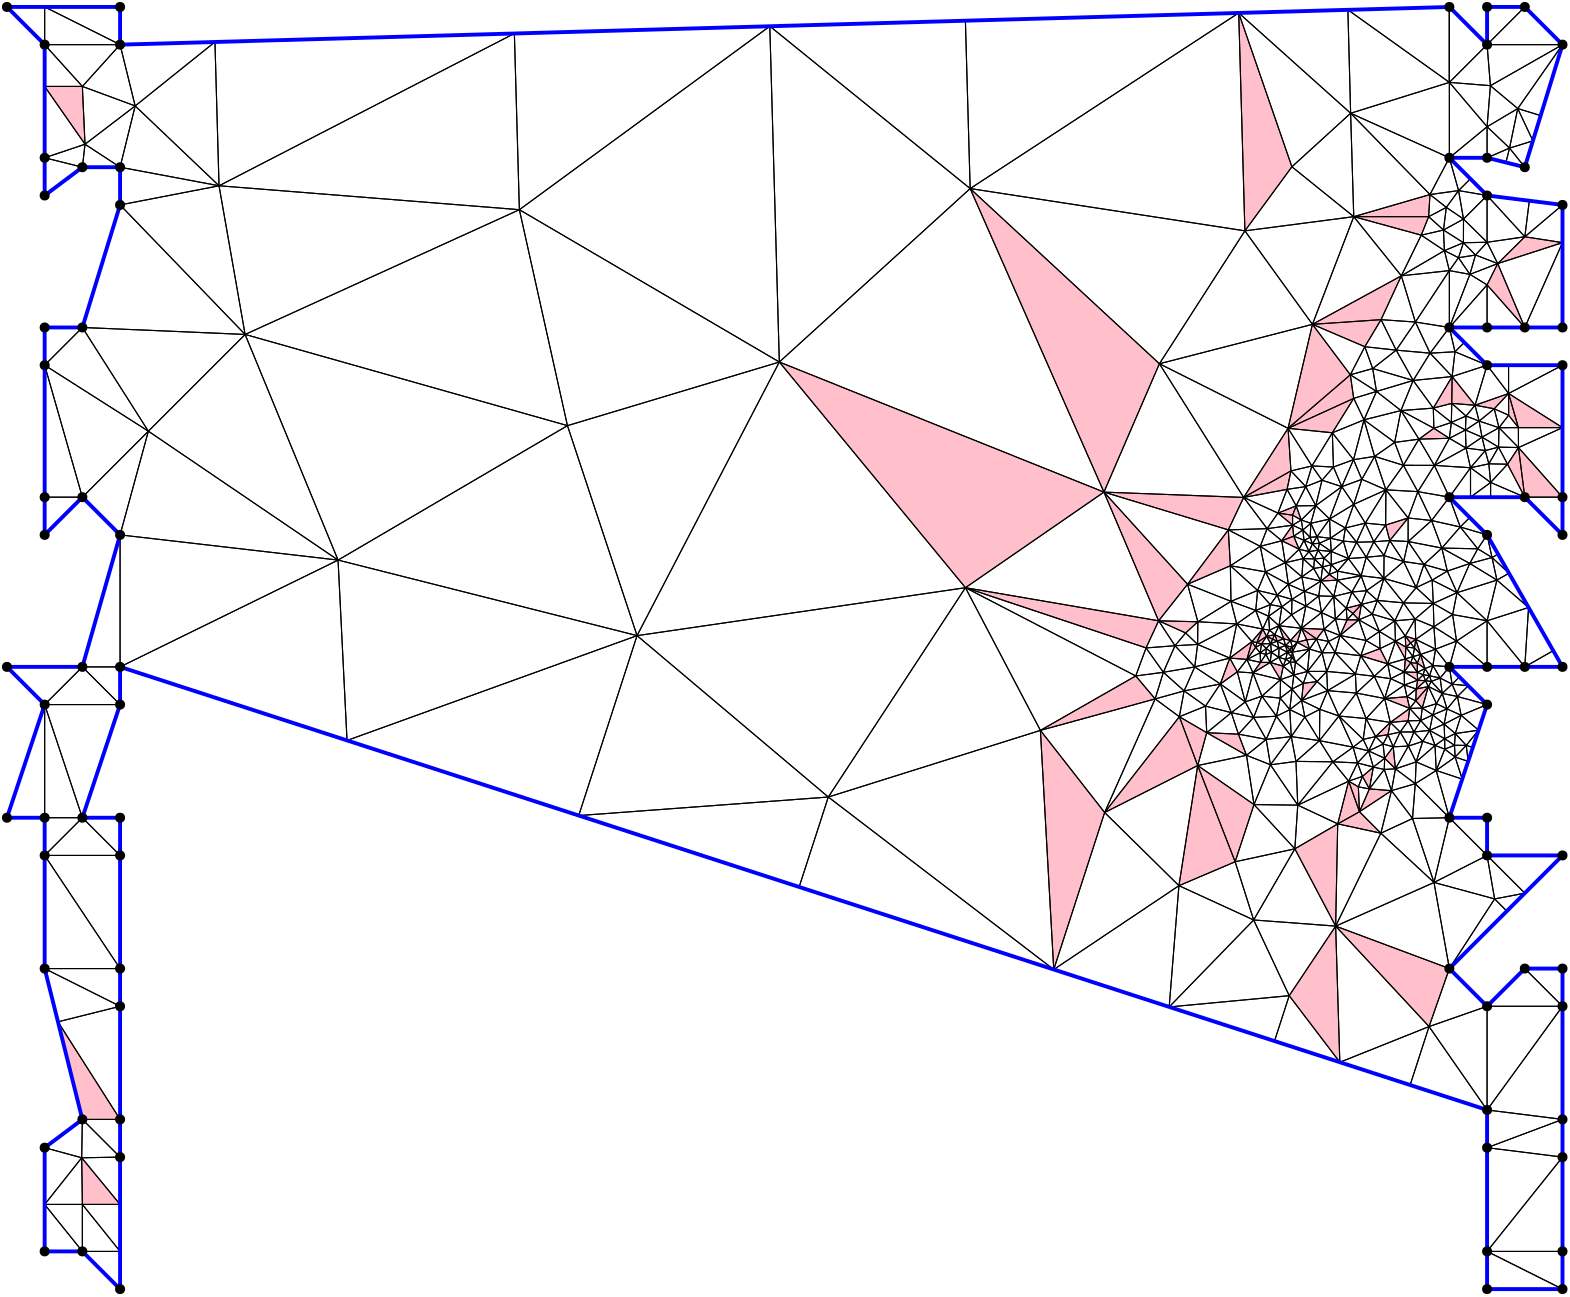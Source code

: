 <?xml version="1.0"?>
<!DOCTYPE ipe SYSTEM "ipe.dtd">
<ipe version="70218" creator="Ipe 7.2.24">
<info created="D:20221020151441" modified="D:20221020151441"/>
<ipestyle name="basic">
<symbol name="mark/disk(sx)" transformations="translations">
<path fill="sym-stroke">
0.6 0 0 0.6 0 0 e
</path>
</symbol>
<anglesize name="22.5 deg" value="22.5"/>
<anglesize name="30 deg" value="30"/>
<anglesize name="45 deg" value="45"/>
<anglesize name="60 deg" value="60"/>
<anglesize name="90 deg" value="90"/>
<arrowsize name="large" value="10"/>
<arrowsize name="small" value="5"/>
<arrowsize name="tiny" value="3"/>
<color name="blue" value="0 0 1"/>
<color name="gray" value="0.745"/>
<color name="green" value="0 1 0"/>
<color name="red" value="1 0 0"/>
<color name="pink" value="1 0.753 0.796"/>
<pen name="heavier" value="0.8"/>
<pen name="fat" value="1.4"/>
<pen name="ultrafat" value="2"/>
<gridsize name="16 pts (~6 mm)" value="16"/>
<gridsize name="32 pts (~12 mm)" value="32"/>
<gridsize name="4 pts" value="4"/>
<gridsize name="8 pts (~3 mm)" value="8"/>
<opacity name="10%" value="0.1"/>
<opacity name="25%" value="0.25"/>
<opacity name="50%" value="0.5"/>
<opacity name="75%" value="0.75"/>
<symbolsize name="large" value="5"/>
<symbolsize name="small" value="2"/>
<symbolsize name="tiny" value="1.1"/>
<textsize name="huge" value="\huge"/>
<textsize name="large" value="\large"/>
<textsize name="small" value="\small"/>
<textsize name="tiny" value="	iny"/>
<tiling name="falling" angle="-60" step="4" width="1"/>
<tiling name="rising" angle="30" step="4" width="1"/>
</ipestyle>
<page>
<layer name="hull"/>
<layer name="constraints"/>
<layer name="triangulation"/>
<layer name="obtuse"/>
<layer name="blub"/>
<layer name="problems"/>
<view layers="hull constraints triangulation obtuse blub" active="triangulation"/>
<path layer="obtuse" fill="pink" stroke-opacity="opaque">
523.19 483.792 m 
527.711 488.936 l 
523.328 488.028 l 
</path>
<path layer="obtuse" fill="pink" stroke-opacity="opaque">
500.831 592.667 m 
499.617 601.157 l 
477.2 581.881 l 
</path>
<path layer="obtuse" fill="pink" stroke-opacity="opaque">
560.149 574.957 m 
562.424 557.091 l 
576 557.091 l 
</path>
<path layer="obtuse" fill="pink" stroke-opacity="opaque">
482.077 483.896 m 
487.657 490.741 l 
482.695 490.081 l 
</path>
<path layer="obtuse" fill="pink" stroke-opacity="opaque">
294.058 605.749 m 
361.057 524.507 l 
410.919 558.915 l 
</path>
<path layer="obtuse" fill="pink" stroke-opacity="opaque">
494.985 527.215 m 
492.028 529.264 l 
488.996 526.911 l 
</path>
<path layer="obtuse" fill="pink" stroke-opacity="opaque">
522.704 502.807 m 
524.915 500.471 l 
523.157 505.908 l 
</path>
<path layer="obtuse" fill="pink" stroke-opacity="opaque">
447.924 472.299 m 
438.063 478.059 l 
444.675 460.496 l 
</path>
<path layer="obtuse" fill="pink" stroke-opacity="opaque">
482.024 509.899 m 
487.439 506.04 l 
490.164 509.528 l 
</path>
<path layer="obtuse" fill="pink" stroke-opacity="opaque">
478.078 505.488 m 
473.925 510.805 l 
475.625 506.095 l 
</path>
<path layer="obtuse" fill="pink" stroke-opacity="opaque">
476.303 503.685 m 
477.819 502.196 l 
478.749 503.052 l 
</path>
<path layer="obtuse" fill="pink" stroke-opacity="opaque">
483.926 505.765 m 
480.523 504.851 l 
484.936 502.389 l 
</path>
<path layer="obtuse" fill="pink" stroke-opacity="opaque">
500.831 592.667 m 
477.2 581.881 l 
493.14 580.269 l 
</path>
<path layer="obtuse" fill="pink" stroke-opacity="opaque">
499.617 601.157 m 
485.974 619.318 l 
477.2 581.881 l 
</path>
<path layer="obtuse" fill="pink" stroke-opacity="opaque">
503.372 499.993 m 
513.092 497.076 l 
510.309 502.58 l 
</path>
<path layer="obtuse" fill="pink" stroke-opacity="opaque">
502.676 512.944 m 
498.455 512.922 l 
495.921 507.289 l 
</path>
<path layer="obtuse" fill="pink" stroke-opacity="opaque">
519.01 494.183 m 
523.863 491.209 l 
523.708 494.015 l 
</path>
<path layer="obtuse" fill="pink" stroke-opacity="opaque">
521.321 504.592 m 
519.376 507.104 l 
519.588 503.144 l 
</path>
<path layer="obtuse" fill="pink" stroke-opacity="opaque">
511.979 484.595 m 
520.997 481.061 l 
520.012 485.264 l 
</path>
<path layer="obtuse" fill="pink" stroke-opacity="opaque">
502.502 452.809 m 
499.015 454.867 l 
502.904 443.851 l 
</path>
<path layer="obtuse" fill="pink" stroke-opacity="opaque">
526.464 495.411 m 
524.915 500.471 l 
523.752 497.348 l 
</path>
<path layer="obtuse" fill="pink" stroke-opacity="opaque">
495.078 439.473 m 
479.645 430.504 l 
494.335 402.672 l 
</path>
<path layer="obtuse" fill="pink" stroke-opacity="opaque">
56.7273 302.474 m 
42.9091 319.273 l 
43.1515 302.474 l 
</path>
<path layer="obtuse" fill="pink" stroke-opacity="opaque">
43.1515 333.091 m 
56.7273 333.091 l 
34.3672 368.228 l 
</path>
<path layer="obtuse" fill="pink" stroke-opacity="opaque">
422.366 492.734 m 
388.044 473.139 l 
429.349 484.47 l 
</path>
<path layer="obtuse" fill="pink" stroke-opacity="opaque">
411.17 443.571 m 
388.044 473.139 l 
392.849 387.05 l 
</path>
<path layer="obtuse" fill="pink" stroke-opacity="opaque">
444.675 460.496 m 
458.15 425.843 l 
464.939 446.429 l 
</path>
<path layer="obtuse" fill="pink" stroke-opacity="opaque">
462.239 464.169 m 
459.332 471.782 l 
447.924 472.299 l 
</path>
<path layer="obtuse" fill="pink" stroke-opacity="opaque">
438.063 478.059 m 
411.17 443.571 l 
444.675 460.496 l 
</path>
<path layer="obtuse" fill="pink" stroke-opacity="opaque">
444.675 460.496 m 
437.914 417.23 l 
458.15 425.843 l 
</path>
<path layer="obtuse" fill="pink" stroke-opacity="opaque">
495.841 353.667 m 
494.335 402.672 l 
477.617 377.633 l 
</path>
<path layer="obtuse" fill="pink" stroke-opacity="opaque">
499.015 454.867 m 
495.078 439.473 l 
502.904 443.851 l 
</path>
<path layer="obtuse" fill="pink" stroke-opacity="opaque">
478.749 503.052 m 
478.711 501.3 l 
480.523 504.851 l 
</path>
<path layer="obtuse" fill="pink" stroke-opacity="opaque">
482.024 509.899 m 
478.078 505.488 l 
480.523 504.851 l 
</path>
<path layer="obtuse" fill="pink" stroke-opacity="opaque">
479.884 497.673 m 
478.711 501.3 l 
478.528 499.557 l 
</path>
<path layer="obtuse" fill="pink" stroke-opacity="opaque">
476.303 503.685 m 
476.959 501.269 l 
477.819 502.196 l 
</path>
<path layer="obtuse" fill="pink" stroke-opacity="opaque">
472.408 507.596 m 
473.27 505.244 l 
475.625 506.095 l 
</path>
<path layer="obtuse" fill="pink" stroke-opacity="opaque">
468.08 509.615 m 
464.177 505.104 l 
465.934 504.737 l 
</path>
<path layer="obtuse" fill="pink" stroke-opacity="opaque">
465.934 504.737 m 
467.672 504.289 l 
469.489 506.987 l 
</path>
<path layer="obtuse" fill="pink" stroke-opacity="opaque">
469.489 506.987 m 
471.659 505.987 l 
472.408 507.596 l 
</path>
<path layer="obtuse" fill="pink" stroke-opacity="opaque">
469.489 506.987 m 
470.924 504.372 l 
471.659 505.987 l 
</path>
<path layer="obtuse" fill="pink" stroke-opacity="opaque">
474.468 491.398 m 
475.481 496.224 l 
470.743 497.588 l 
</path>
<path layer="obtuse" fill="pink" stroke-opacity="opaque">
464.58 493.818 m 
470.743 497.588 l 
467.286 497.623 l 
</path>
<path layer="obtuse" fill="pink" stroke-opacity="opaque">
456.219 499.17 m 
452.809 489.846 l 
458.932 494.202 l 
</path>
<path layer="obtuse" fill="pink" stroke-opacity="opaque">
426.086 502.823 m 
430.602 512.582 l 
361.057 524.507 l 
</path>
<path layer="obtuse" fill="pink" stroke-opacity="opaque">
465.526 502.988 m 
464.177 505.104 l 
462.399 498.677 l 
</path>
<path layer="obtuse" fill="pink" stroke-opacity="opaque">
462.399 498.677 m 
464.177 505.104 l 
456.219 499.17 l 
</path>
<path layer="obtuse" fill="pink" stroke-opacity="opaque">
465.934 504.737 m 
469.489 506.987 l 
468.08 509.615 l 
</path>
<path layer="obtuse" fill="pink" stroke-opacity="opaque">
362.757 668.19 m 
410.919 558.915 l 
430.885 605.127 l 
</path>
<path layer="obtuse" fill="pink" stroke-opacity="opaque">
444.729 512.242 m 
430.602 512.582 l 
440.319 508.21 l 
</path>
<path layer="obtuse" fill="pink" stroke-opacity="opaque">
481.185 538.357 m 
479.23 543.049 l 
474.932 541.417 l 
</path>
<path layer="obtuse" fill="pink" stroke-opacity="opaque">
478.831 547.024 m 
474.932 541.417 l 
479.23 543.049 l 
</path>
<path layer="obtuse" fill="pink" stroke-opacity="opaque">
455.691 545.32 m 
441.022 525.749 l 
456.435 532.413 l 
</path>
<path layer="obtuse" fill="pink" stroke-opacity="opaque">
410.919 558.915 m 
430.602 512.582 l 
441.022 525.749 l 
</path>
<path layer="obtuse" fill="pink" stroke-opacity="opaque">
478.582 676.036 m 
459.434 731.424 l 
461.66 652.971 l 
</path>
<path layer="obtuse" fill="pink" stroke-opacity="opaque">
29.5758 704.955 m 
44.1041 684.152 l 
43.1515 704.955 l 
</path>
<path layer="obtuse" fill="pink" stroke-opacity="opaque">
477.2 581.881 m 
461.223 557.004 l 
478.245 566.553 l 
</path>
<path layer="obtuse" fill="pink" stroke-opacity="opaque">
478.245 566.553 m 
461.223 557.004 l 
476.841 559.908 l 
</path>
<path layer="obtuse" fill="pink" stroke-opacity="opaque">
480.119 553.96 m 
478.823 550.613 l 
481.96 548.869 l 
</path>
<path layer="obtuse" fill="pink" stroke-opacity="opaque">
480.119 553.96 m 
473.559 551.366 l 
478.823 550.613 l 
</path>
<path layer="obtuse" fill="pink" stroke-opacity="opaque">
461.223 557.004 m 
410.919 558.915 l 
455.691 545.32 l 
</path>
<path layer="obtuse" fill="pink" stroke-opacity="opaque">
478.823 550.613 m 
473.559 551.366 l 
478.831 547.024 l 
</path>
<path layer="obtuse" fill="pink" stroke-opacity="opaque">
510.675 620.999 m 
517.981 636.782 l 
485.974 619.318 l 
</path>
<path layer="obtuse" fill="pink" stroke-opacity="opaque">
487.439 506.04 m 
482.024 509.899 l 
483.926 505.765 l 
</path>
<path layer="obtuse" fill="pink" stroke-opacity="opaque">
503.593 518.486 m 
500.554 515.195 l 
502.676 512.944 l 
</path>
<path layer="obtuse" fill="pink" stroke-opacity="opaque">
503.593 518.486 m 
498.142 517.132 l 
500.554 515.195 l 
</path>
<path layer="obtuse" fill="pink" stroke-opacity="opaque">
512.336 547.051 m 
513.819 541.468 l 
520.428 549.606 l 
</path>
<path layer="obtuse" fill="pink" stroke-opacity="opaque">
529.691 581.891 m 
524.317 577.987 l 
535.273 578.291 l 
</path>
<path layer="obtuse" fill="pink" stroke-opacity="opaque">
529.489 589.158 m 
536.131 590.859 l 
536.263 600.524 l 
</path>
<path layer="obtuse" fill="pink" stroke-opacity="opaque">
510.675 620.999 m 
485.974 619.318 l 
504.828 611.256 l 
</path>
<path layer="obtuse" fill="pink" stroke-opacity="opaque">
525.142 651.413 m 
527.817 658.08 l 
500.851 658.078 l 
</path>
<path layer="obtuse" fill="pink" stroke-opacity="opaque">
527.817 658.08 m 
528.284 666.042 l 
500.851 658.078 l 
</path>
<path layer="obtuse" fill="pink" stroke-opacity="opaque">
535.273 733.576 m 
535.273 733.576 l 
498.738 732.539 l 
</path>
<path layer="obtuse" fill="pink" stroke-opacity="opaque">
535.273 733.576 m 
535.273 733.576 l 
535.273 733.576 l 
</path>
<path layer="obtuse" fill="pink" stroke-opacity="opaque">
535.273 733.575 m 
535.273 733.576 l 
535.273 706.424 l 
</path>
<path layer="obtuse" fill="pink" stroke-opacity="opaque">
535.273 733.576 m 
535.273 733.576 l 
535.273 733.576 l 
</path>
<path layer="obtuse" fill="pink" stroke-opacity="opaque">
544.515 590.182 m 
551.428 588.916 l 
556.582 594.42 l 
</path>
<path layer="obtuse" fill="pink" stroke-opacity="opaque">
552.668 641.189 m 
548.848 633.52 l 
562.424 618.182 l 
</path>
<path layer="obtuse" fill="pink" stroke-opacity="opaque">
552.668 641.189 m 
576 648.727 l 
562.434 650.839 l 
</path>
<path layer="obtuse" fill="pink" stroke-opacity="opaque">
576 582.13 m 
556.582 594.42 l 
560.123 582.13 l 
</path>
<path layer="obtuse" fill="pink" stroke-opacity="opaque">
560.123 582.13 m 
556.582 594.42 l 
556.606 586.588 l 
</path>
<path layer="obtuse" fill="pink" stroke-opacity="opaque">
536.131 590.859 m 
544.515 590.182 l 
536.263 600.524 l 
</path>
<path layer="obtuse" fill="pink" stroke-opacity="opaque">
562.424 557.091 m 
560.149 574.957 l 
556.217 568.958 l 
</path>
<path layer="obtuse" fill="pink" stroke-opacity="opaque">
523.19 483.792 m 
525.512 481.169 l 
527.711 488.936 l 
</path>
<path layer="obtuse" fill="pink" stroke-opacity="opaque">
523.328 488.028 m 
526.666 491.01 l 
523.863 491.209 l 
</path>
<path layer="obtuse" fill="pink" stroke-opacity="opaque">
523.157 505.908 m 
519.376 507.104 l 
521.321 504.592 l 
</path>
<path layer="obtuse" fill="pink" stroke-opacity="opaque">
523.752 497.348 m 
521.367 497.467 l 
523.708 494.015 l 
</path>
<path layer="obtuse" fill="pink" stroke-opacity="opaque">
515.865 505.259 m 
519.431 498.865 l 
519.588 503.144 l 
</path>
<path layer="obtuse" fill="pink" stroke-opacity="opaque">
519.01 494.183 m 
521.367 497.467 l 
519.431 498.865 l 
</path>
<path layer="obtuse" fill="pink" stroke-opacity="opaque">
515.061 467.226 m 
511.968 463.099 l 
515.856 459.291 l 
</path>
<path layer="obtuse" fill="pink" stroke-opacity="opaque">
513.174 471.58 m 
514.011 475.998 l 
508.726 470.917 l 
</path>
<path layer="obtuse" fill="pink" stroke-opacity="opaque">
520.437 476.58 m 
520.997 481.061 l 
514.011 475.998 l 
</path>
<path layer="obtuse" fill="pink" stroke-opacity="opaque">
506.484 452.073 m 
507.906 459.919 l 
503.982 456.578 l 
</path>
<path layer="obtuse" fill="pink" stroke-opacity="opaque">
495.078 439.473 m 
510.61 436.121 l 
502.904 443.851 l 
</path>
<path layer="obtuse" fill="pink" stroke-opacity="opaque">
502.904 443.851 m 
514.434 451.445 l 
506.484 452.073 l 
</path>
<path layer="obtuse" fill="pink" stroke-opacity="opaque">
494.335 402.672 m 
527.963 366.509 l 
535.273 387.394 l 
</path>
<path layer="triangulation" stroke="black">
56.7273 733.576 m 
29.5758 733.576 l 
</path>
<path layer="triangulation" stroke="black">
29.5758 733.576 m 
56.7273 720 l 
</path>
<path layer="triangulation" stroke="black">
56.7273 720 m 
56.7273 733.576 l 
</path>
<path layer="triangulation" stroke="black">
500.851 658.078 m 
461.66 652.971 l 
</path>
<path layer="triangulation" stroke="black">
461.66 652.971 m 
485.974 619.318 l 
</path>
<path layer="triangulation" stroke="black">
485.974 619.318 m 
500.851 658.078 l 
</path>
<path layer="triangulation" stroke="black">
525.512 481.169 m 
524.952 476.688 l 
</path>
<path layer="triangulation" stroke="black">
524.952 476.688 m 
529.299 478.71 l 
</path>
<path layer="triangulation" stroke="black">
529.299 478.71 m 
525.512 481.169 l 
</path>
<path layer="triangulation" stroke="black">
43.1515 441.697 m 
56.7273 428.121 l 
</path>
<path layer="triangulation" stroke="black">
56.7273 428.121 m 
56.7273 441.697 l 
</path>
<path layer="triangulation" stroke="black">
56.7273 441.697 m 
43.1515 441.697 l 
</path>
<path layer="triangulation" stroke="black">
56.7273 428.121 m 
43.1515 441.697 l 
</path>
<path layer="triangulation" stroke="black">
43.1515 441.697 m 
29.5758 428.121 l 
</path>
<path layer="triangulation" stroke="black">
29.5758 428.121 m 
56.7273 428.121 l 
</path>
<path layer="triangulation" stroke="black">
43.1515 618.182 m 
101.739 615.679 l 
</path>
<path layer="triangulation" stroke="black">
101.739 615.679 m 
56.7273 662.303 l 
</path>
<path layer="triangulation" stroke="black">
56.7273 662.303 m 
43.1515 618.182 l 
</path>
<path layer="triangulation" stroke="black">
29.5758 733.576 m 
29.5758 720 l 
</path>
<path layer="triangulation" stroke="black">
29.5758 720 m 
56.7273 720 l 
</path>
<path layer="triangulation" stroke="black">
56.7273 720 m 
29.5758 733.576 l 
</path>
<path layer="triangulation" stroke="black">
56.7273 482.424 m 
29.5758 482.424 l 
</path>
<path layer="triangulation" stroke="black">
29.5758 482.424 m 
43.1515 441.697 l 
</path>
<path layer="triangulation" stroke="black">
43.1515 441.697 m 
56.7273 482.424 l 
</path>
<path layer="triangulation" stroke="black">
43.1515 704.955 m 
62.1632 697.939 l 
</path>
<path layer="triangulation" stroke="black">
62.1632 697.939 m 
56.7273 720 l 
</path>
<path layer="triangulation" stroke="black">
56.7273 720 m 
43.1515 704.955 l 
</path>
<path layer="triangulation" stroke="black">
43.1515 496 m 
56.7273 482.424 l 
</path>
<path layer="triangulation" stroke="black">
56.7273 482.424 m 
56.7273 496 l 
</path>
<path layer="triangulation" stroke="black">
56.7273 496 m 
43.1515 496 l 
</path>
<path layer="triangulation" stroke="black">
43.1515 704.955 m 
44.1041 684.152 l 
</path>
<path layer="triangulation" stroke="black">
44.1041 684.152 m 
62.1632 697.939 l 
</path>
<path layer="triangulation" stroke="black">
62.1632 697.939 m 
43.1515 704.955 l 
</path>
<path layer="triangulation" stroke="black">
556.217 568.958 m 
560.149 574.957 l 
</path>
<path layer="triangulation" stroke="black">
560.149 574.957 m 
552.977 575.108 l 
</path>
<path layer="triangulation" stroke="black">
552.977 575.108 m 
556.217 568.958 l 
</path>
<path layer="triangulation" stroke="black">
56.7273 675.879 m 
56.7273 662.303 l 
</path>
<path layer="triangulation" stroke="black">
56.7273 662.303 m 
92.3501 669.195 l 
</path>
<path layer="triangulation" stroke="black">
92.3501 669.195 m 
56.7273 675.879 l 
</path>
<path layer="triangulation" stroke="black">
548.848 633.52 m 
548.848 618.182 l 
</path>
<path layer="triangulation" stroke="black">
548.848 618.182 m 
562.424 618.182 l 
</path>
<path layer="triangulation" stroke="black">
562.424 618.182 m 
548.848 633.52 l 
</path>
<path layer="triangulation" stroke="black">
548.848 428.121 m 
548.848 441.697 l 
</path>
<path layer="triangulation" stroke="black">
548.848 441.697 m 
535.273 441.697 l 
</path>
<path layer="triangulation" stroke="black">
535.273 441.697 m 
548.848 428.121 l 
</path>
<path layer="triangulation" stroke="black">
563.782 517.382 m 
562.424 496 l 
</path>
<path layer="triangulation" stroke="black">
562.424 496 m 
572.658 501.848 l 
</path>
<path layer="triangulation" stroke="black">
572.658 501.848 m 
563.782 517.382 l 
</path>
<path layer="triangulation" stroke="black">
520.516 467.479 m 
522.505 472.566 l 
</path>
<path layer="triangulation" stroke="black">
522.505 472.566 m 
517.562 472.56 l 
</path>
<path layer="triangulation" stroke="black">
517.562 472.56 m 
520.516 467.479 l 
</path>
<path layer="triangulation" stroke="black">
551.561 412.463 m 
562.424 414.545 l 
</path>
<path layer="triangulation" stroke="black">
562.424 414.545 m 
548.848 428.121 l 
</path>
<path layer="triangulation" stroke="black">
548.848 428.121 m 
551.561 412.463 l 
</path>
<path layer="triangulation" stroke="black">
42.9091 319.273 m 
43.1515 333.091 l 
</path>
<path layer="triangulation" stroke="black">
43.1515 333.091 m 
29.5758 322.909 l 
</path>
<path layer="triangulation" stroke="black">
29.5758 322.909 m 
42.9091 319.273 l 
</path>
<path layer="triangulation" stroke="black">
56.7273 285.576 m 
56.7273 302.474 l 
</path>
<path layer="triangulation" stroke="black">
56.7273 302.474 m 
43.1515 302.474 l 
</path>
<path layer="triangulation" stroke="black">
43.1515 302.474 m 
56.7273 285.576 l 
</path>
<path layer="triangulation" stroke="black">
56.7273 373.818 m 
29.5758 387.394 l 
</path>
<path layer="triangulation" stroke="black">
29.5758 387.394 m 
34.3672 368.228 l 
</path>
<path layer="triangulation" stroke="black">
34.3672 368.228 m 
56.7273 373.818 l 
</path>
<path layer="triangulation" stroke="black">
43.1515 302.474 m 
29.5758 302.474 l 
</path>
<path layer="triangulation" stroke="black">
29.5758 302.474 m 
43.1515 285.576 l 
</path>
<path layer="triangulation" stroke="black">
43.1515 285.576 m 
43.1515 302.474 l 
</path>
<path layer="triangulation" stroke="black">
56.7273 387.394 m 
29.5758 428.121 l 
</path>
<path layer="triangulation" stroke="black">
29.5758 428.121 m 
29.5758 387.394 l 
</path>
<path layer="triangulation" stroke="black">
29.5758 387.394 m 
56.7273 387.394 l 
</path>
<path layer="triangulation" stroke="black">
529.737 418.385 m 
535.273 387.394 l 
</path>
<path layer="triangulation" stroke="black">
535.273 387.394 m 
551.561 412.463 l 
</path>
<path layer="triangulation" stroke="black">
551.561 412.463 m 
529.737 418.385 l 
</path>
<path layer="triangulation" stroke="black">
56.7273 333.091 m 
43.1515 333.091 l 
</path>
<path layer="triangulation" stroke="black">
43.1515 333.091 m 
56.7273 319.515 l 
</path>
<path layer="triangulation" stroke="black">
56.7273 319.515 m 
56.7273 333.091 l 
</path>
<path layer="triangulation" stroke="black">
576 373.818 m 
562.424 387.394 l 
</path>
<path layer="triangulation" stroke="black">
562.424 387.394 m 
548.848 373.818 l 
</path>
<path layer="triangulation" stroke="black">
548.848 373.818 m 
576 373.818 l 
</path>
<path layer="triangulation" stroke="black">
56.7273 373.818 m 
34.3672 368.228 l 
</path>
<path layer="triangulation" stroke="black">
34.3672 368.228 m 
56.7273 333.091 l 
</path>
<path layer="triangulation" stroke="black">
56.7273 333.091 m 
56.7273 373.818 l 
</path>
<path layer="triangulation" stroke="black">
392.849 387.05 m 
311.689 449.146 l 
</path>
<path layer="triangulation" stroke="black">
311.689 449.146 m 
301.192 416.76 l 
</path>
<path layer="triangulation" stroke="black">
301.192 416.76 m 
392.849 387.05 l 
</path>
<path layer="triangulation" stroke="black">
29.5758 441.697 m 
43.1515 441.697 l 
</path>
<path layer="triangulation" stroke="black">
43.1515 441.697 m 
29.5758 482.424 l 
</path>
<path layer="triangulation" stroke="black">
29.5758 482.424 m 
29.5758 441.697 l 
</path>
<path layer="triangulation" stroke="black">
29.5758 441.697 m 
29.5758 428.121 l 
</path>
<path layer="triangulation" stroke="black">
29.5758 428.121 m 
43.1515 441.697 l 
</path>
<path layer="triangulation" stroke="black">
43.1515 441.697 m 
29.5758 441.697 l 
</path>
<path layer="triangulation" stroke="black">
56.7273 482.424 m 
43.1515 496 l 
</path>
<path layer="triangulation" stroke="black">
43.1515 496 m 
29.5758 482.424 l 
</path>
<path layer="triangulation" stroke="black">
29.5758 482.424 m 
56.7273 482.424 l 
</path>
<path layer="triangulation" stroke="black">
43.1515 557.091 m 
56.7273 543.515 l 
</path>
<path layer="triangulation" stroke="black">
56.7273 543.515 m 
66.9091 580.848 l 
</path>
<path layer="triangulation" stroke="black">
66.9091 580.848 m 
43.1515 557.091 l 
</path>
<path layer="triangulation" stroke="black">
43.1515 496 m 
16 496 l 
</path>
<path layer="triangulation" stroke="black">
16 496 m 
29.5758 482.424 l 
</path>
<path layer="triangulation" stroke="black">
29.5758 482.424 m 
43.1515 496 l 
</path>
<path layer="triangulation" stroke="black">
29.5758 428.121 m 
56.7273 387.394 l 
</path>
<path layer="triangulation" stroke="black">
56.7273 387.394 m 
56.7273 428.121 l 
</path>
<path layer="triangulation" stroke="black">
56.7273 428.121 m 
29.5758 428.121 l 
</path>
<path layer="triangulation" stroke="black">
29.5758 482.424 m 
16 441.697 l 
</path>
<path layer="triangulation" stroke="black">
16 441.697 m 
29.5758 441.697 l 
</path>
<path layer="triangulation" stroke="black">
29.5758 441.697 m 
29.5758 482.424 l 
</path>
<path layer="triangulation" stroke="black">
29.5758 387.394 m 
56.7273 373.818 l 
</path>
<path layer="triangulation" stroke="black">
56.7273 373.818 m 
56.7273 387.394 l 
</path>
<path layer="triangulation" stroke="black">
56.7273 387.394 m 
29.5758 387.394 l 
</path>
<path layer="triangulation" stroke="black">
43.1515 496 m 
56.7273 496 l 
</path>
<path layer="triangulation" stroke="black">
56.7273 496 m 
56.7273 543.515 l 
</path>
<path layer="triangulation" stroke="black">
56.7273 543.515 m 
43.1515 496 l 
</path>
<path layer="triangulation" stroke="black">
43.1515 557.091 m 
29.5758 604.606 l 
</path>
<path layer="triangulation" stroke="black">
29.5758 604.606 m 
29.5758 557.091 l 
</path>
<path layer="triangulation" stroke="black">
29.5758 557.091 m 
43.1515 557.091 l 
</path>
<path layer="triangulation" stroke="black">
43.1515 618.182 m 
29.5758 618.182 l 
</path>
<path layer="triangulation" stroke="black">
29.5758 618.182 m 
29.5758 604.606 l 
</path>
<path layer="triangulation" stroke="black">
29.5758 604.606 m 
43.1515 618.182 l 
</path>
<path layer="triangulation" stroke="black">
44.1041 684.152 m 
56.7273 675.879 l 
</path>
<path layer="triangulation" stroke="black">
56.7273 675.879 m 
62.1632 697.939 l 
</path>
<path layer="triangulation" stroke="black">
62.1632 697.939 m 
44.1041 684.152 l 
</path>
<path layer="triangulation" stroke="black">
29.5758 665.697 m 
43.1515 675.879 l 
</path>
<path layer="triangulation" stroke="black">
43.1515 675.879 m 
29.5758 679.273 l 
</path>
<path layer="triangulation" stroke="black">
29.5758 679.273 m 
29.5758 665.697 l 
</path>
<path layer="triangulation" stroke="black">
294.058 605.749 m 
217.782 582.846 l 
</path>
<path layer="triangulation" stroke="black">
217.782 582.846 m 
242.84 507.251 l 
</path>
<path layer="triangulation" stroke="black">
242.84 507.251 m 
294.058 605.749 l 
</path>
<path layer="triangulation" stroke="black">
535.273 733.576 m 
535.273 733.576 l 
</path>
<path layer="triangulation" stroke="black">
535.273 733.576 m 
535.273 733.576 l 
</path>
<path layer="triangulation" stroke="black">
535.273 733.576 m 
535.273 733.576 l 
</path>
<path layer="triangulation" stroke="black">
43.1515 557.091 m 
66.9091 580.848 l 
</path>
<path layer="triangulation" stroke="black">
66.9091 580.848 m 
29.5758 604.606 l 
</path>
<path layer="triangulation" stroke="black">
29.5758 604.606 m 
43.1515 557.091 l 
</path>
<path layer="triangulation" stroke="black">
29.5758 543.515 m 
43.1515 557.091 l 
</path>
<path layer="triangulation" stroke="black">
43.1515 557.091 m 
29.5758 557.091 l 
</path>
<path layer="triangulation" stroke="black">
29.5758 557.091 m 
29.5758 543.515 l 
</path>
<path layer="triangulation" stroke="black">
507.524 514.989 m 
510.085 508.744 l 
</path>
<path layer="triangulation" stroke="black">
510.085 508.744 m 
515.641 512.577 l 
</path>
<path layer="triangulation" stroke="black">
515.641 512.577 m 
507.524 514.989 l 
</path>
<path layer="triangulation" stroke="black">
529.862 568.533 m 
535.273 557.091 l 
</path>
<path layer="triangulation" stroke="black">
535.273 557.091 m 
542.884 567.691 l 
</path>
<path layer="triangulation" stroke="black">
542.884 567.691 m 
529.862 568.533 l 
</path>
<path layer="triangulation" stroke="black">
465.565 516.311 m 
456.647 519.6 l 
</path>
<path layer="triangulation" stroke="black">
456.647 519.6 m 
458.714 511.47 l 
</path>
<path layer="triangulation" stroke="black">
458.714 511.47 m 
465.565 516.311 l 
</path>
<path layer="triangulation" stroke="black">
456.772 479.518 m 
447.924 472.299 l 
</path>
<path layer="triangulation" stroke="black">
447.924 472.299 m 
459.332 471.782 l 
</path>
<path layer="triangulation" stroke="black">
459.332 471.782 m 
456.772 479.518 l 
</path>
<path layer="triangulation" stroke="black">
43.1515 618.182 m 
29.5758 604.606 l 
</path>
<path layer="triangulation" stroke="black">
29.5758 604.606 m 
66.9091 580.848 l 
</path>
<path layer="triangulation" stroke="black">
66.9091 580.848 m 
43.1515 618.182 l 
</path>
<path layer="triangulation" stroke="black">
552.977 575.108 m 
549.477 569.102 l 
</path>
<path layer="triangulation" stroke="black">
549.477 569.102 m 
556.217 568.958 l 
</path>
<path layer="triangulation" stroke="black">
556.217 568.958 m 
552.977 575.108 l 
</path>
<path layer="triangulation" stroke="black">
563.782 517.382 m 
548.848 512.597 l 
</path>
<path layer="triangulation" stroke="black">
548.848 512.597 m 
562.424 496 l 
</path>
<path layer="triangulation" stroke="black">
562.424 496 m 
563.782 517.382 l 
</path>
<path layer="triangulation" stroke="black">
518.812 533.924 m 
526.108 532.853 l 
</path>
<path layer="triangulation" stroke="black">
526.108 532.853 m 
520.426 541.12 l 
</path>
<path layer="triangulation" stroke="black">
520.426 541.12 m 
518.812 533.924 l 
</path>
<path layer="triangulation" stroke="black">
528.329 608.936 m 
536.263 600.524 l 
</path>
<path layer="triangulation" stroke="black">
536.263 600.524 m 
537.288 609.438 l 
</path>
<path layer="triangulation" stroke="black">
537.288 609.438 m 
528.329 608.936 l 
</path>
<path layer="triangulation" stroke="black">
548.848 720 m 
550.046 705.226 l 
</path>
<path layer="triangulation" stroke="black">
550.046 705.226 m 
576 720 l 
</path>
<path layer="triangulation" stroke="black">
576 720 m 
548.848 720 l 
</path>
<path layer="triangulation" stroke="black">
535.273 706.424 m 
535.273 679.273 l 
</path>
<path layer="triangulation" stroke="black">
535.273 679.273 m 
548.848 690.453 l 
</path>
<path layer="triangulation" stroke="black">
548.848 690.453 m 
535.273 706.424 l 
</path>
<path layer="triangulation" stroke="black">
538.593 667.467 m 
534.176 661.424 l 
</path>
<path layer="triangulation" stroke="black">
534.176 661.424 m 
540.364 657.212 l 
</path>
<path layer="triangulation" stroke="black">
540.364 657.212 m 
538.593 667.467 l 
</path>
<path layer="triangulation" stroke="black">
535.273 679.273 m 
538.593 667.467 l 
</path>
<path layer="triangulation" stroke="black">
538.593 667.467 m 
542.836 671.71 l 
</path>
<path layer="triangulation" stroke="black">
542.836 671.71 m 
535.273 679.273 l 
</path>
<path layer="triangulation" stroke="black">
576 648.727 m 
562.424 618.182 l 
</path>
<path layer="triangulation" stroke="black">
562.424 618.182 m 
576 618.182 l 
</path>
<path layer="triangulation" stroke="black">
576 618.182 m 
576 648.727 l 
</path>
<path layer="triangulation" stroke="black">
565.347 685.376 m 
556.934 682.766 l 
</path>
<path layer="triangulation" stroke="black">
556.934 682.766 m 
562.424 675.879 l 
</path>
<path layer="triangulation" stroke="black">
562.424 675.879 m 
565.347 685.376 l 
</path>
<path layer="triangulation" stroke="black">
548.848 720 m 
562.424 733.576 l 
</path>
<path layer="triangulation" stroke="black">
562.424 733.576 m 
548.848 733.576 l 
</path>
<path layer="triangulation" stroke="black">
548.848 733.576 m 
548.848 720 l 
</path>
<path layer="triangulation" stroke="black">
548.848 720 m 
576 720 l 
</path>
<path layer="triangulation" stroke="black">
576 720 m 
562.424 733.576 l 
</path>
<path layer="triangulation" stroke="black">
562.424 733.576 m 
548.848 720 l 
</path>
<path layer="triangulation" stroke="black">
576 648.727 m 
576 662.303 l 
</path>
<path layer="triangulation" stroke="black">
576 662.303 m 
562.434 650.839 l 
</path>
<path layer="triangulation" stroke="black">
562.434 650.839 m 
576 648.727 l 
</path>
<path layer="triangulation" stroke="black">
562.424 557.091 m 
576 543.515 l 
</path>
<path layer="triangulation" stroke="black">
576 543.515 m 
576 557.091 l 
</path>
<path layer="triangulation" stroke="black">
576 557.091 m 
562.424 557.091 l 
</path>
<path layer="triangulation" stroke="black">
576 373.818 m 
576 387.394 l 
</path>
<path layer="triangulation" stroke="black">
576 387.394 m 
562.424 387.394 l 
</path>
<path layer="triangulation" stroke="black">
562.424 387.394 m 
576 373.818 l 
</path>
<path layer="triangulation" stroke="black">
551.561 412.463 m 
548.848 428.121 l 
</path>
<path layer="triangulation" stroke="black">
548.848 428.121 m 
529.737 418.385 l 
</path>
<path layer="triangulation" stroke="black">
529.737 418.385 m 
551.561 412.463 l 
</path>
<path layer="triangulation" stroke="black">
538.166 485.323 m 
532.709 486.464 l 
</path>
<path layer="triangulation" stroke="black">
532.709 486.464 m 
534.436 480.874 l 
</path>
<path layer="triangulation" stroke="black">
534.436 480.874 m 
538.166 485.323 l 
</path>
<path layer="triangulation" stroke="black">
523.19 483.792 m 
527.711 488.936 l 
</path>
<path layer="triangulation" stroke="black">
527.711 488.936 m 
523.328 488.028 l 
</path>
<path layer="triangulation" stroke="black">
523.328 488.028 m 
523.19 483.792 l 
</path>
<path layer="triangulation" stroke="black">
529.737 418.385 m 
548.848 428.121 l 
</path>
<path layer="triangulation" stroke="black">
548.848 428.121 m 
535.273 441.697 l 
</path>
<path layer="triangulation" stroke="black">
535.273 441.697 m 
529.737 418.385 l 
</path>
<path layer="triangulation" stroke="black">
576 333.091 m 
548.848 336.485 l 
</path>
<path layer="triangulation" stroke="black">
548.848 336.485 m 
548.848 322.909 l 
</path>
<path layer="triangulation" stroke="black">
548.848 322.909 m 
576 333.091 l 
</path>
<path layer="triangulation" stroke="black">
458.932 494.202 m 
452.809 489.846 l 
</path>
<path layer="triangulation" stroke="black">
452.809 489.846 m 
461.792 483.389 l 
</path>
<path layer="triangulation" stroke="black">
461.792 483.389 m 
458.932 494.202 l 
</path>
<path layer="triangulation" stroke="black">
576 333.091 m 
548.848 322.909 l 
</path>
<path layer="triangulation" stroke="black">
548.848 322.909 m 
576 319.515 l 
</path>
<path layer="triangulation" stroke="black">
576 319.515 m 
576 333.091 l 
</path>
<path layer="triangulation" stroke="black">
458.15 425.843 m 
464.817 404.884 l 
</path>
<path layer="triangulation" stroke="black">
464.817 404.884 m 
479.645 430.504 l 
</path>
<path layer="triangulation" stroke="black">
479.645 430.504 m 
458.15 425.843 l 
</path>
<path layer="triangulation" stroke="black">
548.848 322.909 m 
548.848 285.576 l 
</path>
<path layer="triangulation" stroke="black">
548.848 285.576 m 
576 319.515 l 
</path>
<path layer="triangulation" stroke="black">
576 319.515 m 
548.848 322.909 l 
</path>
<path layer="triangulation" stroke="black">
548.848 285.576 m 
548.848 272 l 
</path>
<path layer="triangulation" stroke="black">
548.848 272 m 
576 272 l 
</path>
<path layer="triangulation" stroke="black">
576 272 m 
548.848 285.576 l 
</path>
<path layer="triangulation" stroke="black">
527.963 366.509 m 
521.142 345.465 l 
</path>
<path layer="triangulation" stroke="black">
521.142 345.465 m 
548.848 336.485 l 
</path>
<path layer="triangulation" stroke="black">
548.848 336.485 m 
527.963 366.509 l 
</path>
<path layer="triangulation" stroke="black">
548.848 336.485 m 
576 373.818 l 
</path>
<path layer="triangulation" stroke="black">
576 373.818 m 
548.848 373.818 l 
</path>
<path layer="triangulation" stroke="black">
548.848 373.818 m 
548.848 336.485 l 
</path>
<path layer="triangulation" stroke="black">
576 373.818 m 
548.848 336.485 l 
</path>
<path layer="triangulation" stroke="black">
548.848 336.485 m 
576 333.091 l 
</path>
<path layer="triangulation" stroke="black">
576 333.091 m 
576 373.818 l 
</path>
<path layer="triangulation" stroke="black">
548.848 285.576 m 
576 285.576 l 
</path>
<path layer="triangulation" stroke="black">
576 285.576 m 
576 319.515 l 
</path>
<path layer="triangulation" stroke="black">
576 319.515 m 
548.848 285.576 l 
</path>
<path layer="triangulation" stroke="black">
548.848 285.576 m 
576 272 l 
</path>
<path layer="triangulation" stroke="black">
576 272 m 
576 285.576 l 
</path>
<path layer="triangulation" stroke="black">
576 285.576 m 
548.848 285.576 l 
</path>
<path layer="triangulation" stroke="black">
545.494 538.51 m 
542.604 533.223 l 
</path>
<path layer="triangulation" stroke="black">
542.604 533.223 m 
550.63 535.36 l 
</path>
<path layer="triangulation" stroke="black">
550.63 535.36 m 
545.494 538.51 l 
</path>
<path layer="triangulation" stroke="black">
493.545 567.954 m 
493.14 580.269 l 
</path>
<path layer="triangulation" stroke="black">
493.14 580.269 m 
485.796 568.337 l 
</path>
<path layer="triangulation" stroke="black">
485.796 568.337 m 
493.545 567.954 l 
</path>
<path layer="triangulation" stroke="black">
500.851 658.078 m 
478.582 676.036 l 
</path>
<path layer="triangulation" stroke="black">
478.582 676.036 m 
461.66 652.971 l 
</path>
<path layer="triangulation" stroke="black">
461.66 652.971 m 
500.851 658.078 l 
</path>
<path layer="triangulation" stroke="black">
217.782 582.846 m 
101.739 615.679 l 
</path>
<path layer="triangulation" stroke="black">
101.739 615.679 m 
135.202 534.442 l 
</path>
<path layer="triangulation" stroke="black">
135.202 534.442 m 
217.782 582.846 l 
</path>
<path layer="triangulation" stroke="black">
518.705 568.573 m 
529.862 568.533 l 
</path>
<path layer="triangulation" stroke="black">
529.862 568.533 m 
524.317 577.987 l 
</path>
<path layer="triangulation" stroke="black">
524.317 577.987 m 
518.705 568.573 l 
</path>
<path layer="triangulation" stroke="black">
500.831 592.667 m 
499.617 601.157 l 
</path>
<path layer="triangulation" stroke="black">
499.617 601.157 m 
477.2 581.881 l 
</path>
<path layer="triangulation" stroke="black">
477.2 581.881 m 
500.831 592.667 l 
</path>
<path layer="triangulation" stroke="black">
560.149 574.957 m 
562.424 557.091 l 
</path>
<path layer="triangulation" stroke="black">
562.424 557.091 m 
576 557.091 l 
</path>
<path layer="triangulation" stroke="black">
576 557.091 m 
560.149 574.957 l 
</path>
<path layer="triangulation" stroke="black">
538.559 643.297 m 
542.656 637.306 l 
</path>
<path layer="triangulation" stroke="black">
542.656 637.306 m 
544.677 644.277 l 
</path>
<path layer="triangulation" stroke="black">
544.677 644.277 m 
538.559 643.297 l 
</path>
<path layer="triangulation" stroke="black">
528.284 666.042 m 
499.725 695.307 l 
</path>
<path layer="triangulation" stroke="black">
499.725 695.307 m 
500.851 658.078 l 
</path>
<path layer="triangulation" stroke="black">
500.851 658.078 m 
528.284 666.042 l 
</path>
<path layer="triangulation" stroke="black">
529.706 510.447 m 
530.302 502.381 l 
</path>
<path layer="triangulation" stroke="black">
530.302 502.381 m 
537.849 505.289 l 
</path>
<path layer="triangulation" stroke="black">
537.849 505.289 m 
529.706 510.447 l 
</path>
<path layer="triangulation" stroke="black">
539.185 546.365 m 
535.273 557.091 l 
</path>
<path layer="triangulation" stroke="black">
535.273 557.091 m 
528.863 548.677 l 
</path>
<path layer="triangulation" stroke="black">
528.863 548.677 m 
539.185 546.365 l 
</path>
<path layer="triangulation" stroke="black">
482.077 483.896 m 
487.657 490.741 l 
</path>
<path layer="triangulation" stroke="black">
487.657 490.741 m 
482.695 490.081 l 
</path>
<path layer="triangulation" stroke="black">
482.695 490.081 m 
482.077 483.896 l 
</path>
<path layer="triangulation" stroke="black">
482.077 483.896 m 
491.431 487.447 l 
</path>
<path layer="triangulation" stroke="black">
491.431 487.447 m 
487.657 490.741 l 
</path>
<path layer="triangulation" stroke="black">
487.657 490.741 m 
482.077 483.896 l 
</path>
<path layer="triangulation" stroke="black">
514.434 451.445 m 
502.904 443.851 l 
</path>
<path layer="triangulation" stroke="black">
502.904 443.851 m 
510.61 436.121 l 
</path>
<path layer="triangulation" stroke="black">
510.61 436.121 m 
514.434 451.445 l 
</path>
<path layer="triangulation" stroke="black">
461.223 557.004 m 
473.559 551.366 l 
</path>
<path layer="triangulation" stroke="black">
473.559 551.366 m 
476.841 559.908 l 
</path>
<path layer="triangulation" stroke="black">
476.841 559.908 m 
461.223 557.004 l 
</path>
<path layer="triangulation" stroke="black">
501.444 493.42 m 
491.121 494.355 l 
</path>
<path layer="triangulation" stroke="black">
491.121 494.355 m 
491.431 487.447 l 
</path>
<path layer="triangulation" stroke="black">
491.431 487.447 m 
501.444 493.42 l 
</path>
<path layer="triangulation" stroke="black">
470.743 497.588 m 
475.481 496.224 l 
</path>
<path layer="triangulation" stroke="black">
475.481 496.224 m 
473.842 499.443 l 
</path>
<path layer="triangulation" stroke="black">
473.842 499.443 m 
470.743 497.588 l 
</path>
<path layer="triangulation" stroke="black">
489.242 515.549 m 
488.254 521.559 l 
</path>
<path layer="triangulation" stroke="black">
488.254 521.559 m 
483.619 517.891 l 
</path>
<path layer="triangulation" stroke="black">
483.619 517.891 m 
489.242 515.549 l 
</path>
<path layer="triangulation" stroke="black">
499.725 695.307 m 
459.434 731.424 l 
</path>
<path layer="triangulation" stroke="black">
459.434 731.424 m 
478.582 676.036 l 
</path>
<path layer="triangulation" stroke="black">
478.582 676.036 m 
499.725 695.307 l 
</path>
<path layer="triangulation" stroke="black">
471.659 505.987 m 
470.924 504.372 l 
</path>
<path layer="triangulation" stroke="black">
470.924 504.372 m 
473.27 505.244 l 
</path>
<path layer="triangulation" stroke="black">
473.27 505.244 m 
471.659 505.987 l 
</path>
<path layer="triangulation" stroke="black">
494.145 501.128 m 
489.446 501.065 l 
</path>
<path layer="triangulation" stroke="black">
489.446 501.065 m 
491.121 494.355 l 
</path>
<path layer="triangulation" stroke="black">
491.121 494.355 m 
494.145 501.128 l 
</path>
<path layer="triangulation" stroke="black">
469.341 502.631 m 
471.226 501.222 l 
</path>
<path layer="triangulation" stroke="black">
471.226 501.222 m 
470.924 504.372 l 
</path>
<path layer="triangulation" stroke="black">
470.924 504.372 m 
469.341 502.631 l 
</path>
<path layer="triangulation" stroke="black">
478.711 501.3 m 
478.749 503.052 l 
</path>
<path layer="triangulation" stroke="black">
478.749 503.052 m 
477.819 502.196 l 
</path>
<path layer="triangulation" stroke="black">
477.819 502.196 m 
478.711 501.3 l 
</path>
<path layer="triangulation" stroke="black">
488.996 526.911 m 
493.653 521.369 l 
</path>
<path layer="triangulation" stroke="black">
493.653 521.369 m 
494.985 527.215 l 
</path>
<path layer="triangulation" stroke="black">
494.985 527.215 m 
488.996 526.911 l 
</path>
<path layer="triangulation" stroke="black">
529.862 568.533 m 
523.928 559.085 l 
</path>
<path layer="triangulation" stroke="black">
523.928 559.085 m 
535.273 557.091 l 
</path>
<path layer="triangulation" stroke="black">
535.273 557.091 m 
529.862 568.533 l 
</path>
<path layer="triangulation" stroke="black">
294.058 605.749 m 
361.057 524.507 l 
</path>
<path layer="triangulation" stroke="black">
361.057 524.507 m 
410.919 558.915 l 
</path>
<path layer="triangulation" stroke="black">
410.919 558.915 m 
294.058 605.749 l 
</path>
<path layer="triangulation" stroke="black">
477.2 581.881 m 
485.974 619.318 l 
</path>
<path layer="triangulation" stroke="black">
485.974 619.318 m 
430.885 605.127 l 
</path>
<path layer="triangulation" stroke="black">
430.885 605.127 m 
477.2 581.881 l 
</path>
<path layer="triangulation" stroke="black">
294.058 605.749 m 
290.629 726.635 l 
</path>
<path layer="triangulation" stroke="black">
290.629 726.635 m 
200.473 660.583 l 
</path>
<path layer="triangulation" stroke="black">
200.473 660.583 m 
294.058 605.749 l 
</path>
<path layer="triangulation" stroke="black">
200.473 660.583 m 
198.674 724.027 l 
</path>
<path layer="triangulation" stroke="black">
198.674 724.027 m 
92.3501 669.195 l 
</path>
<path layer="triangulation" stroke="black">
92.3501 669.195 m 
200.473 660.583 l 
</path>
<path layer="triangulation" stroke="black">
493.545 567.954 m 
496.543 560.878 l 
</path>
<path layer="triangulation" stroke="black">
496.543 560.878 m 
500.764 570.589 l 
</path>
<path layer="triangulation" stroke="black">
500.764 570.589 m 
493.545 567.954 l 
</path>
<path layer="triangulation" stroke="black">
494.985 527.215 m 
503.503 528.809 l 
</path>
<path layer="triangulation" stroke="black">
503.503 528.809 m 
495.051 530.469 l 
</path>
<path layer="triangulation" stroke="black">
495.051 530.469 m 
494.985 527.215 l 
</path>
<path layer="triangulation" stroke="black">
473.925 510.805 m 
478.468 514.764 l 
</path>
<path layer="triangulation" stroke="black">
478.468 514.764 m 
474.976 517.639 l 
</path>
<path layer="triangulation" stroke="black">
474.976 517.639 m 
473.925 510.805 l 
</path>
<path layer="triangulation" stroke="black">
497.83 546.003 m 
492.151 549.231 l 
</path>
<path layer="triangulation" stroke="black">
492.151 549.231 m 
492.442 542.31 l 
</path>
<path layer="triangulation" stroke="black">
492.442 542.31 m 
497.83 546.003 l 
</path>
<path layer="triangulation" stroke="black">
519.376 507.104 m 
515.641 512.577 l 
</path>
<path layer="triangulation" stroke="black">
515.641 512.577 m 
515.865 505.259 l 
</path>
<path layer="triangulation" stroke="black">
515.865 505.259 m 
519.376 507.104 l 
</path>
<path layer="triangulation" stroke="black">
495.921 507.289 m 
491.775 505.148 l 
</path>
<path layer="triangulation" stroke="black">
491.775 505.148 m 
494.145 501.128 l 
</path>
<path layer="triangulation" stroke="black">
494.145 501.128 m 
495.921 507.289 l 
</path>
<path layer="triangulation" stroke="black">
523.157 505.908 m 
522.933 513.226 l 
</path>
<path layer="triangulation" stroke="black">
522.933 513.226 m 
519.376 507.104 l 
</path>
<path layer="triangulation" stroke="black">
519.376 507.104 m 
523.157 505.908 l 
</path>
<path layer="triangulation" stroke="black">
500.858 554.52 m 
496.543 560.878 l 
</path>
<path layer="triangulation" stroke="black">
496.543 560.878 m 
492.151 549.231 l 
</path>
<path layer="triangulation" stroke="black">
492.151 549.231 m 
500.858 554.52 l 
</path>
<path layer="triangulation" stroke="black">
536.131 590.859 m 
529.489 589.158 l 
</path>
<path layer="triangulation" stroke="black">
529.489 589.158 m 
535.988 584.004 l 
</path>
<path layer="triangulation" stroke="black">
535.988 584.004 m 
536.131 590.859 l 
</path>
<path layer="triangulation" stroke="black">
518.705 568.573 m 
515.584 576.813 l 
</path>
<path layer="triangulation" stroke="black">
515.584 576.813 m 
508.357 571.771 l 
</path>
<path layer="triangulation" stroke="black">
508.357 571.771 m 
518.705 568.573 l 
</path>
<path layer="triangulation" stroke="black">
494.985 527.215 m 
492.028 529.264 l 
</path>
<path layer="triangulation" stroke="black">
492.028 529.264 m 
488.996 526.911 l 
</path>
<path layer="triangulation" stroke="black">
488.996 526.911 m 
494.985 527.215 l 
</path>
<path layer="triangulation" stroke="black">
520.428 549.606 m 
528.863 548.677 l 
</path>
<path layer="triangulation" stroke="black">
528.863 548.677 m 
523.928 559.085 l 
</path>
<path layer="triangulation" stroke="black">
523.928 559.085 m 
520.428 549.606 l 
</path>
<path layer="triangulation" stroke="black">
522.704 502.807 m 
524.915 500.471 l 
</path>
<path layer="triangulation" stroke="black">
524.915 500.471 m 
523.157 505.908 l 
</path>
<path layer="triangulation" stroke="black">
523.157 505.908 m 
522.704 502.807 l 
</path>
<path layer="triangulation" stroke="black">
548.848 512.597 m 
548.848 496 l 
</path>
<path layer="triangulation" stroke="black">
548.848 496 m 
562.424 496 l 
</path>
<path layer="triangulation" stroke="black">
562.424 496 m 
548.848 512.597 l 
</path>
<path layer="triangulation" stroke="black">
562.424 496 m 
576 496 l 
</path>
<path layer="triangulation" stroke="black">
576 496 m 
572.658 501.848 l 
</path>
<path layer="triangulation" stroke="black">
572.658 501.848 m 
562.424 496 l 
</path>
<path layer="triangulation" stroke="black">
520.437 476.58 m 
522.505 472.566 l 
</path>
<path layer="triangulation" stroke="black">
522.505 472.566 m 
524.952 476.688 l 
</path>
<path layer="triangulation" stroke="black">
524.952 476.688 m 
520.437 476.58 l 
</path>
<path layer="triangulation" stroke="black">
533.623 466.385 m 
537.348 463.541 l 
</path>
<path layer="triangulation" stroke="black">
537.348 463.541 m 
537.113 467.773 l 
</path>
<path layer="triangulation" stroke="black">
537.113 467.773 m 
533.623 466.385 l 
</path>
<path layer="triangulation" stroke="black">
526.666 491.01 m 
528.132 492.81 l 
</path>
<path layer="triangulation" stroke="black">
528.132 492.81 m 
525.859 493.187 l 
</path>
<path layer="triangulation" stroke="black">
525.859 493.187 m 
526.666 491.01 l 
</path>
<path layer="triangulation" stroke="black">
510.309 502.58 m 
510.085 508.744 l 
</path>
<path layer="triangulation" stroke="black">
510.085 508.744 m 
505.276 505.483 l 
</path>
<path layer="triangulation" stroke="black">
505.276 505.483 m 
510.309 502.58 l 
</path>
<path layer="triangulation" stroke="black">
495.498 478.306 m 
488.513 469.439 l 
</path>
<path layer="triangulation" stroke="black">
488.513 469.439 m 
500.616 467.09 l 
</path>
<path layer="triangulation" stroke="black">
500.616 467.09 m 
495.498 478.306 l 
</path>
<path layer="triangulation" stroke="black">
520.516 467.479 m 
523.304 461.799 l 
</path>
<path layer="triangulation" stroke="black">
523.304 461.799 m 
525.702 469.192 l 
</path>
<path layer="triangulation" stroke="black">
525.702 469.192 m 
520.516 467.479 l 
</path>
<path layer="triangulation" stroke="black">
511.4 468.225 m 
513.174 471.58 l 
</path>
<path layer="triangulation" stroke="black">
513.174 471.58 m 
508.726 470.917 l 
</path>
<path layer="triangulation" stroke="black">
508.726 470.917 m 
511.4 468.225 l 
</path>
<path layer="triangulation" stroke="black">
495.498 478.306 m 
501.782 486.578 l 
</path>
<path layer="triangulation" stroke="black">
501.782 486.578 m 
491.431 487.447 l 
</path>
<path layer="triangulation" stroke="black">
491.431 487.447 m 
495.498 478.306 l 
</path>
<path layer="triangulation" stroke="black">
523.304 461.799 m 
522.992 453.946 l 
</path>
<path layer="triangulation" stroke="black">
522.992 453.946 m 
530.531 458.708 l 
</path>
<path layer="triangulation" stroke="black">
530.531 458.708 m 
523.304 461.799 l 
</path>
<path layer="triangulation" stroke="black">
42.9091 319.273 m 
29.5758 322.909 l 
</path>
<path layer="triangulation" stroke="black">
29.5758 322.909 m 
29.5758 302.474 l 
</path>
<path layer="triangulation" stroke="black">
29.5758 302.474 m 
42.9091 319.273 l 
</path>
<path layer="triangulation" stroke="black">
467.286 497.623 m 
469.213 500.493 l 
</path>
<path layer="triangulation" stroke="black">
469.213 500.493 m 
467.153 501.078 l 
</path>
<path layer="triangulation" stroke="black">
467.153 501.078 m 
467.286 497.623 l 
</path>
<path layer="triangulation" stroke="black">
242.84 507.251 m 
221.845 442.479 l 
</path>
<path layer="triangulation" stroke="black">
221.845 442.479 m 
311.689 449.146 l 
</path>
<path layer="triangulation" stroke="black">
311.689 449.146 m 
242.84 507.251 l 
</path>
<path layer="triangulation" stroke="black">
447.924 472.299 m 
438.063 478.059 l 
</path>
<path layer="triangulation" stroke="black">
438.063 478.059 m 
444.675 460.496 l 
</path>
<path layer="triangulation" stroke="black">
444.675 460.496 m 
447.924 472.299 l 
</path>
<path layer="triangulation" stroke="black">
511.4 468.225 m 
511.968 463.099 l 
</path>
<path layer="triangulation" stroke="black">
511.968 463.099 m 
515.061 467.226 l 
</path>
<path layer="triangulation" stroke="black">
515.061 467.226 m 
511.4 468.225 l 
</path>
<path layer="triangulation" stroke="black">
478.354 470.892 m 
469.33 469.898 l 
</path>
<path layer="triangulation" stroke="black">
469.33 469.898 m 
470.858 460.754 l 
</path>
<path layer="triangulation" stroke="black">
470.858 460.754 m 
478.354 470.892 l 
</path>
<path layer="triangulation" stroke="black">
494.335 402.672 m 
479.645 430.504 l 
</path>
<path layer="triangulation" stroke="black">
479.645 430.504 m 
464.817 404.884 l 
</path>
<path layer="triangulation" stroke="black">
464.817 404.884 m 
494.335 402.672 l 
</path>
<path layer="triangulation" stroke="black">
429.349 484.47 m 
388.044 473.139 l 
</path>
<path layer="triangulation" stroke="black">
388.044 473.139 m 
411.17 443.571 l 
</path>
<path layer="triangulation" stroke="black">
411.17 443.571 m 
429.349 484.47 l 
</path>
<path layer="triangulation" stroke="black">
459.332 471.782 m 
462.239 464.169 l 
</path>
<path layer="triangulation" stroke="black">
462.239 464.169 m 
469.33 469.898 l 
</path>
<path layer="triangulation" stroke="black">
469.33 469.898 m 
459.332 471.782 l 
</path>
<path layer="triangulation" stroke="black">
480.696 446.227 m 
464.939 446.429 l 
</path>
<path layer="triangulation" stroke="black">
464.939 446.429 m 
479.645 430.504 l 
</path>
<path layer="triangulation" stroke="black">
479.645 430.504 m 
480.696 446.227 l 
</path>
<path layer="triangulation" stroke="black">
464.817 404.884 m 
477.617 377.633 l 
</path>
<path layer="triangulation" stroke="black">
477.617 377.633 m 
494.335 402.672 l 
</path>
<path layer="triangulation" stroke="black">
494.335 402.672 m 
464.817 404.884 l 
</path>
<path layer="triangulation" stroke="black">
515.856 459.291 m 
522.992 453.946 l 
</path>
<path layer="triangulation" stroke="black">
522.992 453.946 m 
523.304 461.799 l 
</path>
<path layer="triangulation" stroke="black">
523.304 461.799 m 
515.856 459.291 l 
</path>
<path layer="triangulation" stroke="black">
511.979 484.595 m 
514.151 491.743 l 
</path>
<path layer="triangulation" stroke="black">
514.151 491.743 m 
508.247 492.614 l 
</path>
<path layer="triangulation" stroke="black">
508.247 492.614 m 
511.979 484.595 l 
</path>
<path layer="triangulation" stroke="black">
478.711 501.3 m 
476.959 501.269 l 
</path>
<path layer="triangulation" stroke="black">
476.959 501.269 m 
478.528 499.557 l 
</path>
<path layer="triangulation" stroke="black">
478.528 499.557 m 
478.711 501.3 l 
</path>
<path layer="triangulation" stroke="black">
491.121 494.355 m 
487.657 490.741 l 
</path>
<path layer="triangulation" stroke="black">
487.657 490.741 m 
491.431 487.447 l 
</path>
<path layer="triangulation" stroke="black">
491.431 487.447 m 
491.121 494.355 l 
</path>
<path layer="triangulation" stroke="black">
477.997 497.745 m 
476.369 498.702 l 
</path>
<path layer="triangulation" stroke="black">
476.369 498.702 m 
475.481 496.224 l 
</path>
<path layer="triangulation" stroke="black">
475.481 496.224 m 
477.997 497.745 l 
</path>
<path layer="triangulation" stroke="black">
482.077 483.896 m 
488.631 480.726 l 
</path>
<path layer="triangulation" stroke="black">
488.631 480.726 m 
491.431 487.447 l 
</path>
<path layer="triangulation" stroke="black">
491.431 487.447 m 
482.077 483.896 l 
</path>
<path layer="triangulation" stroke="black">
487.657 490.741 m 
491.121 494.355 l 
</path>
<path layer="triangulation" stroke="black">
491.121 494.355 m 
484.206 494.367 l 
</path>
<path layer="triangulation" stroke="black">
484.206 494.367 m 
487.657 490.741 l 
</path>
<path layer="triangulation" stroke="black">
474.468 491.398 m 
479.277 493.077 l 
</path>
<path layer="triangulation" stroke="black">
479.277 493.077 m 
475.481 496.224 l 
</path>
<path layer="triangulation" stroke="black">
475.481 496.224 m 
474.468 491.398 l 
</path>
<path layer="triangulation" stroke="black">
482.695 490.081 m 
487.657 490.741 l 
</path>
<path layer="triangulation" stroke="black">
487.657 490.741 m 
484.206 494.367 l 
</path>
<path layer="triangulation" stroke="black">
484.206 494.367 m 
482.695 490.081 l 
</path>
<path layer="triangulation" stroke="black">
482.695 490.081 m 
484.206 494.367 l 
</path>
<path layer="triangulation" stroke="black">
484.206 494.367 m 
479.277 493.077 l 
</path>
<path layer="triangulation" stroke="black">
479.277 493.077 m 
482.695 490.081 l 
</path>
<path layer="triangulation" stroke="black">
482.024 509.899 m 
487.439 506.04 l 
</path>
<path layer="triangulation" stroke="black">
487.439 506.04 m 
490.164 509.528 l 
</path>
<path layer="triangulation" stroke="black">
490.164 509.528 m 
482.024 509.899 l 
</path>
<path layer="triangulation" stroke="black">
478.078 505.488 m 
478.749 503.052 l 
</path>
<path layer="triangulation" stroke="black">
478.749 503.052 m 
480.523 504.851 l 
</path>
<path layer="triangulation" stroke="black">
480.523 504.851 m 
478.078 505.488 l 
</path>
<path layer="triangulation" stroke="black">
476.369 498.702 m 
477.997 497.745 l 
</path>
<path layer="triangulation" stroke="black">
477.997 497.745 m 
478.528 499.557 l 
</path>
<path layer="triangulation" stroke="black">
478.528 499.557 m 
476.369 498.702 l 
</path>
<path layer="triangulation" stroke="black">
484.206 494.367 m 
479.884 497.673 l 
</path>
<path layer="triangulation" stroke="black">
479.884 497.673 m 
479.277 493.077 l 
</path>
<path layer="triangulation" stroke="black">
479.277 493.077 m 
484.206 494.367 l 
</path>
<path layer="triangulation" stroke="black">
476.959 501.269 m 
478.711 501.3 l 
</path>
<path layer="triangulation" stroke="black">
478.711 501.3 m 
477.819 502.196 l 
</path>
<path layer="triangulation" stroke="black">
477.819 502.196 m 
476.959 501.269 l 
</path>
<path layer="triangulation" stroke="black">
464.81 477.814 m 
473.015 478.236 l 
</path>
<path layer="triangulation" stroke="black">
473.015 478.236 m 
467.778 485.475 l 
</path>
<path layer="triangulation" stroke="black">
467.778 485.475 m 
464.81 477.814 l 
</path>
<path layer="triangulation" stroke="black">
479.277 493.077 m 
477.997 497.745 l 
</path>
<path layer="triangulation" stroke="black">
477.997 497.745 m 
475.481 496.224 l 
</path>
<path layer="triangulation" stroke="black">
475.481 496.224 m 
479.277 493.077 l 
</path>
<path layer="triangulation" stroke="black">
473.27 505.244 m 
473.949 502.834 l 
</path>
<path layer="triangulation" stroke="black">
473.949 502.834 m 
476.303 503.685 l 
</path>
<path layer="triangulation" stroke="black">
476.303 503.685 m 
473.27 505.244 l 
</path>
<path layer="triangulation" stroke="black">
476.959 501.269 m 
476.369 498.702 l 
</path>
<path layer="triangulation" stroke="black">
476.369 498.702 m 
478.528 499.557 l 
</path>
<path layer="triangulation" stroke="black">
478.528 499.557 m 
476.959 501.269 l 
</path>
<path layer="triangulation" stroke="black">
456.219 499.17 m 
443.607 495.987 l 
</path>
<path layer="triangulation" stroke="black">
443.607 495.987 m 
452.809 489.846 l 
</path>
<path layer="triangulation" stroke="black">
452.809 489.846 m 
456.219 499.17 l 
</path>
<path layer="triangulation" stroke="black">
467.778 485.475 m 
461.792 483.389 l 
</path>
<path layer="triangulation" stroke="black">
461.792 483.389 m 
464.81 477.814 l 
</path>
<path layer="triangulation" stroke="black">
464.81 477.814 m 
467.778 485.475 l 
</path>
<path layer="triangulation" stroke="black">
462.399 498.677 m 
467.286 497.623 l 
</path>
<path layer="triangulation" stroke="black">
467.286 497.623 m 
467.153 501.078 l 
</path>
<path layer="triangulation" stroke="black">
467.153 501.078 m 
462.399 498.677 l 
</path>
<path layer="triangulation" stroke="black">
475.481 496.224 m 
476.369 498.702 l 
</path>
<path layer="triangulation" stroke="black">
476.369 498.702 m 
473.842 499.443 l 
</path>
<path layer="triangulation" stroke="black">
473.842 499.443 m 
475.481 496.224 l 
</path>
<path layer="triangulation" stroke="black">
443.607 495.987 m 
432.314 494.057 l 
</path>
<path layer="triangulation" stroke="black">
432.314 494.057 m 
439.778 487.35 l 
</path>
<path layer="triangulation" stroke="black">
439.778 487.35 m 
443.607 495.987 l 
</path>
<path layer="triangulation" stroke="black">
447.479 481.876 m 
452.809 489.846 l 
</path>
<path layer="triangulation" stroke="black">
452.809 489.846 m 
439.778 487.35 l 
</path>
<path layer="triangulation" stroke="black">
439.778 487.35 m 
447.479 481.876 l 
</path>
<path layer="triangulation" stroke="black">
469.341 502.631 m 
467.153 501.078 l 
</path>
<path layer="triangulation" stroke="black">
467.153 501.078 m 
469.213 500.493 l 
</path>
<path layer="triangulation" stroke="black">
469.213 500.493 m 
469.341 502.631 l 
</path>
<path layer="triangulation" stroke="black">
458.714 511.47 m 
456.647 519.6 l 
</path>
<path layer="triangulation" stroke="black">
456.647 519.6 m 
444.729 512.242 l 
</path>
<path layer="triangulation" stroke="black">
444.729 512.242 m 
458.714 511.47 l 
</path>
<path layer="triangulation" stroke="black">
464.58 493.818 m 
461.792 483.389 l 
</path>
<path layer="triangulation" stroke="black">
461.792 483.389 m 
467.778 485.475 l 
</path>
<path layer="triangulation" stroke="black">
467.778 485.475 m 
464.58 493.818 l 
</path>
<path layer="triangulation" stroke="black">
436.492 503.621 m 
430.602 512.582 l 
</path>
<path layer="triangulation" stroke="black">
430.602 512.582 m 
426.086 502.823 l 
</path>
<path layer="triangulation" stroke="black">
426.086 502.823 m 
436.492 503.621 l 
</path>
<path layer="triangulation" stroke="black">
56.7273 543.515 m 
135.202 534.442 l 
</path>
<path layer="triangulation" stroke="black">
135.202 534.442 m 
66.9091 580.848 l 
</path>
<path layer="triangulation" stroke="black">
66.9091 580.848 m 
56.7273 543.515 l 
</path>
<path layer="triangulation" stroke="black">
472.408 507.596 m 
471.659 505.987 l 
</path>
<path layer="triangulation" stroke="black">
471.659 505.987 m 
473.27 505.244 l 
</path>
<path layer="triangulation" stroke="black">
473.27 505.244 m 
472.408 507.596 l 
</path>
<path layer="triangulation" stroke="black">
469.341 502.631 m 
469.213 500.493 l 
</path>
<path layer="triangulation" stroke="black">
469.213 500.493 m 
471.226 501.222 l 
</path>
<path layer="triangulation" stroke="black">
471.226 501.222 m 
469.341 502.631 l 
</path>
<path layer="triangulation" stroke="black">
430.885 605.127 m 
410.919 558.915 l 
</path>
<path layer="triangulation" stroke="black">
410.919 558.915 m 
461.223 557.004 l 
</path>
<path layer="triangulation" stroke="black">
461.223 557.004 m 
430.885 605.127 l 
</path>
<path layer="triangulation" stroke="black">
473.296 521.839 m 
470.815 518.411 l 
</path>
<path layer="triangulation" stroke="black">
470.815 518.411 m 
474.976 517.639 l 
</path>
<path layer="triangulation" stroke="black">
474.976 517.639 m 
473.296 521.839 l 
</path>
<path layer="triangulation" stroke="black">
469.058 530.206 m 
456.435 532.413 l 
</path>
<path layer="triangulation" stroke="black">
456.435 532.413 m 
466.248 523.526 l 
</path>
<path layer="triangulation" stroke="black">
466.248 523.526 m 
469.058 530.206 l 
</path>
<path layer="triangulation" stroke="black">
440.319 508.21 m 
436.492 503.621 l 
</path>
<path layer="triangulation" stroke="black">
436.492 503.621 m 
444.639 504.082 l 
</path>
<path layer="triangulation" stroke="black">
444.639 504.082 m 
440.319 508.21 l 
</path>
<path layer="triangulation" stroke="black">
444.729 512.242 m 
456.647 519.6 l 
</path>
<path layer="triangulation" stroke="black">
456.647 519.6 m 
441.022 525.749 l 
</path>
<path layer="triangulation" stroke="black">
441.022 525.749 m 
444.729 512.242 l 
</path>
<path layer="triangulation" stroke="black">
101.739 615.679 m 
200.473 660.583 l 
</path>
<path layer="triangulation" stroke="black">
200.473 660.583 m 
92.3501 669.195 l 
</path>
<path layer="triangulation" stroke="black">
92.3501 669.195 m 
101.739 615.679 l 
</path>
<path layer="triangulation" stroke="black">
43.1515 618.182 m 
66.9091 580.848 l 
</path>
<path layer="triangulation" stroke="black">
66.9091 580.848 m 
101.739 615.679 l 
</path>
<path layer="triangulation" stroke="black">
101.739 615.679 m 
43.1515 618.182 l 
</path>
<path layer="triangulation" stroke="black">
16 733.576 m 
29.5758 720 l 
</path>
<path layer="triangulation" stroke="black">
29.5758 720 m 
29.5758 733.576 l 
</path>
<path layer="triangulation" stroke="black">
29.5758 733.576 m 
16 733.576 l 
</path>
<path layer="triangulation" stroke="black">
62.1632 697.939 m 
56.7273 675.879 l 
</path>
<path layer="triangulation" stroke="black">
56.7273 675.879 m 
92.3501 669.195 l 
</path>
<path layer="triangulation" stroke="black">
92.3501 669.195 m 
62.1632 697.939 l 
</path>
<path layer="triangulation" stroke="black">
62.1632 697.939 m 
92.3501 669.195 l 
</path>
<path layer="triangulation" stroke="black">
92.3501 669.195 m 
90.8814 720.969 l 
</path>
<path layer="triangulation" stroke="black">
90.8814 720.969 m 
62.1632 697.939 l 
</path>
<path layer="triangulation" stroke="black">
294.058 605.749 m 
242.84 507.251 l 
</path>
<path layer="triangulation" stroke="black">
242.84 507.251 m 
361.057 524.507 l 
</path>
<path layer="triangulation" stroke="black">
361.057 524.507 m 
294.058 605.749 l 
</path>
<path layer="triangulation" stroke="black">
56.7273 662.303 m 
101.739 615.679 l 
</path>
<path layer="triangulation" stroke="black">
101.739 615.679 m 
92.3501 669.195 l 
</path>
<path layer="triangulation" stroke="black">
92.3501 669.195 m 
56.7273 662.303 l 
</path>
<path layer="triangulation" stroke="black">
135.202 534.442 m 
56.7273 543.515 l 
</path>
<path layer="triangulation" stroke="black">
56.7273 543.515 m 
56.7273 496 l 
</path>
<path layer="triangulation" stroke="black">
56.7273 496 m 
135.202 534.442 l 
</path>
<path layer="triangulation" stroke="black">
474.932 541.417 m 
476.193 533.507 l 
</path>
<path layer="triangulation" stroke="black">
476.193 533.507 m 
481.185 538.357 l 
</path>
<path layer="triangulation" stroke="black">
481.185 538.357 m 
474.932 541.417 l 
</path>
<path layer="triangulation" stroke="black">
513.819 541.468 m 
508.058 541.046 l 
</path>
<path layer="triangulation" stroke="black">
508.058 541.046 m 
511.757 536.072 l 
</path>
<path layer="triangulation" stroke="black">
511.757 536.072 m 
513.819 541.468 l 
</path>
<path layer="triangulation" stroke="black">
493.545 567.954 m 
489.426 563.192 l 
</path>
<path layer="triangulation" stroke="black">
489.426 563.192 m 
496.543 560.878 l 
</path>
<path layer="triangulation" stroke="black">
496.543 560.878 m 
493.545 567.954 l 
</path>
<path layer="triangulation" stroke="black">
485.396 547.694 m 
482.541 545.284 l 
</path>
<path layer="triangulation" stroke="black">
482.541 545.284 m 
485.167 542.626 l 
</path>
<path layer="triangulation" stroke="black">
485.167 542.626 m 
485.396 547.694 l 
</path>
<path layer="triangulation" stroke="black">
516.124 610.023 m 
522.239 599.107 l 
</path>
<path layer="triangulation" stroke="black">
522.239 599.107 m 
528.329 608.936 l 
</path>
<path layer="triangulation" stroke="black">
528.329 608.936 m 
516.124 610.023 l 
</path>
<path layer="triangulation" stroke="black">
477.2 581.881 m 
478.245 566.553 l 
</path>
<path layer="triangulation" stroke="black">
478.245 566.553 m 
485.796 568.337 l 
</path>
<path layer="triangulation" stroke="black">
485.796 568.337 m 
477.2 581.881 l 
</path>
<path layer="triangulation" stroke="black">
492.765 532.785 m 
489.628 531.944 l 
</path>
<path layer="triangulation" stroke="black">
489.628 531.944 m 
492.028 529.264 l 
</path>
<path layer="triangulation" stroke="black">
492.028 529.264 m 
492.765 532.785 l 
</path>
<path layer="triangulation" stroke="black">
501.861 540.863 m 
508.058 541.046 l 
</path>
<path layer="triangulation" stroke="black">
508.058 541.046 m 
504.994 547.755 l 
</path>
<path layer="triangulation" stroke="black">
504.994 547.755 m 
501.861 540.863 l 
</path>
<path layer="triangulation" stroke="black">
488.996 526.911 m 
488.254 521.559 l 
</path>
<path layer="triangulation" stroke="black">
488.254 521.559 m 
493.653 521.369 l 
</path>
<path layer="triangulation" stroke="black">
493.653 521.369 m 
488.996 526.911 l 
</path>
<path layer="triangulation" stroke="black">
511.757 536.072 m 
511.689 527.828 l 
</path>
<path layer="triangulation" stroke="black">
511.689 527.828 m 
518.812 533.924 l 
</path>
<path layer="triangulation" stroke="black">
518.812 533.924 m 
511.757 536.072 l 
</path>
<path layer="triangulation" stroke="black">
489.628 531.944 m 
486.42 531.435 l 
</path>
<path layer="triangulation" stroke="black">
486.42 531.435 m 
488.996 526.911 l 
</path>
<path layer="triangulation" stroke="black">
488.996 526.911 m 
489.628 531.944 l 
</path>
<path layer="triangulation" stroke="black">
479.884 497.673 m 
484.936 502.389 l 
</path>
<path layer="triangulation" stroke="black">
484.936 502.389 m 
478.711 501.3 l 
</path>
<path layer="triangulation" stroke="black">
478.711 501.3 m 
479.884 497.673 l 
</path>
<path layer="triangulation" stroke="black">
483.099 523.179 m 
483.619 517.891 l 
</path>
<path layer="triangulation" stroke="black">
483.619 517.891 m 
488.254 521.559 l 
</path>
<path layer="triangulation" stroke="black">
488.254 521.559 m 
483.099 523.179 l 
</path>
<path layer="triangulation" stroke="black">
478.078 505.488 m 
473.925 510.805 l 
</path>
<path layer="triangulation" stroke="black">
473.925 510.805 m 
475.625 506.095 l 
</path>
<path layer="triangulation" stroke="black">
475.625 506.095 m 
478.078 505.488 l 
</path>
<path layer="triangulation" stroke="black">
478.627 520.309 m 
478.468 514.764 l 
</path>
<path layer="triangulation" stroke="black">
478.468 514.764 m 
483.619 517.891 l 
</path>
<path layer="triangulation" stroke="black">
483.619 517.891 m 
478.627 520.309 l 
</path>
<path layer="triangulation" stroke="black">
474.976 517.639 m 
470.185 514.226 l 
</path>
<path layer="triangulation" stroke="black">
470.185 514.226 m 
473.925 510.805 l 
</path>
<path layer="triangulation" stroke="black">
473.925 510.805 m 
474.976 517.639 l 
</path>
<path layer="triangulation" stroke="black">
472.408 507.596 m 
475.625 506.095 l 
</path>
<path layer="triangulation" stroke="black">
475.625 506.095 m 
473.925 510.805 l 
</path>
<path layer="triangulation" stroke="black">
473.925 510.805 m 
472.408 507.596 l 
</path>
<path layer="triangulation" stroke="black">
476.303 503.685 m 
477.819 502.196 l 
</path>
<path layer="triangulation" stroke="black">
477.819 502.196 m 
478.749 503.052 l 
</path>
<path layer="triangulation" stroke="black">
478.749 503.052 m 
476.303 503.685 l 
</path>
<path layer="triangulation" stroke="black">
483.926 505.765 m 
480.523 504.851 l 
</path>
<path layer="triangulation" stroke="black">
480.523 504.851 m 
484.936 502.389 l 
</path>
<path layer="triangulation" stroke="black">
484.936 502.389 m 
483.926 505.765 l 
</path>
<path layer="triangulation" stroke="black">
508.247 492.614 m 
501.444 493.42 l 
</path>
<path layer="triangulation" stroke="black">
501.444 493.42 m 
501.782 486.578 l 
</path>
<path layer="triangulation" stroke="black">
501.782 486.578 m 
508.247 492.614 l 
</path>
<path layer="triangulation" stroke="black">
500.554 515.195 m 
498.142 517.132 l 
</path>
<path layer="triangulation" stroke="black">
498.142 517.132 m 
498.455 512.922 l 
</path>
<path layer="triangulation" stroke="black">
498.455 512.922 m 
500.554 515.195 l 
</path>
<path layer="triangulation" stroke="black">
493.653 521.369 m 
488.254 521.559 l 
</path>
<path layer="triangulation" stroke="black">
488.254 521.559 m 
489.242 515.549 l 
</path>
<path layer="triangulation" stroke="black">
489.242 515.549 m 
493.653 521.369 l 
</path>
<path layer="triangulation" stroke="black">
523.32 524.551 m 
518.812 533.924 l 
</path>
<path layer="triangulation" stroke="black">
518.812 533.924 m 
511.689 527.828 l 
</path>
<path layer="triangulation" stroke="black">
511.689 527.828 m 
523.32 524.551 l 
</path>
<path layer="triangulation" stroke="black">
504.994 547.755 m 
512.428 559.746 l 
</path>
<path layer="triangulation" stroke="black">
512.428 559.746 m 
500.858 554.52 l 
</path>
<path layer="triangulation" stroke="black">
500.858 554.52 m 
504.994 547.755 l 
</path>
<path layer="triangulation" stroke="black">
528.863 548.677 m 
520.426 541.12 l 
</path>
<path layer="triangulation" stroke="black">
520.426 541.12 m 
532.566 538.769 l 
</path>
<path layer="triangulation" stroke="black">
532.566 538.769 m 
528.863 548.677 l 
</path>
<path layer="triangulation" stroke="black">
520.428 549.606 m 
512.428 559.746 l 
</path>
<path layer="triangulation" stroke="black">
512.428 559.746 m 
512.336 547.051 l 
</path>
<path layer="triangulation" stroke="black">
512.336 547.051 m 
520.428 549.606 l 
</path>
<path layer="triangulation" stroke="black">
536.263 600.524 m 
522.239 599.107 l 
</path>
<path layer="triangulation" stroke="black">
522.239 599.107 m 
529.489 589.158 l 
</path>
<path layer="triangulation" stroke="black">
529.489 589.158 m 
536.263 600.524 l 
</path>
<path layer="triangulation" stroke="black">
544.515 590.182 m 
541.264 586.313 l 
</path>
<path layer="triangulation" stroke="black">
541.264 586.313 m 
545.975 584.484 l 
</path>
<path layer="triangulation" stroke="black">
545.975 584.484 m 
544.515 590.182 l 
</path>
<path layer="triangulation" stroke="black">
548.848 618.182 m 
548.848 633.52 l 
</path>
<path layer="triangulation" stroke="black">
548.848 633.52 m 
535.273 618.182 l 
</path>
<path layer="triangulation" stroke="black">
535.273 618.182 m 
548.848 618.182 l 
</path>
<path layer="triangulation" stroke="black">
500.831 592.667 m 
477.2 581.881 l 
</path>
<path layer="triangulation" stroke="black">
477.2 581.881 m 
493.14 580.269 l 
</path>
<path layer="triangulation" stroke="black">
493.14 580.269 m 
500.831 592.667 l 
</path>
<path layer="triangulation" stroke="black">
517.835 588.281 m 
522.239 599.107 l 
</path>
<path layer="triangulation" stroke="black">
522.239 599.107 m 
509.037 595.16 l 
</path>
<path layer="triangulation" stroke="black">
509.037 595.16 m 
517.835 588.281 l 
</path>
<path layer="triangulation" stroke="black">
499.617 601.157 m 
485.974 619.318 l 
</path>
<path layer="triangulation" stroke="black">
485.974 619.318 m 
477.2 581.881 l 
</path>
<path layer="triangulation" stroke="black">
477.2 581.881 m 
499.617 601.157 l 
</path>
<path layer="triangulation" stroke="black">
517.981 636.782 m 
533.483 645.857 l 
</path>
<path layer="triangulation" stroke="black">
533.483 645.857 m 
525.142 651.413 l 
</path>
<path layer="triangulation" stroke="black">
525.142 651.413 m 
517.981 636.782 l 
</path>
<path layer="triangulation" stroke="black">
528.284 666.042 m 
535.273 679.273 l 
</path>
<path layer="triangulation" stroke="black">
535.273 679.273 m 
499.725 695.307 l 
</path>
<path layer="triangulation" stroke="black">
499.725 695.307 m 
528.284 666.042 l 
</path>
<path layer="triangulation" stroke="black">
535.273 679.273 m 
535.273 706.424 l 
</path>
<path layer="triangulation" stroke="black">
535.273 706.424 m 
499.725 695.307 l 
</path>
<path layer="triangulation" stroke="black">
499.725 695.307 m 
535.273 679.273 l 
</path>
<path layer="triangulation" stroke="black">
535.273 733.576 m 
535.273 733.576 l 
</path>
<path layer="triangulation" stroke="black">
535.273 733.576 m 
535.273 733.576 l 
</path>
<path layer="triangulation" stroke="black">
535.273 733.576 m 
535.273 733.576 l 
</path>
<path layer="triangulation" stroke="black">
535.273 733.576 m 
498.738 732.539 l 
</path>
<path layer="triangulation" stroke="black">
498.738 732.539 m 
535.273 706.424 l 
</path>
<path layer="triangulation" stroke="black">
535.273 706.424 m 
535.273 733.576 l 
</path>
<path layer="triangulation" stroke="black">
499.725 695.307 m 
535.273 706.424 l 
</path>
<path layer="triangulation" stroke="black">
535.273 706.424 m 
498.738 732.539 l 
</path>
<path layer="triangulation" stroke="black">
498.738 732.539 m 
499.725 695.307 l 
</path>
<path layer="triangulation" stroke="black">
548.848 690.453 m 
548.848 679.273 l 
</path>
<path layer="triangulation" stroke="black">
548.848 679.273 m 
556.934 682.766 l 
</path>
<path layer="triangulation" stroke="black">
556.934 682.766 m 
548.848 690.453 l 
</path>
<path layer="triangulation" stroke="black">
534.176 661.424 m 
533.151 653.267 l 
</path>
<path layer="triangulation" stroke="black">
533.151 653.267 m 
540.364 657.212 l 
</path>
<path layer="triangulation" stroke="black">
540.364 657.212 m 
534.176 661.424 l 
</path>
<path layer="triangulation" stroke="black">
523.037 620.141 m 
535.273 618.182 l 
</path>
<path layer="triangulation" stroke="black">
535.273 618.182 m 
535.273 638.658 l 
</path>
<path layer="triangulation" stroke="black">
535.273 638.658 m 
523.037 620.141 l 
</path>
<path layer="triangulation" stroke="black">
542.836 671.71 m 
538.593 667.467 l 
</path>
<path layer="triangulation" stroke="black">
538.593 667.467 m 
548.848 665.697 l 
</path>
<path layer="triangulation" stroke="black">
548.848 665.697 m 
542.836 671.71 l 
</path>
<path layer="triangulation" stroke="black">
535.273 679.273 m 
528.284 666.042 l 
</path>
<path layer="triangulation" stroke="black">
528.284 666.042 m 
538.593 667.467 l 
</path>
<path layer="triangulation" stroke="black">
538.593 667.467 m 
535.273 679.273 l 
</path>
<path layer="triangulation" stroke="black">
535.273 706.424 m 
550.046 705.226 l 
</path>
<path layer="triangulation" stroke="black">
550.046 705.226 m 
548.848 720 l 
</path>
<path layer="triangulation" stroke="black">
548.848 720 m 
535.273 706.424 l 
</path>
<path layer="triangulation" stroke="black">
548.848 690.453 m 
556.934 682.766 l 
</path>
<path layer="triangulation" stroke="black">
556.934 682.766 m 
559.891 696.993 l 
</path>
<path layer="triangulation" stroke="black">
559.891 696.993 m 
548.848 690.453 l 
</path>
<path layer="triangulation" stroke="black">
548.848 679.273 m 
555.636 677.576 l 
</path>
<path layer="triangulation" stroke="black">
555.636 677.576 m 
556.934 682.766 l 
</path>
<path layer="triangulation" stroke="black">
556.934 682.766 m 
548.848 679.273 l 
</path>
<path layer="triangulation" stroke="black">
556.582 594.42 m 
551.428 588.916 l 
</path>
<path layer="triangulation" stroke="black">
551.428 588.916 m 
556.606 586.588 l 
</path>
<path layer="triangulation" stroke="black">
556.606 586.588 m 
556.582 594.42 l 
</path>
<path layer="triangulation" stroke="black">
560.149 574.957 m 
576 557.091 l 
</path>
<path layer="triangulation" stroke="black">
576 557.091 m 
576 582.13 l 
</path>
<path layer="triangulation" stroke="black">
576 582.13 m 
560.149 574.957 l 
</path>
<path layer="triangulation" stroke="black">
551.428 588.916 m 
553.131 582.098 l 
</path>
<path layer="triangulation" stroke="black">
553.131 582.098 m 
556.606 586.588 l 
</path>
<path layer="triangulation" stroke="black">
556.606 586.588 m 
551.428 588.916 l 
</path>
<path layer="triangulation" stroke="black">
556.582 594.42 m 
576 604.606 l 
</path>
<path layer="triangulation" stroke="black">
576 604.606 m 
556.582 604.606 l 
</path>
<path layer="triangulation" stroke="black">
556.582 604.606 m 
556.582 594.42 l 
</path>
<path layer="triangulation" stroke="black">
556.606 586.588 m 
553.131 582.098 l 
</path>
<path layer="triangulation" stroke="black">
553.131 582.098 m 
560.123 582.13 l 
</path>
<path layer="triangulation" stroke="black">
560.123 582.13 m 
556.606 586.588 l 
</path>
<path layer="triangulation" stroke="black">
551.428 588.916 m 
544.515 590.182 l 
</path>
<path layer="triangulation" stroke="black">
544.515 590.182 m 
545.975 584.484 l 
</path>
<path layer="triangulation" stroke="black">
545.975 584.484 m 
551.428 588.916 l 
</path>
<path layer="triangulation" stroke="black">
535.988 584.004 m 
529.691 581.891 l 
</path>
<path layer="triangulation" stroke="black">
529.691 581.891 m 
535.273 578.291 l 
</path>
<path layer="triangulation" stroke="black">
535.273 578.291 m 
535.988 584.004 l 
</path>
<path layer="triangulation" stroke="black">
548.848 543.515 m 
542.592 549.772 l 
</path>
<path layer="triangulation" stroke="black">
542.592 549.772 m 
539.185 546.365 l 
</path>
<path layer="triangulation" stroke="black">
539.185 546.365 m 
548.848 543.515 l 
</path>
<path layer="triangulation" stroke="black">
550.114 562.391 m 
550.114 557.091 l 
</path>
<path layer="triangulation" stroke="black">
550.114 557.091 m 
562.424 557.091 l 
</path>
<path layer="triangulation" stroke="black">
562.424 557.091 m 
550.114 562.391 l 
</path>
<path layer="triangulation" stroke="black">
542.604 533.223 m 
532.566 538.769 l 
</path>
<path layer="triangulation" stroke="black">
532.566 538.769 m 
534.539 530.483 l 
</path>
<path layer="triangulation" stroke="black">
534.539 530.483 m 
542.604 533.223 l 
</path>
<path layer="triangulation" stroke="black">
524.915 500.471 m 
530.302 502.381 l 
</path>
<path layer="triangulation" stroke="black">
530.302 502.381 m 
523.157 505.908 l 
</path>
<path layer="triangulation" stroke="black">
523.157 505.908 m 
524.915 500.471 l 
</path>
<path layer="triangulation" stroke="black">
529.35 496.513 m 
524.915 500.471 l 
</path>
<path layer="triangulation" stroke="black">
524.915 500.471 m 
526.464 495.411 l 
</path>
<path layer="triangulation" stroke="black">
526.464 495.411 m 
529.35 496.513 l 
</path>
<path layer="triangulation" stroke="black">
503.372 499.993 m 
513.092 497.076 l 
</path>
<path layer="triangulation" stroke="black">
513.092 497.076 m 
510.309 502.58 l 
</path>
<path layer="triangulation" stroke="black">
510.309 502.58 m 
503.372 499.993 l 
</path>
<path layer="triangulation" stroke="black">
521.321 504.592 m 
522.704 502.807 l 
</path>
<path layer="triangulation" stroke="black">
522.704 502.807 m 
523.157 505.908 l 
</path>
<path layer="triangulation" stroke="black">
523.157 505.908 m 
521.321 504.592 l 
</path>
<path layer="triangulation" stroke="black">
529.35 496.513 m 
535.273 496 l 
</path>
<path layer="triangulation" stroke="black">
535.273 496 m 
530.302 502.381 l 
</path>
<path layer="triangulation" stroke="black">
530.302 502.381 m 
529.35 496.513 l 
</path>
<path layer="triangulation" stroke="black">
529.486 518.845 m 
536.448 514.826 l 
</path>
<path layer="triangulation" stroke="black">
536.448 514.826 m 
538.021 522.71 l 
</path>
<path layer="triangulation" stroke="black">
538.021 522.71 m 
529.486 518.845 l 
</path>
<path layer="triangulation" stroke="black">
529.078 527.237 m 
538.021 522.71 l 
</path>
<path layer="triangulation" stroke="black">
538.021 522.71 m 
534.539 530.483 l 
</path>
<path layer="triangulation" stroke="black">
534.539 530.483 m 
529.078 527.237 l 
</path>
<path layer="triangulation" stroke="black">
526.108 532.853 m 
518.812 533.924 l 
</path>
<path layer="triangulation" stroke="black">
518.812 533.924 m 
523.32 524.551 l 
</path>
<path layer="triangulation" stroke="black">
523.32 524.551 m 
526.108 532.853 l 
</path>
<path layer="triangulation" stroke="black">
513.819 541.468 m 
512.336 547.051 l 
</path>
<path layer="triangulation" stroke="black">
512.336 547.051 m 
508.058 541.046 l 
</path>
<path layer="triangulation" stroke="black">
508.058 541.046 m 
513.819 541.468 l 
</path>
<path layer="triangulation" stroke="black">
505.356 535.467 m 
511.757 536.072 l 
</path>
<path layer="triangulation" stroke="black">
511.757 536.072 m 
508.058 541.046 l 
</path>
<path layer="triangulation" stroke="black">
508.058 541.046 m 
505.356 535.467 l 
</path>
<path layer="triangulation" stroke="black">
518.812 533.924 m 
520.426 541.12 l 
</path>
<path layer="triangulation" stroke="black">
520.426 541.12 m 
513.819 541.468 l 
</path>
<path layer="triangulation" stroke="black">
513.819 541.468 m 
518.812 533.924 l 
</path>
<path layer="triangulation" stroke="black">
511.689 527.828 m 
505.431 523.416 l 
</path>
<path layer="triangulation" stroke="black">
505.431 523.416 m 
509.362 519.918 l 
</path>
<path layer="triangulation" stroke="black">
509.362 519.918 m 
511.689 527.828 l 
</path>
<path layer="triangulation" stroke="black">
495.921 507.289 m 
494.245 513.234 l 
</path>
<path layer="triangulation" stroke="black">
494.245 513.234 m 
490.164 509.528 l 
</path>
<path layer="triangulation" stroke="black">
490.164 509.528 m 
495.921 507.289 l 
</path>
<path layer="triangulation" stroke="black">
500.19 522.955 m 
498.142 517.132 l 
</path>
<path layer="triangulation" stroke="black">
498.142 517.132 m 
503.593 518.486 l 
</path>
<path layer="triangulation" stroke="black">
503.593 518.486 m 
500.19 522.955 l 
</path>
<path layer="triangulation" stroke="black">
493.653 521.369 m 
494.245 513.234 l 
</path>
<path layer="triangulation" stroke="black">
494.245 513.234 m 
498.142 517.132 l 
</path>
<path layer="triangulation" stroke="black">
498.142 517.132 m 
493.653 521.369 l 
</path>
<path layer="triangulation" stroke="black">
502.676 512.944 m 
498.455 512.922 l 
</path>
<path layer="triangulation" stroke="black">
498.455 512.922 m 
495.921 507.289 l 
</path>
<path layer="triangulation" stroke="black">
495.921 507.289 m 
502.676 512.944 l 
</path>
<path layer="triangulation" stroke="black">
498.142 517.132 m 
494.245 513.234 l 
</path>
<path layer="triangulation" stroke="black">
494.245 513.234 m 
498.455 512.922 l 
</path>
<path layer="triangulation" stroke="black">
498.455 512.922 m 
498.142 517.132 l 
</path>
<path layer="triangulation" stroke="black">
519.01 494.183 m 
523.863 491.209 l 
</path>
<path layer="triangulation" stroke="black">
523.863 491.209 m 
523.708 494.015 l 
</path>
<path layer="triangulation" stroke="black">
523.708 494.015 m 
519.01 494.183 l 
</path>
<path layer="triangulation" stroke="black">
521.321 504.592 m 
519.376 507.104 l 
</path>
<path layer="triangulation" stroke="black">
519.376 507.104 m 
519.588 503.144 l 
</path>
<path layer="triangulation" stroke="black">
519.588 503.144 m 
521.321 504.592 l 
</path>
<path layer="triangulation" stroke="black">
511.979 484.595 m 
520.997 481.061 l 
</path>
<path layer="triangulation" stroke="black">
520.997 481.061 m 
520.012 485.264 l 
</path>
<path layer="triangulation" stroke="black">
520.012 485.264 m 
511.979 484.595 l 
</path>
<path layer="triangulation" stroke="black">
520.437 476.58 m 
524.952 476.688 l 
</path>
<path layer="triangulation" stroke="black">
524.952 476.688 m 
520.997 481.061 l 
</path>
<path layer="triangulation" stroke="black">
520.997 481.061 m 
520.437 476.58 l 
</path>
<path layer="triangulation" stroke="black">
522.158 499.72 m 
523.752 497.348 l 
</path>
<path layer="triangulation" stroke="black">
523.752 497.348 m 
524.915 500.471 l 
</path>
<path layer="triangulation" stroke="black">
524.915 500.471 m 
522.158 499.72 l 
</path>
<path layer="triangulation" stroke="black">
505.276 505.483 m 
502.676 512.944 l 
</path>
<path layer="triangulation" stroke="black">
502.676 512.944 m 
495.921 507.289 l 
</path>
<path layer="triangulation" stroke="black">
495.921 507.289 m 
505.276 505.483 l 
</path>
<path layer="triangulation" stroke="black">
529.737 418.385 m 
494.335 402.672 l 
</path>
<path layer="triangulation" stroke="black">
494.335 402.672 m 
535.273 387.394 l 
</path>
<path layer="triangulation" stroke="black">
535.273 387.394 m 
529.737 418.385 l 
</path>
<path layer="triangulation" stroke="black">
505.287 477.391 m 
495.498 478.306 l 
</path>
<path layer="triangulation" stroke="black">
495.498 478.306 m 
504.251 469.893 l 
</path>
<path layer="triangulation" stroke="black">
504.251 469.893 m 
505.287 477.391 l 
</path>
<path layer="triangulation" stroke="black">
502.502 452.809 m 
499.015 454.867 l 
</path>
<path layer="triangulation" stroke="black">
499.015 454.867 m 
502.904 443.851 l 
</path>
<path layer="triangulation" stroke="black">
502.904 443.851 m 
502.502 452.809 l 
</path>
<path layer="triangulation" stroke="black">
511.839 459.079 m 
515.856 459.291 l 
</path>
<path layer="triangulation" stroke="black">
515.856 459.291 m 
511.968 463.099 l 
</path>
<path layer="triangulation" stroke="black">
511.968 463.099 m 
511.839 459.079 l 
</path>
<path layer="triangulation" stroke="black">
520.516 467.479 m 
517.562 472.56 l 
</path>
<path layer="triangulation" stroke="black">
517.562 472.56 m 
515.061 467.226 l 
</path>
<path layer="triangulation" stroke="black">
515.061 467.226 m 
520.516 467.479 l 
</path>
<path layer="triangulation" stroke="black">
515.856 459.291 m 
514.434 451.445 l 
</path>
<path layer="triangulation" stroke="black">
514.434 451.445 m 
522.992 453.946 l 
</path>
<path layer="triangulation" stroke="black">
522.992 453.946 m 
515.856 459.291 l 
</path>
<path layer="triangulation" stroke="black">
535.273 441.697 m 
530.531 458.708 l 
</path>
<path layer="triangulation" stroke="black">
530.531 458.708 m 
522.992 453.946 l 
</path>
<path layer="triangulation" stroke="black">
522.992 453.946 m 
535.273 441.697 l 
</path>
<path layer="triangulation" stroke="black">
537.348 463.541 m 
533.623 466.385 l 
</path>
<path layer="triangulation" stroke="black">
533.623 466.385 m 
530.531 458.708 l 
</path>
<path layer="triangulation" stroke="black">
530.531 458.708 m 
537.348 463.541 l 
</path>
<path layer="triangulation" stroke="black">
528.168 473.132 m 
522.505 472.566 l 
</path>
<path layer="triangulation" stroke="black">
522.505 472.566 m 
525.702 469.192 l 
</path>
<path layer="triangulation" stroke="black">
525.702 469.192 m 
528.168 473.132 l 
</path>
<path layer="triangulation" stroke="black">
523.708 494.015 m 
525.859 493.187 l 
</path>
<path layer="triangulation" stroke="black">
525.859 493.187 m 
526.464 495.411 l 
</path>
<path layer="triangulation" stroke="black">
526.464 495.411 m 
523.708 494.015 l 
</path>
<path layer="triangulation" stroke="black">
526.464 495.411 m 
524.915 500.471 l 
</path>
<path layer="triangulation" stroke="black">
524.915 500.471 m 
523.752 497.348 l 
</path>
<path layer="triangulation" stroke="black">
523.752 497.348 m 
526.464 495.411 l 
</path>
<path layer="triangulation" stroke="black">
526.666 491.01 m 
528.788 490.779 l 
</path>
<path layer="triangulation" stroke="black">
528.788 490.779 m 
528.132 492.81 l 
</path>
<path layer="triangulation" stroke="black">
528.132 492.81 m 
526.666 491.01 l 
</path>
<path layer="triangulation" stroke="black">
528.132 492.81 m 
526.464 495.411 l 
</path>
<path layer="triangulation" stroke="black">
526.464 495.411 m 
525.859 493.187 l 
</path>
<path layer="triangulation" stroke="black">
525.859 493.187 m 
528.132 492.81 l 
</path>
<path layer="triangulation" stroke="black">
533.593 470.141 m 
533.623 466.385 l 
</path>
<path layer="triangulation" stroke="black">
533.623 466.385 m 
537.113 467.773 l 
</path>
<path layer="triangulation" stroke="black">
537.113 467.773 m 
533.593 470.141 l 
</path>
<path layer="triangulation" stroke="black">
538.166 485.323 m 
542.058 489.215 l 
</path>
<path layer="triangulation" stroke="black">
542.058 489.215 m 
536.247 489.77 l 
</path>
<path layer="triangulation" stroke="black">
536.247 489.77 m 
538.166 485.323 l 
</path>
<path layer="triangulation" stroke="black">
522.009 441.415 m 
510.61 436.121 l 
</path>
<path layer="triangulation" stroke="black">
510.61 436.121 m 
529.737 418.385 l 
</path>
<path layer="triangulation" stroke="black">
529.737 418.385 m 
522.009 441.415 l 
</path>
<path layer="triangulation" stroke="black">
495.078 439.473 m 
479.645 430.504 l 
</path>
<path layer="triangulation" stroke="black">
479.645 430.504 m 
494.335 402.672 l 
</path>
<path layer="triangulation" stroke="black">
494.335 402.672 m 
495.078 439.473 l 
</path>
<path layer="triangulation" stroke="black">
56.7273 285.576 m 
43.1515 302.474 l 
</path>
<path layer="triangulation" stroke="black">
43.1515 302.474 m 
43.1515 285.576 l 
</path>
<path layer="triangulation" stroke="black">
43.1515 285.576 m 
56.7273 285.576 l 
</path>
<path layer="triangulation" stroke="black">
56.7273 302.474 m 
56.7273 319.515 l 
</path>
<path layer="triangulation" stroke="black">
56.7273 319.515 m 
42.9091 319.273 l 
</path>
<path layer="triangulation" stroke="black">
42.9091 319.273 m 
56.7273 302.474 l 
</path>
<path layer="triangulation" stroke="black">
56.7273 272 m 
56.7273 285.576 l 
</path>
<path layer="triangulation" stroke="black">
56.7273 285.576 m 
43.1515 285.576 l 
</path>
<path layer="triangulation" stroke="black">
43.1515 285.576 m 
56.7273 272 l 
</path>
<path layer="triangulation" stroke="black">
437.914 417.23 m 
392.849 387.05 l 
</path>
<path layer="triangulation" stroke="black">
392.849 387.05 m 
434.408 373.579 l 
</path>
<path layer="triangulation" stroke="black">
434.408 373.579 m 
437.914 417.23 l 
</path>
<path layer="triangulation" stroke="black">
56.7273 302.474 m 
42.9091 319.273 l 
</path>
<path layer="triangulation" stroke="black">
42.9091 319.273 m 
43.1515 302.474 l 
</path>
<path layer="triangulation" stroke="black">
43.1515 302.474 m 
56.7273 302.474 l 
</path>
<path layer="triangulation" stroke="black">
56.7273 319.515 m 
43.1515 333.091 l 
</path>
<path layer="triangulation" stroke="black">
43.1515 333.091 m 
42.9091 319.273 l 
</path>
<path layer="triangulation" stroke="black">
42.9091 319.273 m 
56.7273 319.515 l 
</path>
<path layer="triangulation" stroke="black">
43.1515 333.091 m 
56.7273 333.091 l 
</path>
<path layer="triangulation" stroke="black">
56.7273 333.091 m 
34.3672 368.228 l 
</path>
<path layer="triangulation" stroke="black">
34.3672 368.228 m 
43.1515 333.091 l 
</path>
<path layer="triangulation" stroke="black">
43.1515 285.576 m 
29.5758 302.474 l 
</path>
<path layer="triangulation" stroke="black">
29.5758 302.474 m 
29.5758 285.576 l 
</path>
<path layer="triangulation" stroke="black">
29.5758 285.576 m 
43.1515 285.576 l 
</path>
<path layer="triangulation" stroke="black">
43.1515 302.474 m 
42.9091 319.273 l 
</path>
<path layer="triangulation" stroke="black">
42.9091 319.273 m 
29.5758 302.474 l 
</path>
<path layer="triangulation" stroke="black">
29.5758 302.474 m 
43.1515 302.474 l 
</path>
<path layer="triangulation" stroke="black">
422.366 492.734 m 
426.086 502.823 l 
</path>
<path layer="triangulation" stroke="black">
426.086 502.823 m 
361.057 524.507 l 
</path>
<path layer="triangulation" stroke="black">
361.057 524.507 m 
422.366 492.734 l 
</path>
<path layer="triangulation" stroke="black">
242.84 507.251 m 
138.429 469.517 l 
</path>
<path layer="triangulation" stroke="black">
138.429 469.517 m 
221.845 442.479 l 
</path>
<path layer="triangulation" stroke="black">
221.845 442.479 m 
242.84 507.251 l 
</path>
<path layer="triangulation" stroke="black">
135.202 534.442 m 
56.7273 496 l 
</path>
<path layer="triangulation" stroke="black">
56.7273 496 m 
138.429 469.517 l 
</path>
<path layer="triangulation" stroke="black">
138.429 469.517 m 
135.202 534.442 l 
</path>
<path layer="triangulation" stroke="black">
422.366 492.734 m 
388.044 473.139 l 
</path>
<path layer="triangulation" stroke="black">
388.044 473.139 m 
429.349 484.47 l 
</path>
<path layer="triangulation" stroke="black">
429.349 484.47 m 
422.366 492.734 l 
</path>
<path layer="triangulation" stroke="black">
411.17 443.571 m 
388.044 473.139 l 
</path>
<path layer="triangulation" stroke="black">
388.044 473.139 m 
392.849 387.05 l 
</path>
<path layer="triangulation" stroke="black">
392.849 387.05 m 
411.17 443.571 l 
</path>
<path layer="triangulation" stroke="black">
422.366 492.734 m 
361.057 524.507 l 
</path>
<path layer="triangulation" stroke="black">
361.057 524.507 m 
388.044 473.139 l 
</path>
<path layer="triangulation" stroke="black">
388.044 473.139 m 
422.366 492.734 l 
</path>
<path layer="triangulation" stroke="black">
221.845 442.479 m 
301.192 416.76 l 
</path>
<path layer="triangulation" stroke="black">
301.192 416.76 m 
311.689 449.146 l 
</path>
<path layer="triangulation" stroke="black">
311.689 449.146 m 
221.845 442.479 l 
</path>
<path layer="triangulation" stroke="black">
432.314 494.057 m 
429.349 484.47 l 
</path>
<path layer="triangulation" stroke="black">
429.349 484.47 m 
439.778 487.35 l 
</path>
<path layer="triangulation" stroke="black">
439.778 487.35 m 
432.314 494.057 l 
</path>
<path layer="triangulation" stroke="black">
444.675 460.496 m 
458.15 425.843 l 
</path>
<path layer="triangulation" stroke="black">
458.15 425.843 m 
464.939 446.429 l 
</path>
<path layer="triangulation" stroke="black">
464.939 446.429 m 
444.675 460.496 l 
</path>
<path layer="triangulation" stroke="black">
461.792 483.389 m 
452.809 489.846 l 
</path>
<path layer="triangulation" stroke="black">
452.809 489.846 m 
456.772 479.518 l 
</path>
<path layer="triangulation" stroke="black">
456.772 479.518 m 
461.792 483.389 l 
</path>
<path layer="triangulation" stroke="black">
439.778 487.35 m 
438.063 478.059 l 
</path>
<path layer="triangulation" stroke="black">
438.063 478.059 m 
447.479 481.876 l 
</path>
<path layer="triangulation" stroke="black">
447.479 481.876 m 
439.778 487.35 l 
</path>
<path layer="triangulation" stroke="black">
464.81 477.814 m 
456.772 479.518 l 
</path>
<path layer="triangulation" stroke="black">
456.772 479.518 m 
459.332 471.782 l 
</path>
<path layer="triangulation" stroke="black">
459.332 471.782 m 
464.81 477.814 l 
</path>
<path layer="triangulation" stroke="black">
447.479 481.876 m 
438.063 478.059 l 
</path>
<path layer="triangulation" stroke="black">
438.063 478.059 m 
447.924 472.299 l 
</path>
<path layer="triangulation" stroke="black">
447.924 472.299 m 
447.479 481.876 l 
</path>
<path layer="triangulation" stroke="black">
462.239 464.169 m 
459.332 471.782 l 
</path>
<path layer="triangulation" stroke="black">
459.332 471.782 m 
447.924 472.299 l 
</path>
<path layer="triangulation" stroke="black">
447.924 472.299 m 
462.239 464.169 l 
</path>
<path layer="triangulation" stroke="black">
456.772 479.518 m 
447.479 481.876 l 
</path>
<path layer="triangulation" stroke="black">
447.479 481.876 m 
447.924 472.299 l 
</path>
<path layer="triangulation" stroke="black">
447.924 472.299 m 
456.772 479.518 l 
</path>
<path layer="triangulation" stroke="black">
464.81 477.814 m 
459.332 471.782 l 
</path>
<path layer="triangulation" stroke="black">
459.332 471.782 m 
469.33 469.898 l 
</path>
<path layer="triangulation" stroke="black">
469.33 469.898 m 
464.81 477.814 l 
</path>
<path layer="triangulation" stroke="black">
447.924 472.299 m 
444.675 460.496 l 
</path>
<path layer="triangulation" stroke="black">
444.675 460.496 m 
462.239 464.169 l 
</path>
<path layer="triangulation" stroke="black">
462.239 464.169 m 
447.924 472.299 l 
</path>
<path layer="triangulation" stroke="black">
464.939 446.429 m 
462.239 464.169 l 
</path>
<path layer="triangulation" stroke="black">
462.239 464.169 m 
444.675 460.496 l 
</path>
<path layer="triangulation" stroke="black">
444.675 460.496 m 
464.939 446.429 l 
</path>
<path layer="triangulation" stroke="black">
493.315 461.83 m 
480.696 446.227 l 
</path>
<path layer="triangulation" stroke="black">
480.696 446.227 m 
499.015 454.867 l 
</path>
<path layer="triangulation" stroke="black">
499.015 454.867 m 
493.315 461.83 l 
</path>
<path layer="triangulation" stroke="black">
429.349 484.47 m 
411.17 443.571 l 
</path>
<path layer="triangulation" stroke="black">
411.17 443.571 m 
438.063 478.059 l 
</path>
<path layer="triangulation" stroke="black">
438.063 478.059 m 
429.349 484.47 l 
</path>
<path layer="triangulation" stroke="black">
438.063 478.059 m 
411.17 443.571 l 
</path>
<path layer="triangulation" stroke="black">
411.17 443.571 m 
444.675 460.496 l 
</path>
<path layer="triangulation" stroke="black">
444.675 460.496 m 
438.063 478.059 l 
</path>
<path layer="triangulation" stroke="black">
444.675 460.496 m 
411.17 443.571 l 
</path>
<path layer="triangulation" stroke="black">
411.17 443.571 m 
437.914 417.23 l 
</path>
<path layer="triangulation" stroke="black">
437.914 417.23 m 
444.675 460.496 l 
</path>
<path layer="triangulation" stroke="black">
388.044 473.139 m 
311.689 449.146 l 
</path>
<path layer="triangulation" stroke="black">
311.689 449.146 m 
392.849 387.05 l 
</path>
<path layer="triangulation" stroke="black">
392.849 387.05 m 
388.044 473.139 l 
</path>
<path layer="triangulation" stroke="black">
437.914 417.23 m 
434.408 373.579 l 
</path>
<path layer="triangulation" stroke="black">
434.408 373.579 m 
464.817 404.884 l 
</path>
<path layer="triangulation" stroke="black">
464.817 404.884 m 
437.914 417.23 l 
</path>
<path layer="triangulation" stroke="black">
444.675 460.496 m 
437.914 417.23 l 
</path>
<path layer="triangulation" stroke="black">
437.914 417.23 m 
458.15 425.843 l 
</path>
<path layer="triangulation" stroke="black">
458.15 425.843 m 
444.675 460.496 l 
</path>
<path layer="triangulation" stroke="black">
411.17 443.571 m 
392.849 387.05 l 
</path>
<path layer="triangulation" stroke="black">
392.849 387.05 m 
437.914 417.23 l 
</path>
<path layer="triangulation" stroke="black">
437.914 417.23 m 
411.17 443.571 l 
</path>
<path layer="triangulation" stroke="black">
437.914 417.23 m 
464.817 404.884 l 
</path>
<path layer="triangulation" stroke="black">
464.817 404.884 m 
458.15 425.843 l 
</path>
<path layer="triangulation" stroke="black">
458.15 425.843 m 
437.914 417.23 l 
</path>
<path layer="triangulation" stroke="black">
494.335 402.672 m 
495.841 353.667 l 
</path>
<path layer="triangulation" stroke="black">
495.841 353.667 m 
527.963 366.509 l 
</path>
<path layer="triangulation" stroke="black">
527.963 366.509 m 
494.335 402.672 l 
</path>
<path layer="triangulation" stroke="black">
479.645 430.504 m 
464.939 446.429 l 
</path>
<path layer="triangulation" stroke="black">
464.939 446.429 m 
458.15 425.843 l 
</path>
<path layer="triangulation" stroke="black">
458.15 425.843 m 
479.645 430.504 l 
</path>
<path layer="triangulation" stroke="black">
479.645 430.504 m 
495.078 439.473 l 
</path>
<path layer="triangulation" stroke="black">
495.078 439.473 m 
480.696 446.227 l 
</path>
<path layer="triangulation" stroke="black">
480.696 446.227 m 
479.645 430.504 l 
</path>
<path layer="triangulation" stroke="black">
478.354 470.892 m 
470.858 460.754 l 
</path>
<path layer="triangulation" stroke="black">
470.858 460.754 m 
480.049 461.972 l 
</path>
<path layer="triangulation" stroke="black">
480.049 461.972 m 
478.354 470.892 l 
</path>
<path layer="triangulation" stroke="black">
462.239 464.169 m 
464.939 446.429 l 
</path>
<path layer="triangulation" stroke="black">
464.939 446.429 m 
470.858 460.754 l 
</path>
<path layer="triangulation" stroke="black">
470.858 460.754 m 
462.239 464.169 l 
</path>
<path layer="triangulation" stroke="black">
434.408 373.579 m 
477.617 377.633 l 
</path>
<path layer="triangulation" stroke="black">
477.617 377.633 m 
464.817 404.884 l 
</path>
<path layer="triangulation" stroke="black">
464.817 404.884 m 
434.408 373.579 l 
</path>
<path layer="triangulation" stroke="black">
472.32 361.291 m 
495.841 353.667 l 
</path>
<path layer="triangulation" stroke="black">
495.841 353.667 m 
477.617 377.633 l 
</path>
<path layer="triangulation" stroke="black">
477.617 377.633 m 
472.32 361.291 l 
</path>
<path layer="triangulation" stroke="black">
434.408 373.579 m 
472.32 361.291 l 
</path>
<path layer="triangulation" stroke="black">
472.32 361.291 m 
477.617 377.633 l 
</path>
<path layer="triangulation" stroke="black">
477.617 377.633 m 
434.408 373.579 l 
</path>
<path layer="triangulation" stroke="black">
495.841 353.667 m 
494.335 402.672 l 
</path>
<path layer="triangulation" stroke="black">
494.335 402.672 m 
477.617 377.633 l 
</path>
<path layer="triangulation" stroke="black">
477.617 377.633 m 
495.841 353.667 l 
</path>
<path layer="triangulation" stroke="black">
529.737 418.385 m 
510.61 436.121 l 
</path>
<path layer="triangulation" stroke="black">
510.61 436.121 m 
494.335 402.672 l 
</path>
<path layer="triangulation" stroke="black">
494.335 402.672 m 
529.737 418.385 l 
</path>
<path layer="triangulation" stroke="black">
503.982 456.578 m 
499.015 454.867 l 
</path>
<path layer="triangulation" stroke="black">
499.015 454.867 m 
502.502 452.809 l 
</path>
<path layer="triangulation" stroke="black">
502.502 452.809 m 
503.982 456.578 l 
</path>
<path layer="triangulation" stroke="black">
522.009 441.415 m 
529.737 418.385 l 
</path>
<path layer="triangulation" stroke="black">
529.737 418.385 m 
535.273 441.697 l 
</path>
<path layer="triangulation" stroke="black">
535.273 441.697 m 
522.009 441.415 l 
</path>
<path layer="triangulation" stroke="black">
488.513 469.439 m 
493.315 461.83 l 
</path>
<path layer="triangulation" stroke="black">
493.315 461.83 m 
500.616 467.09 l 
</path>
<path layer="triangulation" stroke="black">
500.616 467.09 m 
488.513 469.439 l 
</path>
<path layer="triangulation" stroke="black">
499.015 454.867 m 
495.078 439.473 l 
</path>
<path layer="triangulation" stroke="black">
495.078 439.473 m 
502.904 443.851 l 
</path>
<path layer="triangulation" stroke="black">
502.904 443.851 m 
499.015 454.867 l 
</path>
<path layer="triangulation" stroke="black">
503.982 456.578 m 
502.207 461.417 l 
</path>
<path layer="triangulation" stroke="black">
502.207 461.417 m 
499.015 454.867 l 
</path>
<path layer="triangulation" stroke="black">
499.015 454.867 m 
503.982 456.578 l 
</path>
<path layer="triangulation" stroke="black">
493.315 461.83 m 
480.049 461.972 l 
</path>
<path layer="triangulation" stroke="black">
480.049 461.972 m 
480.696 446.227 l 
</path>
<path layer="triangulation" stroke="black">
480.696 446.227 m 
493.315 461.83 l 
</path>
<path layer="triangulation" stroke="black">
499.015 454.867 m 
480.696 446.227 l 
</path>
<path layer="triangulation" stroke="black">
480.696 446.227 m 
495.078 439.473 l 
</path>
<path layer="triangulation" stroke="black">
495.078 439.473 m 
499.015 454.867 l 
</path>
<path layer="triangulation" stroke="black">
470.858 460.754 m 
464.939 446.429 l 
</path>
<path layer="triangulation" stroke="black">
464.939 446.429 m 
480.696 446.227 l 
</path>
<path layer="triangulation" stroke="black">
480.696 446.227 m 
470.858 460.754 l 
</path>
<path layer="triangulation" stroke="black">
502.207 461.417 m 
493.315 461.83 l 
</path>
<path layer="triangulation" stroke="black">
493.315 461.83 m 
499.015 454.867 l 
</path>
<path layer="triangulation" stroke="black">
499.015 454.867 m 
502.207 461.417 l 
</path>
<path layer="triangulation" stroke="black">
480.049 461.972 m 
470.858 460.754 l 
</path>
<path layer="triangulation" stroke="black">
470.858 460.754 m 
480.696 446.227 l 
</path>
<path layer="triangulation" stroke="black">
480.696 446.227 m 
480.049 461.972 l 
</path>
<path layer="triangulation" stroke="black">
506.21 465.742 m 
502.207 461.417 l 
</path>
<path layer="triangulation" stroke="black">
502.207 461.417 m 
507.906 459.919 l 
</path>
<path layer="triangulation" stroke="black">
507.906 459.919 m 
506.21 465.742 l 
</path>
<path layer="triangulation" stroke="black">
500.616 467.09 m 
493.315 461.83 l 
</path>
<path layer="triangulation" stroke="black">
493.315 461.83 m 
502.207 461.417 l 
</path>
<path layer="triangulation" stroke="black">
502.207 461.417 m 
500.616 467.09 l 
</path>
<path layer="triangulation" stroke="black">
506.21 465.742 m 
500.616 467.09 l 
</path>
<path layer="triangulation" stroke="black">
500.616 467.09 m 
502.207 461.417 l 
</path>
<path layer="triangulation" stroke="black">
502.207 461.417 m 
506.21 465.742 l 
</path>
<path layer="triangulation" stroke="black">
504.251 469.893 m 
495.498 478.306 l 
</path>
<path layer="triangulation" stroke="black">
495.498 478.306 m 
500.616 467.09 l 
</path>
<path layer="triangulation" stroke="black">
500.616 467.09 m 
504.251 469.893 l 
</path>
<path layer="triangulation" stroke="black">
508.726 470.917 m 
514.011 475.998 l 
</path>
<path layer="triangulation" stroke="black">
514.011 475.998 m 
505.287 477.391 l 
</path>
<path layer="triangulation" stroke="black">
505.287 477.391 m 
508.726 470.917 l 
</path>
<path layer="triangulation" stroke="black">
491.431 487.447 m 
488.631 480.726 l 
</path>
<path layer="triangulation" stroke="black">
488.631 480.726 m 
495.498 478.306 l 
</path>
<path layer="triangulation" stroke="black">
495.498 478.306 m 
491.431 487.447 l 
</path>
<path layer="triangulation" stroke="black">
482.077 483.896 m 
483.255 477.972 l 
</path>
<path layer="triangulation" stroke="black">
483.255 477.972 m 
488.631 480.726 l 
</path>
<path layer="triangulation" stroke="black">
488.631 480.726 m 
482.077 483.896 l 
</path>
<path layer="triangulation" stroke="black">
488.513 469.439 m 
495.498 478.306 l 
</path>
<path layer="triangulation" stroke="black">
495.498 478.306 m 
488.631 480.726 l 
</path>
<path layer="triangulation" stroke="black">
488.631 480.726 m 
488.513 469.439 l 
</path>
<path layer="triangulation" stroke="black">
478.354 470.892 m 
483.255 477.972 l 
</path>
<path layer="triangulation" stroke="black">
483.255 477.972 m 
477.826 480.619 l 
</path>
<path layer="triangulation" stroke="black">
477.826 480.619 m 
478.354 470.892 l 
</path>
<path layer="triangulation" stroke="black">
488.513 469.439 m 
488.631 480.726 l 
</path>
<path layer="triangulation" stroke="black">
488.631 480.726 m 
483.255 477.972 l 
</path>
<path layer="triangulation" stroke="black">
483.255 477.972 m 
488.513 469.439 l 
</path>
<path layer="triangulation" stroke="black">
483.255 477.972 m 
478.354 470.892 l 
</path>
<path layer="triangulation" stroke="black">
478.354 470.892 m 
488.513 469.439 l 
</path>
<path layer="triangulation" stroke="black">
488.513 469.439 m 
483.255 477.972 l 
</path>
<path layer="triangulation" stroke="black">
469.33 469.898 m 
462.239 464.169 l 
</path>
<path layer="triangulation" stroke="black">
462.239 464.169 m 
470.858 460.754 l 
</path>
<path layer="triangulation" stroke="black">
470.858 460.754 m 
469.33 469.898 l 
</path>
<path layer="triangulation" stroke="black">
488.513 469.439 m 
480.049 461.972 l 
</path>
<path layer="triangulation" stroke="black">
480.049 461.972 m 
493.315 461.83 l 
</path>
<path layer="triangulation" stroke="black">
493.315 461.83 m 
488.513 469.439 l 
</path>
<path layer="triangulation" stroke="black">
488.513 469.439 m 
478.354 470.892 l 
</path>
<path layer="triangulation" stroke="black">
478.354 470.892 m 
480.049 461.972 l 
</path>
<path layer="triangulation" stroke="black">
480.049 461.972 m 
488.513 469.439 l 
</path>
<path layer="triangulation" stroke="black">
473.015 478.236 m 
469.33 469.898 l 
</path>
<path layer="triangulation" stroke="black">
469.33 469.898 m 
478.354 470.892 l 
</path>
<path layer="triangulation" stroke="black">
478.354 470.892 m 
473.015 478.236 l 
</path>
<path layer="triangulation" stroke="black">
473.015 478.236 m 
474.391 484.745 l 
</path>
<path layer="triangulation" stroke="black">
474.391 484.745 m 
467.778 485.475 l 
</path>
<path layer="triangulation" stroke="black">
467.778 485.475 m 
473.015 478.236 l 
</path>
<path layer="triangulation" stroke="black">
473.015 478.236 m 
464.81 477.814 l 
</path>
<path layer="triangulation" stroke="black">
464.81 477.814 m 
469.33 469.898 l 
</path>
<path layer="triangulation" stroke="black">
469.33 469.898 m 
473.015 478.236 l 
</path>
<path layer="triangulation" stroke="black">
461.792 483.389 m 
456.772 479.518 l 
</path>
<path layer="triangulation" stroke="black">
456.772 479.518 m 
464.81 477.814 l 
</path>
<path layer="triangulation" stroke="black">
464.81 477.814 m 
461.792 483.389 l 
</path>
<path layer="triangulation" stroke="black">
479.277 493.077 m 
474.468 491.398 l 
</path>
<path layer="triangulation" stroke="black">
474.468 491.398 m 
478.643 488.023 l 
</path>
<path layer="triangulation" stroke="black">
478.643 488.023 m 
479.277 493.077 l 
</path>
<path layer="triangulation" stroke="black">
473.015 478.236 m 
478.354 470.892 l 
</path>
<path layer="triangulation" stroke="black">
478.354 470.892 m 
477.826 480.619 l 
</path>
<path layer="triangulation" stroke="black">
477.826 480.619 m 
473.015 478.236 l 
</path>
<path layer="triangulation" stroke="black">
477.826 480.619 m 
474.391 484.745 l 
</path>
<path layer="triangulation" stroke="black">
474.391 484.745 m 
473.015 478.236 l 
</path>
<path layer="triangulation" stroke="black">
473.015 478.236 m 
477.826 480.619 l 
</path>
<path layer="triangulation" stroke="black">
477.826 480.619 m 
483.255 477.972 l 
</path>
<path layer="triangulation" stroke="black">
483.255 477.972 m 
482.077 483.896 l 
</path>
<path layer="triangulation" stroke="black">
482.077 483.896 m 
477.826 480.619 l 
</path>
<path layer="triangulation" stroke="black">
471.226 501.222 m 
473.842 499.443 l 
</path>
<path layer="triangulation" stroke="black">
473.842 499.443 m 
473.949 502.834 l 
</path>
<path layer="triangulation" stroke="black">
473.949 502.834 m 
471.226 501.222 l 
</path>
<path layer="triangulation" stroke="black">
471.226 501.222 m 
470.743 497.588 l 
</path>
<path layer="triangulation" stroke="black">
470.743 497.588 m 
473.842 499.443 l 
</path>
<path layer="triangulation" stroke="black">
473.842 499.443 m 
471.226 501.222 l 
</path>
<path layer="triangulation" stroke="black">
479.884 497.673 m 
478.528 499.557 l 
</path>
<path layer="triangulation" stroke="black">
478.528 499.557 m 
477.997 497.745 l 
</path>
<path layer="triangulation" stroke="black">
477.997 497.745 m 
479.884 497.673 l 
</path>
<path layer="triangulation" stroke="black">
487.439 506.04 m 
489.446 501.065 l 
</path>
<path layer="triangulation" stroke="black">
489.446 501.065 m 
491.775 505.148 l 
</path>
<path layer="triangulation" stroke="black">
491.775 505.148 m 
487.439 506.04 l 
</path>
<path layer="triangulation" stroke="black">
470.743 497.588 m 
464.58 493.818 l 
</path>
<path layer="triangulation" stroke="black">
464.58 493.818 m 
474.468 491.398 l 
</path>
<path layer="triangulation" stroke="black">
474.468 491.398 m 
470.743 497.588 l 
</path>
<path layer="triangulation" stroke="black">
478.643 488.023 m 
482.695 490.081 l 
</path>
<path layer="triangulation" stroke="black">
482.695 490.081 m 
479.277 493.077 l 
</path>
<path layer="triangulation" stroke="black">
479.277 493.077 m 
478.643 488.023 l 
</path>
<path layer="triangulation" stroke="black">
474.391 484.745 m 
478.643 488.023 l 
</path>
<path layer="triangulation" stroke="black">
478.643 488.023 m 
474.468 491.398 l 
</path>
<path layer="triangulation" stroke="black">
474.468 491.398 m 
474.391 484.745 l 
</path>
<path layer="triangulation" stroke="black">
474.391 484.745 m 
477.826 480.619 l 
</path>
<path layer="triangulation" stroke="black">
477.826 480.619 m 
478.643 488.023 l 
</path>
<path layer="triangulation" stroke="black">
478.643 488.023 m 
474.391 484.745 l 
</path>
<path layer="triangulation" stroke="black">
478.643 488.023 m 
482.077 483.896 l 
</path>
<path layer="triangulation" stroke="black">
482.077 483.896 m 
482.695 490.081 l 
</path>
<path layer="triangulation" stroke="black">
482.695 490.081 m 
478.643 488.023 l 
</path>
<path layer="triangulation" stroke="black">
478.643 488.023 m 
477.826 480.619 l 
</path>
<path layer="triangulation" stroke="black">
477.826 480.619 m 
482.077 483.896 l 
</path>
<path layer="triangulation" stroke="black">
482.077 483.896 m 
478.643 488.023 l 
</path>
<path layer="triangulation" stroke="black">
505.287 477.391 m 
501.782 486.578 l 
</path>
<path layer="triangulation" stroke="black">
501.782 486.578 m 
495.498 478.306 l 
</path>
<path layer="triangulation" stroke="black">
495.498 478.306 m 
505.287 477.391 l 
</path>
<path layer="triangulation" stroke="black">
501.444 493.42 m 
491.431 487.447 l 
</path>
<path layer="triangulation" stroke="black">
491.431 487.447 m 
501.782 486.578 l 
</path>
<path layer="triangulation" stroke="black">
501.782 486.578 m 
501.444 493.42 l 
</path>
<path layer="triangulation" stroke="black">
489.446 501.065 m 
494.145 501.128 l 
</path>
<path layer="triangulation" stroke="black">
494.145 501.128 m 
491.775 505.148 l 
</path>
<path layer="triangulation" stroke="black">
491.775 505.148 m 
489.446 501.065 l 
</path>
<path layer="triangulation" stroke="black">
491.121 494.355 m 
501.444 493.42 l 
</path>
<path layer="triangulation" stroke="black">
501.444 493.42 m 
494.145 501.128 l 
</path>
<path layer="triangulation" stroke="black">
494.145 501.128 m 
491.121 494.355 l 
</path>
<path layer="triangulation" stroke="black">
487.439 506.04 m 
484.936 502.389 l 
</path>
<path layer="triangulation" stroke="black">
484.936 502.389 m 
489.446 501.065 l 
</path>
<path layer="triangulation" stroke="black">
489.446 501.065 m 
487.439 506.04 l 
</path>
<path layer="triangulation" stroke="black">
484.206 494.367 m 
491.121 494.355 l 
</path>
<path layer="triangulation" stroke="black">
491.121 494.355 m 
489.446 501.065 l 
</path>
<path layer="triangulation" stroke="black">
489.446 501.065 m 
484.206 494.367 l 
</path>
<path layer="triangulation" stroke="black">
479.277 493.077 m 
479.884 497.673 l 
</path>
<path layer="triangulation" stroke="black">
479.884 497.673 m 
477.997 497.745 l 
</path>
<path layer="triangulation" stroke="black">
477.997 497.745 m 
479.277 493.077 l 
</path>
<path layer="triangulation" stroke="black">
484.206 494.367 m 
489.446 501.065 l 
</path>
<path layer="triangulation" stroke="black">
489.446 501.065 m 
484.936 502.389 l 
</path>
<path layer="triangulation" stroke="black">
484.936 502.389 m 
484.206 494.367 l 
</path>
<path layer="triangulation" stroke="black">
487.439 506.04 m 
483.926 505.765 l 
</path>
<path layer="triangulation" stroke="black">
483.926 505.765 m 
484.936 502.389 l 
</path>
<path layer="triangulation" stroke="black">
484.936 502.389 m 
487.439 506.04 l 
</path>
<path layer="triangulation" stroke="black">
478.078 505.488 m 
475.625 506.095 l 
</path>
<path layer="triangulation" stroke="black">
475.625 506.095 m 
476.303 503.685 l 
</path>
<path layer="triangulation" stroke="black">
476.303 503.685 m 
478.078 505.488 l 
</path>
<path layer="triangulation" stroke="black">
478.749 503.052 m 
478.711 501.3 l 
</path>
<path layer="triangulation" stroke="black">
478.711 501.3 m 
480.523 504.851 l 
</path>
<path layer="triangulation" stroke="black">
480.523 504.851 m 
478.749 503.052 l 
</path>
<path layer="triangulation" stroke="black">
479.884 497.673 m 
484.206 494.367 l 
</path>
<path layer="triangulation" stroke="black">
484.206 494.367 m 
484.936 502.389 l 
</path>
<path layer="triangulation" stroke="black">
484.936 502.389 m 
479.884 497.673 l 
</path>
<path layer="triangulation" stroke="black">
503.372 499.993 m 
505.276 505.483 l 
</path>
<path layer="triangulation" stroke="black">
505.276 505.483 m 
495.921 507.289 l 
</path>
<path layer="triangulation" stroke="black">
495.921 507.289 m 
503.372 499.993 l 
</path>
<path layer="triangulation" stroke="black">
498.455 512.922 m 
494.245 513.234 l 
</path>
<path layer="triangulation" stroke="black">
494.245 513.234 m 
495.921 507.289 l 
</path>
<path layer="triangulation" stroke="black">
495.921 507.289 m 
498.455 512.922 l 
</path>
<path layer="triangulation" stroke="black">
495.921 507.289 m 
490.164 509.528 l 
</path>
<path layer="triangulation" stroke="black">
490.164 509.528 m 
491.775 505.148 l 
</path>
<path layer="triangulation" stroke="black">
491.775 505.148 m 
495.921 507.289 l 
</path>
<path layer="triangulation" stroke="black">
482.024 509.899 m 
478.468 514.764 l 
</path>
<path layer="triangulation" stroke="black">
478.468 514.764 m 
473.925 510.805 l 
</path>
<path layer="triangulation" stroke="black">
473.925 510.805 m 
482.024 509.899 l 
</path>
<path layer="triangulation" stroke="black">
490.164 509.528 m 
489.242 515.549 l 
</path>
<path layer="triangulation" stroke="black">
489.242 515.549 m 
482.024 509.899 l 
</path>
<path layer="triangulation" stroke="black">
482.024 509.899 m 
490.164 509.528 l 
</path>
<path layer="triangulation" stroke="black">
482.024 509.899 m 
480.523 504.851 l 
</path>
<path layer="triangulation" stroke="black">
480.523 504.851 m 
483.926 505.765 l 
</path>
<path layer="triangulation" stroke="black">
483.926 505.765 m 
482.024 509.899 l 
</path>
<path layer="triangulation" stroke="black">
482.024 509.899 m 
478.078 505.488 l 
</path>
<path layer="triangulation" stroke="black">
478.078 505.488 m 
480.523 504.851 l 
</path>
<path layer="triangulation" stroke="black">
480.523 504.851 m 
482.024 509.899 l 
</path>
<path layer="triangulation" stroke="black">
482.024 509.899 m 
473.925 510.805 l 
</path>
<path layer="triangulation" stroke="black">
473.925 510.805 m 
478.078 505.488 l 
</path>
<path layer="triangulation" stroke="black">
478.078 505.488 m 
482.024 509.899 l 
</path>
<path layer="triangulation" stroke="black">
478.078 505.488 m 
476.303 503.685 l 
</path>
<path layer="triangulation" stroke="black">
476.303 503.685 m 
478.749 503.052 l 
</path>
<path layer="triangulation" stroke="black">
478.749 503.052 m 
478.078 505.488 l 
</path>
<path layer="triangulation" stroke="black">
473.949 502.834 m 
473.842 499.443 l 
</path>
<path layer="triangulation" stroke="black">
473.842 499.443 m 
476.959 501.269 l 
</path>
<path layer="triangulation" stroke="black">
476.959 501.269 m 
473.949 502.834 l 
</path>
<path layer="triangulation" stroke="black">
479.884 497.673 m 
478.711 501.3 l 
</path>
<path layer="triangulation" stroke="black">
478.711 501.3 m 
478.528 499.557 l 
</path>
<path layer="triangulation" stroke="black">
478.528 499.557 m 
479.884 497.673 l 
</path>
<path layer="triangulation" stroke="black">
484.936 502.389 m 
480.523 504.851 l 
</path>
<path layer="triangulation" stroke="black">
480.523 504.851 m 
478.711 501.3 l 
</path>
<path layer="triangulation" stroke="black">
478.711 501.3 m 
484.936 502.389 l 
</path>
<path layer="triangulation" stroke="black">
476.303 503.685 m 
476.959 501.269 l 
</path>
<path layer="triangulation" stroke="black">
476.959 501.269 m 
477.819 502.196 l 
</path>
<path layer="triangulation" stroke="black">
477.819 502.196 m 
476.303 503.685 l 
</path>
<path layer="triangulation" stroke="black">
473.842 499.443 m 
476.369 498.702 l 
</path>
<path layer="triangulation" stroke="black">
476.369 498.702 m 
476.959 501.269 l 
</path>
<path layer="triangulation" stroke="black">
476.959 501.269 m 
473.842 499.443 l 
</path>
<path layer="triangulation" stroke="black">
473.27 505.244 m 
476.303 503.685 l 
</path>
<path layer="triangulation" stroke="black">
476.303 503.685 m 
475.625 506.095 l 
</path>
<path layer="triangulation" stroke="black">
475.625 506.095 m 
473.27 505.244 l 
</path>
<path layer="triangulation" stroke="black">
473.949 502.834 m 
476.959 501.269 l 
</path>
<path layer="triangulation" stroke="black">
476.959 501.269 m 
476.303 503.685 l 
</path>
<path layer="triangulation" stroke="black">
476.303 503.685 m 
473.949 502.834 l 
</path>
<path layer="triangulation" stroke="black">
472.408 507.596 m 
473.27 505.244 l 
</path>
<path layer="triangulation" stroke="black">
473.27 505.244 m 
475.625 506.095 l 
</path>
<path layer="triangulation" stroke="black">
475.625 506.095 m 
472.408 507.596 l 
</path>
<path layer="triangulation" stroke="black">
470.924 504.372 m 
473.949 502.834 l 
</path>
<path layer="triangulation" stroke="black">
473.949 502.834 m 
473.27 505.244 l 
</path>
<path layer="triangulation" stroke="black">
473.27 505.244 m 
470.924 504.372 l 
</path>
<path layer="triangulation" stroke="black">
470.185 514.226 m 
468.08 509.615 l 
</path>
<path layer="triangulation" stroke="black">
468.08 509.615 m 
470.541 509.243 l 
</path>
<path layer="triangulation" stroke="black">
470.541 509.243 m 
470.185 514.226 l 
</path>
<path layer="triangulation" stroke="black">
470.541 509.243 m 
468.08 509.615 l 
</path>
<path layer="triangulation" stroke="black">
468.08 509.615 m 
469.489 506.987 l 
</path>
<path layer="triangulation" stroke="black">
469.489 506.987 m 
470.541 509.243 l 
</path>
<path layer="triangulation" stroke="black">
468.08 509.615 m 
464.177 505.104 l 
</path>
<path layer="triangulation" stroke="black">
464.177 505.104 m 
465.934 504.737 l 
</path>
<path layer="triangulation" stroke="black">
465.934 504.737 m 
468.08 509.615 l 
</path>
<path layer="triangulation" stroke="black">
465.934 504.737 m 
467.672 504.289 l 
</path>
<path layer="triangulation" stroke="black">
467.672 504.289 m 
469.489 506.987 l 
</path>
<path layer="triangulation" stroke="black">
469.489 506.987 m 
465.934 504.737 l 
</path>
<path layer="triangulation" stroke="black">
465.526 502.988 m 
465.934 504.737 l 
</path>
<path layer="triangulation" stroke="black">
465.934 504.737 m 
464.177 505.104 l 
</path>
<path layer="triangulation" stroke="black">
464.177 505.104 m 
465.526 502.988 l 
</path>
<path layer="triangulation" stroke="black">
468.08 509.615 m 
470.185 514.226 l 
</path>
<path layer="triangulation" stroke="black">
470.185 514.226 m 
465.565 516.311 l 
</path>
<path layer="triangulation" stroke="black">
465.565 516.311 m 
468.08 509.615 l 
</path>
<path layer="triangulation" stroke="black">
469.489 506.987 m 
467.672 504.289 l 
</path>
<path layer="triangulation" stroke="black">
467.672 504.289 m 
470.924 504.372 l 
</path>
<path layer="triangulation" stroke="black">
470.924 504.372 m 
469.489 506.987 l 
</path>
<path layer="triangulation" stroke="black">
465.934 504.737 m 
465.526 502.988 l 
</path>
<path layer="triangulation" stroke="black">
465.526 502.988 m 
467.672 504.289 l 
</path>
<path layer="triangulation" stroke="black">
467.672 504.289 m 
465.934 504.737 l 
</path>
<path layer="triangulation" stroke="black">
469.489 506.987 m 
471.659 505.987 l 
</path>
<path layer="triangulation" stroke="black">
471.659 505.987 m 
472.408 507.596 l 
</path>
<path layer="triangulation" stroke="black">
472.408 507.596 m 
469.489 506.987 l 
</path>
<path layer="triangulation" stroke="black">
469.489 506.987 m 
470.924 504.372 l 
</path>
<path layer="triangulation" stroke="black">
470.924 504.372 m 
471.659 505.987 l 
</path>
<path layer="triangulation" stroke="black">
471.659 505.987 m 
469.489 506.987 l 
</path>
<path layer="triangulation" stroke="black">
467.672 504.289 m 
469.341 502.631 l 
</path>
<path layer="triangulation" stroke="black">
469.341 502.631 m 
470.924 504.372 l 
</path>
<path layer="triangulation" stroke="black">
470.924 504.372 m 
467.672 504.289 l 
</path>
<path layer="triangulation" stroke="black">
467.672 504.289 m 
467.153 501.078 l 
</path>
<path layer="triangulation" stroke="black">
467.153 501.078 m 
469.341 502.631 l 
</path>
<path layer="triangulation" stroke="black">
469.341 502.631 m 
467.672 504.289 l 
</path>
<path layer="triangulation" stroke="black">
470.924 504.372 m 
471.226 501.222 l 
</path>
<path layer="triangulation" stroke="black">
471.226 501.222 m 
473.949 502.834 l 
</path>
<path layer="triangulation" stroke="black">
473.949 502.834 m 
470.924 504.372 l 
</path>
<path layer="triangulation" stroke="black">
469.213 500.493 m 
470.743 497.588 l 
</path>
<path layer="triangulation" stroke="black">
470.743 497.588 m 
471.226 501.222 l 
</path>
<path layer="triangulation" stroke="black">
471.226 501.222 m 
469.213 500.493 l 
</path>
<path layer="triangulation" stroke="black">
464.58 493.818 m 
467.778 485.475 l 
</path>
<path layer="triangulation" stroke="black">
467.778 485.475 m 
474.468 491.398 l 
</path>
<path layer="triangulation" stroke="black">
474.468 491.398 m 
464.58 493.818 l 
</path>
<path layer="triangulation" stroke="black">
474.468 491.398 m 
475.481 496.224 l 
</path>
<path layer="triangulation" stroke="black">
475.481 496.224 m 
470.743 497.588 l 
</path>
<path layer="triangulation" stroke="black">
470.743 497.588 m 
474.468 491.398 l 
</path>
<path layer="triangulation" stroke="black">
474.468 491.398 m 
467.778 485.475 l 
</path>
<path layer="triangulation" stroke="black">
467.778 485.475 m 
474.391 484.745 l 
</path>
<path layer="triangulation" stroke="black">
474.391 484.745 m 
474.468 491.398 l 
</path>
<path layer="triangulation" stroke="black">
464.58 493.818 m 
470.743 497.588 l 
</path>
<path layer="triangulation" stroke="black">
470.743 497.588 m 
467.286 497.623 l 
</path>
<path layer="triangulation" stroke="black">
467.286 497.623 m 
464.58 493.818 l 
</path>
<path layer="triangulation" stroke="black">
469.213 500.493 m 
467.286 497.623 l 
</path>
<path layer="triangulation" stroke="black">
467.286 497.623 m 
470.743 497.588 l 
</path>
<path layer="triangulation" stroke="black">
470.743 497.588 m 
469.213 500.493 l 
</path>
<path layer="triangulation" stroke="black">
462.399 498.677 m 
458.932 494.202 l 
</path>
<path layer="triangulation" stroke="black">
458.932 494.202 m 
464.58 493.818 l 
</path>
<path layer="triangulation" stroke="black">
464.58 493.818 m 
462.399 498.677 l 
</path>
<path layer="triangulation" stroke="black">
467.153 501.078 m 
465.526 502.988 l 
</path>
<path layer="triangulation" stroke="black">
465.526 502.988 m 
462.399 498.677 l 
</path>
<path layer="triangulation" stroke="black">
462.399 498.677 m 
467.153 501.078 l 
</path>
<path layer="triangulation" stroke="black">
467.153 501.078 m 
467.672 504.289 l 
</path>
<path layer="triangulation" stroke="black">
467.672 504.289 m 
465.526 502.988 l 
</path>
<path layer="triangulation" stroke="black">
465.526 502.988 m 
467.153 501.078 l 
</path>
<path layer="triangulation" stroke="black">
456.219 499.17 m 
458.932 494.202 l 
</path>
<path layer="triangulation" stroke="black">
458.932 494.202 m 
462.399 498.677 l 
</path>
<path layer="triangulation" stroke="black">
462.399 498.677 m 
456.219 499.17 l 
</path>
<path layer="triangulation" stroke="black">
452.809 489.846 m 
447.479 481.876 l 
</path>
<path layer="triangulation" stroke="black">
447.479 481.876 m 
456.772 479.518 l 
</path>
<path layer="triangulation" stroke="black">
456.772 479.518 m 
452.809 489.846 l 
</path>
<path layer="triangulation" stroke="black">
462.399 498.677 m 
464.58 493.818 l 
</path>
<path layer="triangulation" stroke="black">
464.58 493.818 m 
467.286 497.623 l 
</path>
<path layer="triangulation" stroke="black">
467.286 497.623 m 
462.399 498.677 l 
</path>
<path layer="triangulation" stroke="black">
458.932 494.202 m 
461.792 483.389 l 
</path>
<path layer="triangulation" stroke="black">
461.792 483.389 m 
464.58 493.818 l 
</path>
<path layer="triangulation" stroke="black">
464.58 493.818 m 
458.932 494.202 l 
</path>
<path layer="triangulation" stroke="black">
439.778 487.35 m 
429.349 484.47 l 
</path>
<path layer="triangulation" stroke="black">
429.349 484.47 m 
438.063 478.059 l 
</path>
<path layer="triangulation" stroke="black">
438.063 478.059 m 
439.778 487.35 l 
</path>
<path layer="triangulation" stroke="black">
432.314 494.057 m 
422.366 492.734 l 
</path>
<path layer="triangulation" stroke="black">
422.366 492.734 m 
429.349 484.47 l 
</path>
<path layer="triangulation" stroke="black">
429.349 484.47 m 
432.314 494.057 l 
</path>
<path layer="triangulation" stroke="black">
456.219 499.17 m 
452.809 489.846 l 
</path>
<path layer="triangulation" stroke="black">
452.809 489.846 m 
458.932 494.202 l 
</path>
<path layer="triangulation" stroke="black">
458.932 494.202 m 
456.219 499.17 l 
</path>
<path layer="triangulation" stroke="black">
443.607 495.987 m 
439.778 487.35 l 
</path>
<path layer="triangulation" stroke="black">
439.778 487.35 m 
452.809 489.846 l 
</path>
<path layer="triangulation" stroke="black">
452.809 489.846 m 
443.607 495.987 l 
</path>
<path layer="triangulation" stroke="black">
443.607 495.987 m 
436.492 503.621 l 
</path>
<path layer="triangulation" stroke="black">
436.492 503.621 m 
432.314 494.057 l 
</path>
<path layer="triangulation" stroke="black">
432.314 494.057 m 
443.607 495.987 l 
</path>
<path layer="triangulation" stroke="black">
426.086 502.823 m 
430.602 512.582 l 
</path>
<path layer="triangulation" stroke="black">
430.602 512.582 m 
361.057 524.507 l 
</path>
<path layer="triangulation" stroke="black">
361.057 524.507 m 
426.086 502.823 l 
</path>
<path layer="triangulation" stroke="black">
432.314 494.057 m 
426.086 502.823 l 
</path>
<path layer="triangulation" stroke="black">
426.086 502.823 m 
422.366 492.734 l 
</path>
<path layer="triangulation" stroke="black">
422.366 492.734 m 
432.314 494.057 l 
</path>
<path layer="triangulation" stroke="black">
430.602 512.582 m 
410.919 558.915 l 
</path>
<path layer="triangulation" stroke="black">
410.919 558.915 m 
361.057 524.507 l 
</path>
<path layer="triangulation" stroke="black">
361.057 524.507 m 
430.602 512.582 l 
</path>
<path layer="triangulation" stroke="black">
432.314 494.057 m 
436.492 503.621 l 
</path>
<path layer="triangulation" stroke="black">
436.492 503.621 m 
426.086 502.823 l 
</path>
<path layer="triangulation" stroke="black">
426.086 502.823 m 
432.314 494.057 l 
</path>
<path layer="triangulation" stroke="black">
443.607 495.987 m 
456.219 499.17 l 
</path>
<path layer="triangulation" stroke="black">
456.219 499.17 m 
444.639 504.082 l 
</path>
<path layer="triangulation" stroke="black">
444.639 504.082 m 
443.607 495.987 l 
</path>
<path layer="triangulation" stroke="black">
465.526 502.988 m 
464.177 505.104 l 
</path>
<path layer="triangulation" stroke="black">
464.177 505.104 m 
462.399 498.677 l 
</path>
<path layer="triangulation" stroke="black">
462.399 498.677 m 
465.526 502.988 l 
</path>
<path layer="triangulation" stroke="black">
444.639 504.082 m 
436.492 503.621 l 
</path>
<path layer="triangulation" stroke="black">
436.492 503.621 m 
443.607 495.987 l 
</path>
<path layer="triangulation" stroke="black">
443.607 495.987 m 
444.639 504.082 l 
</path>
<path layer="triangulation" stroke="black">
462.399 498.677 m 
464.177 505.104 l 
</path>
<path layer="triangulation" stroke="black">
464.177 505.104 m 
456.219 499.17 l 
</path>
<path layer="triangulation" stroke="black">
456.219 499.17 m 
462.399 498.677 l 
</path>
<path layer="triangulation" stroke="black">
465.934 504.737 m 
469.489 506.987 l 
</path>
<path layer="triangulation" stroke="black">
469.489 506.987 m 
468.08 509.615 l 
</path>
<path layer="triangulation" stroke="black">
468.08 509.615 m 
465.934 504.737 l 
</path>
<path layer="triangulation" stroke="black">
458.714 511.47 m 
444.729 512.242 l 
</path>
<path layer="triangulation" stroke="black">
444.729 512.242 m 
444.639 504.082 l 
</path>
<path layer="triangulation" stroke="black">
444.639 504.082 m 
458.714 511.47 l 
</path>
<path layer="triangulation" stroke="black">
440.319 508.21 m 
430.602 512.582 l 
</path>
<path layer="triangulation" stroke="black">
430.602 512.582 m 
436.492 503.621 l 
</path>
<path layer="triangulation" stroke="black">
436.492 503.621 m 
440.319 508.21 l 
</path>
<path layer="triangulation" stroke="black">
135.202 534.442 m 
242.84 507.251 l 
</path>
<path layer="triangulation" stroke="black">
242.84 507.251 m 
217.782 582.846 l 
</path>
<path layer="triangulation" stroke="black">
217.782 582.846 m 
135.202 534.442 l 
</path>
<path layer="triangulation" stroke="black">
362.757 668.19 m 
410.919 558.915 l 
</path>
<path layer="triangulation" stroke="black">
410.919 558.915 m 
430.885 605.127 l 
</path>
<path layer="triangulation" stroke="black">
430.885 605.127 m 
362.757 668.19 l 
</path>
<path layer="triangulation" stroke="black">
456.219 499.17 m 
458.714 511.47 l 
</path>
<path layer="triangulation" stroke="black">
458.714 511.47 m 
444.639 504.082 l 
</path>
<path layer="triangulation" stroke="black">
444.639 504.082 m 
456.219 499.17 l 
</path>
<path layer="triangulation" stroke="black">
444.729 512.242 m 
430.602 512.582 l 
</path>
<path layer="triangulation" stroke="black">
430.602 512.582 m 
440.319 508.21 l 
</path>
<path layer="triangulation" stroke="black">
440.319 508.21 m 
444.729 512.242 l 
</path>
<path layer="triangulation" stroke="black">
444.639 504.082 m 
444.729 512.242 l 
</path>
<path layer="triangulation" stroke="black">
444.729 512.242 m 
440.319 508.21 l 
</path>
<path layer="triangulation" stroke="black">
440.319 508.21 m 
444.639 504.082 l 
</path>
<path layer="triangulation" stroke="black">
456.647 519.6 m 
456.435 532.413 l 
</path>
<path layer="triangulation" stroke="black">
456.435 532.413 m 
441.022 525.749 l 
</path>
<path layer="triangulation" stroke="black">
441.022 525.749 m 
456.647 519.6 l 
</path>
<path layer="triangulation" stroke="black">
470.815 518.411 m 
466.248 523.526 l 
</path>
<path layer="triangulation" stroke="black">
466.248 523.526 m 
465.565 516.311 l 
</path>
<path layer="triangulation" stroke="black">
465.565 516.311 m 
470.815 518.411 l 
</path>
<path layer="triangulation" stroke="black">
469.058 530.206 m 
467.181 539.395 l 
</path>
<path layer="triangulation" stroke="black">
467.181 539.395 m 
456.435 532.413 l 
</path>
<path layer="triangulation" stroke="black">
456.435 532.413 m 
469.058 530.206 l 
</path>
<path layer="triangulation" stroke="black">
470.815 518.411 m 
465.565 516.311 l 
</path>
<path layer="triangulation" stroke="black">
465.565 516.311 m 
470.185 514.226 l 
</path>
<path layer="triangulation" stroke="black">
470.185 514.226 m 
470.815 518.411 l 
</path>
<path layer="triangulation" stroke="black">
466.248 523.526 m 
456.647 519.6 l 
</path>
<path layer="triangulation" stroke="black">
456.647 519.6 m 
465.565 516.311 l 
</path>
<path layer="triangulation" stroke="black">
465.565 516.311 m 
466.248 523.526 l 
</path>
<path layer="triangulation" stroke="black">
464.177 505.104 m 
458.714 511.47 l 
</path>
<path layer="triangulation" stroke="black">
458.714 511.47 m 
456.219 499.17 l 
</path>
<path layer="triangulation" stroke="black">
456.219 499.17 m 
464.177 505.104 l 
</path>
<path layer="triangulation" stroke="black">
464.177 505.104 m 
468.08 509.615 l 
</path>
<path layer="triangulation" stroke="black">
468.08 509.615 m 
458.714 511.47 l 
</path>
<path layer="triangulation" stroke="black">
458.714 511.47 m 
464.177 505.104 l 
</path>
<path layer="triangulation" stroke="black">
472.408 507.596 m 
470.541 509.243 l 
</path>
<path layer="triangulation" stroke="black">
470.541 509.243 m 
469.489 506.987 l 
</path>
<path layer="triangulation" stroke="black">
469.489 506.987 m 
472.408 507.596 l 
</path>
<path layer="triangulation" stroke="black">
465.565 516.311 m 
458.714 511.47 l 
</path>
<path layer="triangulation" stroke="black">
458.714 511.47 m 
468.08 509.615 l 
</path>
<path layer="triangulation" stroke="black">
468.08 509.615 m 
465.565 516.311 l 
</path>
<path layer="triangulation" stroke="black">
473.925 510.805 m 
470.541 509.243 l 
</path>
<path layer="triangulation" stroke="black">
470.541 509.243 m 
472.408 507.596 l 
</path>
<path layer="triangulation" stroke="black">
472.408 507.596 m 
473.925 510.805 l 
</path>
<path layer="triangulation" stroke="black">
473.925 510.805 m 
470.185 514.226 l 
</path>
<path layer="triangulation" stroke="black">
470.185 514.226 m 
470.541 509.243 l 
</path>
<path layer="triangulation" stroke="black">
470.541 509.243 m 
473.925 510.805 l 
</path>
<path layer="triangulation" stroke="black">
478.627 520.309 m 
474.976 517.639 l 
</path>
<path layer="triangulation" stroke="black">
474.976 517.639 m 
478.468 514.764 l 
</path>
<path layer="triangulation" stroke="black">
478.468 514.764 m 
478.627 520.309 l 
</path>
<path layer="triangulation" stroke="black">
478.627 520.309 m 
473.296 521.839 l 
</path>
<path layer="triangulation" stroke="black">
473.296 521.839 m 
474.976 517.639 l 
</path>
<path layer="triangulation" stroke="black">
474.976 517.639 m 
478.627 520.309 l 
</path>
<path layer="triangulation" stroke="black">
482.181 528.413 m 
482.614 534.988 l 
</path>
<path layer="triangulation" stroke="black">
482.614 534.988 m 
476.193 533.507 l 
</path>
<path layer="triangulation" stroke="black">
476.193 533.507 m 
482.181 528.413 l 
</path>
<path layer="triangulation" stroke="black">
477.297 525.723 m 
469.058 530.206 l 
</path>
<path layer="triangulation" stroke="black">
469.058 530.206 m 
473.296 521.839 l 
</path>
<path layer="triangulation" stroke="black">
473.296 521.839 m 
477.297 525.723 l 
</path>
<path layer="triangulation" stroke="black">
474.976 517.639 m 
470.815 518.411 l 
</path>
<path layer="triangulation" stroke="black">
470.815 518.411 m 
470.185 514.226 l 
</path>
<path layer="triangulation" stroke="black">
470.185 514.226 m 
474.976 517.639 l 
</path>
<path layer="triangulation" stroke="black">
473.296 521.839 m 
466.248 523.526 l 
</path>
<path layer="triangulation" stroke="black">
466.248 523.526 m 
470.815 518.411 l 
</path>
<path layer="triangulation" stroke="black">
470.815 518.411 m 
473.296 521.839 l 
</path>
<path layer="triangulation" stroke="black">
477.297 525.723 m 
476.193 533.507 l 
</path>
<path layer="triangulation" stroke="black">
476.193 533.507 m 
469.058 530.206 l 
</path>
<path layer="triangulation" stroke="black">
469.058 530.206 m 
477.297 525.723 l 
</path>
<path layer="triangulation" stroke="black">
481.185 538.357 m 
479.23 543.049 l 
</path>
<path layer="triangulation" stroke="black">
479.23 543.049 m 
474.932 541.417 l 
</path>
<path layer="triangulation" stroke="black">
474.932 541.417 m 
481.185 538.357 l 
</path>
<path layer="triangulation" stroke="black">
478.627 520.309 m 
477.297 525.723 l 
</path>
<path layer="triangulation" stroke="black">
477.297 525.723 m 
473.296 521.839 l 
</path>
<path layer="triangulation" stroke="black">
473.296 521.839 m 
478.627 520.309 l 
</path>
<path layer="triangulation" stroke="black">
478.627 520.309 m 
483.619 517.891 l 
</path>
<path layer="triangulation" stroke="black">
483.619 517.891 m 
483.099 523.179 l 
</path>
<path layer="triangulation" stroke="black">
483.099 523.179 m 
478.627 520.309 l 
</path>
<path layer="triangulation" stroke="black">
479.23 543.049 m 
481.185 538.357 l 
</path>
<path layer="triangulation" stroke="black">
481.185 538.357 m 
482.941 541.569 l 
</path>
<path layer="triangulation" stroke="black">
482.941 541.569 m 
479.23 543.049 l 
</path>
<path layer="triangulation" stroke="black">
482.614 534.988 m 
486.42 531.435 l 
</path>
<path layer="triangulation" stroke="black">
486.42 531.435 m 
486.698 534.85 l 
</path>
<path layer="triangulation" stroke="black">
486.698 534.85 m 
482.614 534.988 l 
</path>
<path layer="triangulation" stroke="black">
481.96 548.869 m 
478.831 547.024 l 
</path>
<path layer="triangulation" stroke="black">
478.831 547.024 m 
482.541 545.284 l 
</path>
<path layer="triangulation" stroke="black">
482.541 545.284 m 
481.96 548.869 l 
</path>
<path layer="triangulation" stroke="black">
478.831 547.024 m 
474.932 541.417 l 
</path>
<path layer="triangulation" stroke="black">
474.932 541.417 m 
479.23 543.049 l 
</path>
<path layer="triangulation" stroke="black">
479.23 543.049 m 
478.831 547.024 l 
</path>
<path layer="triangulation" stroke="black">
469.66 545.759 m 
474.932 541.417 l 
</path>
<path layer="triangulation" stroke="black">
474.932 541.417 m 
478.831 547.024 l 
</path>
<path layer="triangulation" stroke="black">
478.831 547.024 m 
469.66 545.759 l 
</path>
<path layer="triangulation" stroke="black">
467.181 539.395 m 
476.193 533.507 l 
</path>
<path layer="triangulation" stroke="black">
476.193 533.507 m 
474.932 541.417 l 
</path>
<path layer="triangulation" stroke="black">
474.932 541.417 m 
467.181 539.395 l 
</path>
<path layer="triangulation" stroke="black">
469.66 545.759 m 
455.691 545.32 l 
</path>
<path layer="triangulation" stroke="black">
455.691 545.32 m 
467.181 539.395 l 
</path>
<path layer="triangulation" stroke="black">
467.181 539.395 m 
469.66 545.759 l 
</path>
<path layer="triangulation" stroke="black">
456.435 532.413 m 
456.647 519.6 l 
</path>
<path layer="triangulation" stroke="black">
456.647 519.6 m 
466.248 523.526 l 
</path>
<path layer="triangulation" stroke="black">
466.248 523.526 m 
456.435 532.413 l 
</path>
<path layer="triangulation" stroke="black">
469.66 545.759 m 
461.223 557.004 l 
</path>
<path layer="triangulation" stroke="black">
461.223 557.004 m 
455.691 545.32 l 
</path>
<path layer="triangulation" stroke="black">
455.691 545.32 m 
469.66 545.759 l 
</path>
<path layer="triangulation" stroke="black">
441.022 525.749 m 
430.602 512.582 l 
</path>
<path layer="triangulation" stroke="black">
430.602 512.582 m 
444.729 512.242 l 
</path>
<path layer="triangulation" stroke="black">
444.729 512.242 m 
441.022 525.749 l 
</path>
<path layer="triangulation" stroke="black">
473.296 521.839 m 
469.058 530.206 l 
</path>
<path layer="triangulation" stroke="black">
469.058 530.206 m 
466.248 523.526 l 
</path>
<path layer="triangulation" stroke="black">
466.248 523.526 m 
473.296 521.839 l 
</path>
<path layer="triangulation" stroke="black">
476.193 533.507 m 
467.181 539.395 l 
</path>
<path layer="triangulation" stroke="black">
467.181 539.395 m 
469.058 530.206 l 
</path>
<path layer="triangulation" stroke="black">
469.058 530.206 m 
476.193 533.507 l 
</path>
<path layer="triangulation" stroke="black">
311.689 449.146 m 
361.057 524.507 l 
</path>
<path layer="triangulation" stroke="black">
361.057 524.507 m 
242.84 507.251 l 
</path>
<path layer="triangulation" stroke="black">
242.84 507.251 m 
311.689 449.146 l 
</path>
<path layer="triangulation" stroke="black">
311.689 449.146 m 
388.044 473.139 l 
</path>
<path layer="triangulation" stroke="black">
388.044 473.139 m 
361.057 524.507 l 
</path>
<path layer="triangulation" stroke="black">
361.057 524.507 m 
311.689 449.146 l 
</path>
<path layer="triangulation" stroke="black">
455.691 545.32 m 
441.022 525.749 l 
</path>
<path layer="triangulation" stroke="black">
441.022 525.749 m 
456.435 532.413 l 
</path>
<path layer="triangulation" stroke="black">
456.435 532.413 m 
455.691 545.32 l 
</path>
<path layer="triangulation" stroke="black">
410.919 558.915 m 
430.602 512.582 l 
</path>
<path layer="triangulation" stroke="black">
430.602 512.582 m 
441.022 525.749 l 
</path>
<path layer="triangulation" stroke="black">
441.022 525.749 m 
410.919 558.915 l 
</path>
<path layer="triangulation" stroke="black">
66.9091 580.848 m 
135.202 534.442 l 
</path>
<path layer="triangulation" stroke="black">
135.202 534.442 m 
101.739 615.679 l 
</path>
<path layer="triangulation" stroke="black">
101.739 615.679 m 
66.9091 580.848 l 
</path>
<path layer="triangulation" stroke="black">
138.429 469.517 m 
242.84 507.251 l 
</path>
<path layer="triangulation" stroke="black">
242.84 507.251 m 
135.202 534.442 l 
</path>
<path layer="triangulation" stroke="black">
135.202 534.442 m 
138.429 469.517 l 
</path>
<path layer="triangulation" stroke="black">
461.66 652.971 m 
459.434 731.424 l 
</path>
<path layer="triangulation" stroke="black">
459.434 731.424 m 
362.757 668.19 l 
</path>
<path layer="triangulation" stroke="black">
362.757 668.19 m 
461.66 652.971 l 
</path>
<path layer="triangulation" stroke="black">
200.473 660.583 m 
101.739 615.679 l 
</path>
<path layer="triangulation" stroke="black">
101.739 615.679 m 
217.782 582.846 l 
</path>
<path layer="triangulation" stroke="black">
217.782 582.846 m 
200.473 660.583 l 
</path>
<path layer="triangulation" stroke="black">
478.582 676.036 m 
459.434 731.424 l 
</path>
<path layer="triangulation" stroke="black">
459.434 731.424 m 
461.66 652.971 l 
</path>
<path layer="triangulation" stroke="black">
461.66 652.971 m 
478.582 676.036 l 
</path>
<path layer="triangulation" stroke="black">
200.473 660.583 m 
217.782 582.846 l 
</path>
<path layer="triangulation" stroke="black">
217.782 582.846 m 
294.058 605.749 l 
</path>
<path layer="triangulation" stroke="black">
294.058 605.749 m 
200.473 660.583 l 
</path>
<path layer="triangulation" stroke="black">
362.757 668.19 m 
361.042 728.633 l 
</path>
<path layer="triangulation" stroke="black">
361.042 728.633 m 
290.629 726.635 l 
</path>
<path layer="triangulation" stroke="black">
290.629 726.635 m 
362.757 668.19 l 
</path>
<path layer="triangulation" stroke="black">
294.058 605.749 m 
362.757 668.19 l 
</path>
<path layer="triangulation" stroke="black">
362.757 668.19 m 
290.629 726.635 l 
</path>
<path layer="triangulation" stroke="black">
290.629 726.635 m 
294.058 605.749 l 
</path>
<path layer="triangulation" stroke="black">
56.7273 720 m 
62.1632 697.939 l 
</path>
<path layer="triangulation" stroke="black">
62.1632 697.939 m 
90.8814 720.969 l 
</path>
<path layer="triangulation" stroke="black">
90.8814 720.969 m 
56.7273 720 l 
</path>
<path layer="triangulation" stroke="black">
43.1515 704.955 m 
29.5758 720 l 
</path>
<path layer="triangulation" stroke="black">
29.5758 720 m 
29.5758 704.955 l 
</path>
<path layer="triangulation" stroke="black">
29.5758 704.955 m 
43.1515 704.955 l 
</path>
<path layer="triangulation" stroke="black">
43.1515 675.879 m 
44.1041 684.152 l 
</path>
<path layer="triangulation" stroke="black">
44.1041 684.152 m 
29.5758 679.273 l 
</path>
<path layer="triangulation" stroke="black">
29.5758 679.273 m 
43.1515 675.879 l 
</path>
<path layer="triangulation" stroke="black">
43.1515 675.879 m 
56.7273 675.879 l 
</path>
<path layer="triangulation" stroke="black">
56.7273 675.879 m 
44.1041 684.152 l 
</path>
<path layer="triangulation" stroke="black">
44.1041 684.152 m 
43.1515 675.879 l 
</path>
<path layer="triangulation" stroke="black">
29.5758 679.273 m 
44.1041 684.152 l 
</path>
<path layer="triangulation" stroke="black">
44.1041 684.152 m 
29.5758 704.955 l 
</path>
<path layer="triangulation" stroke="black">
29.5758 704.955 m 
29.5758 679.273 l 
</path>
<path layer="triangulation" stroke="black">
29.5758 720 m 
43.1515 704.955 l 
</path>
<path layer="triangulation" stroke="black">
43.1515 704.955 m 
56.7273 720 l 
</path>
<path layer="triangulation" stroke="black">
56.7273 720 m 
29.5758 720 l 
</path>
<path layer="triangulation" stroke="black">
29.5758 704.955 m 
44.1041 684.152 l 
</path>
<path layer="triangulation" stroke="black">
44.1041 684.152 m 
43.1515 704.955 l 
</path>
<path layer="triangulation" stroke="black">
43.1515 704.955 m 
29.5758 704.955 l 
</path>
<path layer="triangulation" stroke="black">
459.434 731.424 m 
361.042 728.633 l 
</path>
<path layer="triangulation" stroke="black">
361.042 728.633 m 
362.757 668.19 l 
</path>
<path layer="triangulation" stroke="black">
362.757 668.19 m 
459.434 731.424 l 
</path>
<path layer="triangulation" stroke="black">
198.674 724.027 m 
90.8814 720.969 l 
</path>
<path layer="triangulation" stroke="black">
90.8814 720.969 m 
92.3501 669.195 l 
</path>
<path layer="triangulation" stroke="black">
92.3501 669.195 m 
198.674 724.027 l 
</path>
<path layer="triangulation" stroke="black">
290.629 726.635 m 
198.674 724.027 l 
</path>
<path layer="triangulation" stroke="black">
198.674 724.027 m 
200.473 660.583 l 
</path>
<path layer="triangulation" stroke="black">
200.473 660.583 m 
290.629 726.635 l 
</path>
<path layer="triangulation" stroke="black">
410.919 558.915 m 
362.757 668.19 l 
</path>
<path layer="triangulation" stroke="black">
362.757 668.19 m 
294.058 605.749 l 
</path>
<path layer="triangulation" stroke="black">
294.058 605.749 m 
410.919 558.915 l 
</path>
<path layer="triangulation" stroke="black">
430.885 605.127 m 
461.66 652.971 l 
</path>
<path layer="triangulation" stroke="black">
461.66 652.971 m 
362.757 668.19 l 
</path>
<path layer="triangulation" stroke="black">
362.757 668.19 m 
430.885 605.127 l 
</path>
<path layer="triangulation" stroke="black">
430.885 605.127 m 
461.223 557.004 l 
</path>
<path layer="triangulation" stroke="black">
461.223 557.004 m 
477.2 581.881 l 
</path>
<path layer="triangulation" stroke="black">
477.2 581.881 m 
430.885 605.127 l 
</path>
<path layer="triangulation" stroke="black">
476.841 559.908 m 
483.559 560.908 l 
</path>
<path layer="triangulation" stroke="black">
483.559 560.908 m 
478.245 566.553 l 
</path>
<path layer="triangulation" stroke="black">
478.245 566.553 m 
476.841 559.908 l 
</path>
<path layer="triangulation" stroke="black">
477.2 581.881 m 
461.223 557.004 l 
</path>
<path layer="triangulation" stroke="black">
461.223 557.004 m 
478.245 566.553 l 
</path>
<path layer="triangulation" stroke="black">
478.245 566.553 m 
477.2 581.881 l 
</path>
<path layer="triangulation" stroke="black">
478.823 550.613 m 
478.831 547.024 l 
</path>
<path layer="triangulation" stroke="black">
478.831 547.024 m 
481.96 548.869 l 
</path>
<path layer="triangulation" stroke="black">
481.96 548.869 m 
478.823 550.613 l 
</path>
<path layer="triangulation" stroke="black">
478.245 566.553 m 
461.223 557.004 l 
</path>
<path layer="triangulation" stroke="black">
461.223 557.004 m 
476.841 559.908 l 
</path>
<path layer="triangulation" stroke="black">
476.841 559.908 m 
478.245 566.553 l 
</path>
<path layer="triangulation" stroke="black">
410.919 558.915 m 
441.022 525.749 l 
</path>
<path layer="triangulation" stroke="black">
441.022 525.749 m 
455.691 545.32 l 
</path>
<path layer="triangulation" stroke="black">
455.691 545.32 m 
410.919 558.915 l 
</path>
<path layer="triangulation" stroke="black">
487.173 554.049 m 
481.96 548.869 l 
</path>
<path layer="triangulation" stroke="black">
481.96 548.869 m 
485.396 547.694 l 
</path>
<path layer="triangulation" stroke="black">
485.396 547.694 m 
487.173 554.049 l 
</path>
<path layer="triangulation" stroke="black">
478.831 547.024 m 
473.559 551.366 l 
</path>
<path layer="triangulation" stroke="black">
473.559 551.366 m 
469.66 545.759 l 
</path>
<path layer="triangulation" stroke="black">
469.66 545.759 m 
478.831 547.024 l 
</path>
<path layer="triangulation" stroke="black">
487.173 554.049 m 
480.119 553.96 l 
</path>
<path layer="triangulation" stroke="black">
480.119 553.96 m 
481.96 548.869 l 
</path>
<path layer="triangulation" stroke="black">
481.96 548.869 m 
487.173 554.049 l 
</path>
<path layer="triangulation" stroke="black">
476.841 559.908 m 
473.559 551.366 l 
</path>
<path layer="triangulation" stroke="black">
473.559 551.366 m 
480.119 553.96 l 
</path>
<path layer="triangulation" stroke="black">
480.119 553.96 m 
476.841 559.908 l 
</path>
<path layer="triangulation" stroke="black">
480.119 553.96 m 
478.823 550.613 l 
</path>
<path layer="triangulation" stroke="black">
478.823 550.613 m 
481.96 548.869 l 
</path>
<path layer="triangulation" stroke="black">
481.96 548.869 m 
480.119 553.96 l 
</path>
<path layer="triangulation" stroke="black">
480.119 553.96 m 
473.559 551.366 l 
</path>
<path layer="triangulation" stroke="black">
473.559 551.366 m 
478.823 550.613 l 
</path>
<path layer="triangulation" stroke="black">
478.823 550.613 m 
480.119 553.96 l 
</path>
<path layer="triangulation" stroke="black">
467.181 539.395 m 
455.691 545.32 l 
</path>
<path layer="triangulation" stroke="black">
455.691 545.32 m 
456.435 532.413 l 
</path>
<path layer="triangulation" stroke="black">
456.435 532.413 m 
467.181 539.395 l 
</path>
<path layer="triangulation" stroke="black">
461.223 557.004 m 
410.919 558.915 l 
</path>
<path layer="triangulation" stroke="black">
410.919 558.915 m 
455.691 545.32 l 
</path>
<path layer="triangulation" stroke="black">
455.691 545.32 m 
461.223 557.004 l 
</path>
<path layer="triangulation" stroke="black">
474.932 541.417 m 
469.66 545.759 l 
</path>
<path layer="triangulation" stroke="black">
469.66 545.759 m 
467.181 539.395 l 
</path>
<path layer="triangulation" stroke="black">
467.181 539.395 m 
474.932 541.417 l 
</path>
<path layer="triangulation" stroke="black">
473.559 551.366 m 
461.223 557.004 l 
</path>
<path layer="triangulation" stroke="black">
461.223 557.004 m 
469.66 545.759 l 
</path>
<path layer="triangulation" stroke="black">
469.66 545.759 m 
473.559 551.366 l 
</path>
<path layer="triangulation" stroke="black">
482.541 545.284 m 
478.831 547.024 l 
</path>
<path layer="triangulation" stroke="black">
478.831 547.024 m 
479.23 543.049 l 
</path>
<path layer="triangulation" stroke="black">
479.23 543.049 m 
482.541 545.284 l 
</path>
<path layer="triangulation" stroke="black">
478.823 550.613 m 
473.559 551.366 l 
</path>
<path layer="triangulation" stroke="black">
473.559 551.366 m 
478.831 547.024 l 
</path>
<path layer="triangulation" stroke="black">
478.831 547.024 m 
478.823 550.613 l 
</path>
<path layer="triangulation" stroke="black">
479.23 543.049 m 
482.941 541.569 l 
</path>
<path layer="triangulation" stroke="black">
482.941 541.569 m 
482.541 545.284 l 
</path>
<path layer="triangulation" stroke="black">
482.541 545.284 m 
479.23 543.049 l 
</path>
<path layer="triangulation" stroke="black">
484.744 537.501 m 
485.967 540.295 l 
</path>
<path layer="triangulation" stroke="black">
485.967 540.295 m 
482.941 541.569 l 
</path>
<path layer="triangulation" stroke="black">
482.941 541.569 m 
484.744 537.501 l 
</path>
<path layer="triangulation" stroke="black">
487.62 542.858 m 
492.442 542.31 l 
</path>
<path layer="triangulation" stroke="black">
492.442 542.31 m 
492.151 549.231 l 
</path>
<path layer="triangulation" stroke="black">
492.151 549.231 m 
487.62 542.858 l 
</path>
<path layer="triangulation" stroke="black">
490.11 535.156 m 
489.628 531.944 l 
</path>
<path layer="triangulation" stroke="black">
489.628 531.944 m 
492.765 532.785 l 
</path>
<path layer="triangulation" stroke="black">
492.765 532.785 m 
490.11 535.156 l 
</path>
<path layer="triangulation" stroke="black">
485.167 542.626 m 
487.62 542.858 l 
</path>
<path layer="triangulation" stroke="black">
487.62 542.858 m 
485.396 547.694 l 
</path>
<path layer="triangulation" stroke="black">
485.396 547.694 m 
485.167 542.626 l 
</path>
<path layer="triangulation" stroke="black">
486.698 534.85 m 
487.997 538.019 l 
</path>
<path layer="triangulation" stroke="black">
487.997 538.019 m 
484.744 537.501 l 
</path>
<path layer="triangulation" stroke="black">
484.744 537.501 m 
486.698 534.85 l 
</path>
<path layer="triangulation" stroke="black">
483.559 560.908 m 
480.119 553.96 l 
</path>
<path layer="triangulation" stroke="black">
480.119 553.96 m 
487.173 554.049 l 
</path>
<path layer="triangulation" stroke="black">
487.173 554.049 m 
483.559 560.908 l 
</path>
<path layer="triangulation" stroke="black">
481.96 548.869 m 
482.541 545.284 l 
</path>
<path layer="triangulation" stroke="black">
482.541 545.284 m 
485.396 547.694 l 
</path>
<path layer="triangulation" stroke="black">
485.396 547.694 m 
481.96 548.869 l 
</path>
<path layer="triangulation" stroke="black">
482.941 541.569 m 
485.167 542.626 l 
</path>
<path layer="triangulation" stroke="black">
485.167 542.626 m 
482.541 545.284 l 
</path>
<path layer="triangulation" stroke="black">
482.541 545.284 m 
482.941 541.569 l 
</path>
<path layer="triangulation" stroke="black">
482.614 534.988 m 
481.185 538.357 l 
</path>
<path layer="triangulation" stroke="black">
481.185 538.357 m 
476.193 533.507 l 
</path>
<path layer="triangulation" stroke="black">
476.193 533.507 m 
482.614 534.988 l 
</path>
<path layer="triangulation" stroke="black">
485.796 568.337 m 
483.559 560.908 l 
</path>
<path layer="triangulation" stroke="black">
483.559 560.908 m 
489.426 563.192 l 
</path>
<path layer="triangulation" stroke="black">
489.426 563.192 m 
485.796 568.337 l 
</path>
<path layer="triangulation" stroke="black">
476.841 559.908 m 
480.119 553.96 l 
</path>
<path layer="triangulation" stroke="black">
480.119 553.96 m 
483.559 560.908 l 
</path>
<path layer="triangulation" stroke="black">
483.559 560.908 m 
476.841 559.908 l 
</path>
<path layer="triangulation" stroke="black">
477.2 581.881 m 
485.796 568.337 l 
</path>
<path layer="triangulation" stroke="black">
485.796 568.337 m 
493.14 580.269 l 
</path>
<path layer="triangulation" stroke="black">
493.14 580.269 m 
477.2 581.881 l 
</path>
<path layer="triangulation" stroke="black">
478.245 566.553 m 
483.559 560.908 l 
</path>
<path layer="triangulation" stroke="black">
483.559 560.908 m 
485.796 568.337 l 
</path>
<path layer="triangulation" stroke="black">
485.796 568.337 m 
478.245 566.553 l 
</path>
<path layer="triangulation" stroke="black">
517.981 636.782 m 
500.851 658.078 l 
</path>
<path layer="triangulation" stroke="black">
500.851 658.078 m 
485.974 619.318 l 
</path>
<path layer="triangulation" stroke="black">
485.974 619.318 m 
517.981 636.782 l 
</path>
<path layer="triangulation" stroke="black">
461.66 652.971 m 
430.885 605.127 l 
</path>
<path layer="triangulation" stroke="black">
430.885 605.127 m 
485.974 619.318 l 
</path>
<path layer="triangulation" stroke="black">
485.974 619.318 m 
461.66 652.971 l 
</path>
<path layer="triangulation" stroke="black">
483.559 560.908 m 
487.173 554.049 l 
</path>
<path layer="triangulation" stroke="black">
487.173 554.049 m 
489.426 563.192 l 
</path>
<path layer="triangulation" stroke="black">
489.426 563.192 m 
483.559 560.908 l 
</path>
<path layer="triangulation" stroke="black">
485.396 547.694 m 
487.62 542.858 l 
</path>
<path layer="triangulation" stroke="black">
487.62 542.858 m 
492.151 549.231 l 
</path>
<path layer="triangulation" stroke="black">
492.151 549.231 m 
485.396 547.694 l 
</path>
<path layer="triangulation" stroke="black">
496.543 560.878 m 
487.173 554.049 l 
</path>
<path layer="triangulation" stroke="black">
487.173 554.049 m 
492.151 549.231 l 
</path>
<path layer="triangulation" stroke="black">
492.151 549.231 m 
496.543 560.878 l 
</path>
<path layer="triangulation" stroke="black">
487.173 554.049 m 
485.396 547.694 l 
</path>
<path layer="triangulation" stroke="black">
485.396 547.694 m 
492.151 549.231 l 
</path>
<path layer="triangulation" stroke="black">
492.151 549.231 m 
487.173 554.049 l 
</path>
<path layer="triangulation" stroke="black">
523.037 620.141 m 
528.329 608.936 l 
</path>
<path layer="triangulation" stroke="black">
528.329 608.936 m 
535.273 618.182 l 
</path>
<path layer="triangulation" stroke="black">
535.273 618.182 m 
523.037 620.141 l 
</path>
<path layer="triangulation" stroke="black">
504.828 611.256 m 
485.974 619.318 l 
</path>
<path layer="triangulation" stroke="black">
485.974 619.318 m 
499.617 601.157 l 
</path>
<path layer="triangulation" stroke="black">
499.617 601.157 m 
504.828 611.256 l 
</path>
<path layer="triangulation" stroke="black">
459.434 731.424 m 
499.725 695.307 l 
</path>
<path layer="triangulation" stroke="black">
499.725 695.307 m 
498.738 732.539 l 
</path>
<path layer="triangulation" stroke="black">
498.738 732.539 m 
459.434 731.424 l 
</path>
<path layer="triangulation" stroke="black">
478.582 676.036 m 
500.851 658.078 l 
</path>
<path layer="triangulation" stroke="black">
500.851 658.078 m 
499.725 695.307 l 
</path>
<path layer="triangulation" stroke="black">
499.725 695.307 m 
478.582 676.036 l 
</path>
<path layer="triangulation" stroke="black">
510.675 620.999 m 
517.981 636.782 l 
</path>
<path layer="triangulation" stroke="black">
517.981 636.782 m 
485.974 619.318 l 
</path>
<path layer="triangulation" stroke="black">
485.974 619.318 m 
510.675 620.999 l 
</path>
<path layer="triangulation" stroke="black">
528.284 666.042 m 
534.176 661.424 l 
</path>
<path layer="triangulation" stroke="black">
534.176 661.424 m 
538.593 667.467 l 
</path>
<path layer="triangulation" stroke="black">
538.593 667.467 m 
528.284 666.042 l 
</path>
<path layer="triangulation" stroke="black">
504.544 584.936 m 
500.831 592.667 l 
</path>
<path layer="triangulation" stroke="black">
500.831 592.667 m 
493.14 580.269 l 
</path>
<path layer="triangulation" stroke="black">
493.14 580.269 m 
504.544 584.936 l 
</path>
<path layer="triangulation" stroke="black">
522.239 599.107 m 
517.835 588.281 l 
</path>
<path layer="triangulation" stroke="black">
517.835 588.281 m 
529.489 589.158 l 
</path>
<path layer="triangulation" stroke="black">
529.489 589.158 m 
522.239 599.107 l 
</path>
<path layer="triangulation" stroke="black">
512.428 559.746 m 
518.705 568.573 l 
</path>
<path layer="triangulation" stroke="black">
518.705 568.573 m 
508.357 571.771 l 
</path>
<path layer="triangulation" stroke="black">
508.357 571.771 m 
512.428 559.746 l 
</path>
<path layer="triangulation" stroke="black">
504.544 584.936 m 
493.14 580.269 l 
</path>
<path layer="triangulation" stroke="black">
493.14 580.269 m 
500.764 570.589 l 
</path>
<path layer="triangulation" stroke="black">
500.764 570.589 m 
504.544 584.936 l 
</path>
<path layer="triangulation" stroke="black">
496.543 560.878 m 
500.858 554.52 l 
</path>
<path layer="triangulation" stroke="black">
500.858 554.52 m 
503.761 563.513 l 
</path>
<path layer="triangulation" stroke="black">
503.761 563.513 m 
496.543 560.878 l 
</path>
<path layer="triangulation" stroke="black">
497.83 546.003 m 
492.442 542.31 l 
</path>
<path layer="triangulation" stroke="black">
492.442 542.31 m 
497.105 541.284 l 
</path>
<path layer="triangulation" stroke="black">
497.105 541.284 m 
497.83 546.003 l 
</path>
<path layer="triangulation" stroke="black">
500.764 570.589 m 
496.543 560.878 l 
</path>
<path layer="triangulation" stroke="black">
496.543 560.878 m 
503.761 563.513 l 
</path>
<path layer="triangulation" stroke="black">
503.761 563.513 m 
500.764 570.589 l 
</path>
<path layer="triangulation" stroke="black">
489.426 563.192 m 
487.173 554.049 l 
</path>
<path layer="triangulation" stroke="black">
487.173 554.049 m 
496.543 560.878 l 
</path>
<path layer="triangulation" stroke="black">
496.543 560.878 m 
489.426 563.192 l 
</path>
<path layer="triangulation" stroke="black">
493.14 580.269 m 
493.545 567.954 l 
</path>
<path layer="triangulation" stroke="black">
493.545 567.954 m 
500.764 570.589 l 
</path>
<path layer="triangulation" stroke="black">
500.764 570.589 m 
493.14 580.269 l 
</path>
<path layer="triangulation" stroke="black">
485.796 568.337 m 
489.426 563.192 l 
</path>
<path layer="triangulation" stroke="black">
489.426 563.192 m 
493.545 567.954 l 
</path>
<path layer="triangulation" stroke="black">
493.545 567.954 m 
485.796 568.337 l 
</path>
<path layer="triangulation" stroke="black">
504.994 547.755 m 
497.83 546.003 l 
</path>
<path layer="triangulation" stroke="black">
497.83 546.003 m 
501.861 540.863 l 
</path>
<path layer="triangulation" stroke="black">
501.861 540.863 m 
504.994 547.755 l 
</path>
<path layer="triangulation" stroke="black">
498.945 534.986 m 
492.741 537.552 l 
</path>
<path layer="triangulation" stroke="black">
492.741 537.552 m 
492.765 532.785 l 
</path>
<path layer="triangulation" stroke="black">
492.765 532.785 m 
498.945 534.986 l 
</path>
<path layer="triangulation" stroke="black">
501.861 540.863 m 
497.83 546.003 l 
</path>
<path layer="triangulation" stroke="black">
497.83 546.003 m 
497.105 541.284 l 
</path>
<path layer="triangulation" stroke="black">
497.105 541.284 m 
501.861 540.863 l 
</path>
<path layer="triangulation" stroke="black">
500.858 554.52 m 
492.151 549.231 l 
</path>
<path layer="triangulation" stroke="black">
492.151 549.231 m 
497.83 546.003 l 
</path>
<path layer="triangulation" stroke="black">
497.83 546.003 m 
500.858 554.52 l 
</path>
<path layer="triangulation" stroke="black">
492.741 537.552 m 
490.11 535.156 l 
</path>
<path layer="triangulation" stroke="black">
490.11 535.156 m 
492.765 532.785 l 
</path>
<path layer="triangulation" stroke="black">
492.765 532.785 m 
492.741 537.552 l 
</path>
<path layer="triangulation" stroke="black">
498.945 534.986 m 
505.356 535.467 l 
</path>
<path layer="triangulation" stroke="black">
505.356 535.467 m 
501.861 540.863 l 
</path>
<path layer="triangulation" stroke="black">
501.861 540.863 m 
498.945 534.986 l 
</path>
<path layer="triangulation" stroke="black">
508.058 541.046 m 
501.861 540.863 l 
</path>
<path layer="triangulation" stroke="black">
501.861 540.863 m 
505.356 535.467 l 
</path>
<path layer="triangulation" stroke="black">
505.356 535.467 m 
508.058 541.046 l 
</path>
<path layer="triangulation" stroke="black">
501.861 540.863 m 
497.105 541.284 l 
</path>
<path layer="triangulation" stroke="black">
497.105 541.284 m 
498.945 534.986 l 
</path>
<path layer="triangulation" stroke="black">
498.945 534.986 m 
501.861 540.863 l 
</path>
<path layer="triangulation" stroke="black">
494.985 527.215 m 
495.051 530.469 l 
</path>
<path layer="triangulation" stroke="black">
495.051 530.469 m 
492.028 529.264 l 
</path>
<path layer="triangulation" stroke="black">
492.028 529.264 m 
494.985 527.215 l 
</path>
<path layer="triangulation" stroke="black">
498.945 534.986 m 
497.105 541.284 l 
</path>
<path layer="triangulation" stroke="black">
497.105 541.284 m 
492.741 537.552 l 
</path>
<path layer="triangulation" stroke="black">
492.741 537.552 m 
498.945 534.986 l 
</path>
<path layer="triangulation" stroke="black">
488.477 540.491 m 
487.997 538.019 l 
</path>
<path layer="triangulation" stroke="black">
487.997 538.019 m 
492.741 537.552 l 
</path>
<path layer="triangulation" stroke="black">
492.741 537.552 m 
488.477 540.491 l 
</path>
<path layer="triangulation" stroke="black">
485.967 540.295 m 
485.167 542.626 l 
</path>
<path layer="triangulation" stroke="black">
485.167 542.626 m 
482.941 541.569 l 
</path>
<path layer="triangulation" stroke="black">
482.941 541.569 m 
485.967 540.295 l 
</path>
<path layer="triangulation" stroke="black">
492.442 542.31 m 
492.741 537.552 l 
</path>
<path layer="triangulation" stroke="black">
492.741 537.552 m 
497.105 541.284 l 
</path>
<path layer="triangulation" stroke="black">
497.105 541.284 m 
492.442 542.31 l 
</path>
<path layer="triangulation" stroke="black">
492.442 542.31 m 
487.62 542.858 l 
</path>
<path layer="triangulation" stroke="black">
487.62 542.858 m 
488.477 540.491 l 
</path>
<path layer="triangulation" stroke="black">
488.477 540.491 m 
492.442 542.31 l 
</path>
<path layer="triangulation" stroke="black">
492.442 542.31 m 
488.477 540.491 l 
</path>
<path layer="triangulation" stroke="black">
488.477 540.491 m 
492.741 537.552 l 
</path>
<path layer="triangulation" stroke="black">
492.741 537.552 m 
492.442 542.31 l 
</path>
<path layer="triangulation" stroke="black">
487.62 542.858 m 
485.167 542.626 l 
</path>
<path layer="triangulation" stroke="black">
485.167 542.626 m 
485.967 540.295 l 
</path>
<path layer="triangulation" stroke="black">
485.967 540.295 m 
487.62 542.858 l 
</path>
<path layer="triangulation" stroke="black">
492.741 537.552 m 
487.997 538.019 l 
</path>
<path layer="triangulation" stroke="black">
487.997 538.019 m 
490.11 535.156 l 
</path>
<path layer="triangulation" stroke="black">
490.11 535.156 m 
492.741 537.552 l 
</path>
<path layer="triangulation" stroke="black">
488.477 540.491 m 
487.62 542.858 l 
</path>
<path layer="triangulation" stroke="black">
487.62 542.858 m 
485.967 540.295 l 
</path>
<path layer="triangulation" stroke="black">
485.967 540.295 m 
488.477 540.491 l 
</path>
<path layer="triangulation" stroke="black">
481.185 538.357 m 
484.744 537.501 l 
</path>
<path layer="triangulation" stroke="black">
484.744 537.501 m 
482.941 541.569 l 
</path>
<path layer="triangulation" stroke="black">
482.941 541.569 m 
481.185 538.357 l 
</path>
<path layer="triangulation" stroke="black">
487.997 538.019 m 
488.477 540.491 l 
</path>
<path layer="triangulation" stroke="black">
488.477 540.491 m 
485.967 540.295 l 
</path>
<path layer="triangulation" stroke="black">
485.967 540.295 m 
487.997 538.019 l 
</path>
<path layer="triangulation" stroke="black">
486.698 534.85 m 
484.744 537.501 l 
</path>
<path layer="triangulation" stroke="black">
484.744 537.501 m 
482.614 534.988 l 
</path>
<path layer="triangulation" stroke="black">
482.614 534.988 m 
486.698 534.85 l 
</path>
<path layer="triangulation" stroke="black">
487.997 538.019 m 
485.967 540.295 l 
</path>
<path layer="triangulation" stroke="black">
485.967 540.295 m 
484.744 537.501 l 
</path>
<path layer="triangulation" stroke="black">
484.744 537.501 m 
487.997 538.019 l 
</path>
<path layer="triangulation" stroke="black">
481.185 538.357 m 
482.614 534.988 l 
</path>
<path layer="triangulation" stroke="black">
482.614 534.988 m 
484.744 537.501 l 
</path>
<path layer="triangulation" stroke="black">
484.744 537.501 m 
481.185 538.357 l 
</path>
<path layer="triangulation" stroke="black">
476.193 533.507 m 
477.297 525.723 l 
</path>
<path layer="triangulation" stroke="black">
477.297 525.723 m 
482.181 528.413 l 
</path>
<path layer="triangulation" stroke="black">
482.181 528.413 m 
476.193 533.507 l 
</path>
<path layer="triangulation" stroke="black">
483.099 523.179 m 
488.996 526.911 l 
</path>
<path layer="triangulation" stroke="black">
488.996 526.911 m 
482.181 528.413 l 
</path>
<path layer="triangulation" stroke="black">
482.181 528.413 m 
483.099 523.179 l 
</path>
<path layer="triangulation" stroke="black">
489.628 531.944 m 
490.11 535.156 l 
</path>
<path layer="triangulation" stroke="black">
490.11 535.156 m 
486.698 534.85 l 
</path>
<path layer="triangulation" stroke="black">
486.698 534.85 m 
489.628 531.944 l 
</path>
<path layer="triangulation" stroke="black">
489.628 531.944 m 
486.698 534.85 l 
</path>
<path layer="triangulation" stroke="black">
486.698 534.85 m 
486.42 531.435 l 
</path>
<path layer="triangulation" stroke="black">
486.42 531.435 m 
489.628 531.944 l 
</path>
<path layer="triangulation" stroke="black">
490.11 535.156 m 
487.997 538.019 l 
</path>
<path layer="triangulation" stroke="black">
487.997 538.019 m 
486.698 534.85 l 
</path>
<path layer="triangulation" stroke="black">
486.698 534.85 m 
490.11 535.156 l 
</path>
<path layer="triangulation" stroke="black">
489.628 531.944 m 
488.996 526.911 l 
</path>
<path layer="triangulation" stroke="black">
488.996 526.911 m 
492.028 529.264 l 
</path>
<path layer="triangulation" stroke="black">
492.028 529.264 m 
489.628 531.944 l 
</path>
<path layer="triangulation" stroke="black">
483.099 523.179 m 
477.297 525.723 l 
</path>
<path layer="triangulation" stroke="black">
477.297 525.723 m 
478.627 520.309 l 
</path>
<path layer="triangulation" stroke="black">
478.627 520.309 m 
483.099 523.179 l 
</path>
<path layer="triangulation" stroke="black">
486.42 531.435 m 
482.181 528.413 l 
</path>
<path layer="triangulation" stroke="black">
482.181 528.413 m 
488.996 526.911 l 
</path>
<path layer="triangulation" stroke="black">
488.996 526.911 m 
486.42 531.435 l 
</path>
<path layer="triangulation" stroke="black">
486.42 531.435 m 
482.614 534.988 l 
</path>
<path layer="triangulation" stroke="black">
482.614 534.988 m 
482.181 528.413 l 
</path>
<path layer="triangulation" stroke="black">
482.181 528.413 m 
486.42 531.435 l 
</path>
<path layer="triangulation" stroke="black">
487.439 506.04 m 
482.024 509.899 l 
</path>
<path layer="triangulation" stroke="black">
482.024 509.899 m 
483.926 505.765 l 
</path>
<path layer="triangulation" stroke="black">
483.926 505.765 m 
487.439 506.04 l 
</path>
<path layer="triangulation" stroke="black">
483.619 517.891 m 
478.468 514.764 l 
</path>
<path layer="triangulation" stroke="black">
478.468 514.764 m 
482.024 509.899 l 
</path>
<path layer="triangulation" stroke="black">
482.024 509.899 m 
483.619 517.891 l 
</path>
<path layer="triangulation" stroke="black">
488.996 526.911 m 
483.099 523.179 l 
</path>
<path layer="triangulation" stroke="black">
483.099 523.179 m 
488.254 521.559 l 
</path>
<path layer="triangulation" stroke="black">
488.254 521.559 m 
488.996 526.911 l 
</path>
<path layer="triangulation" stroke="black">
482.181 528.413 m 
477.297 525.723 l 
</path>
<path layer="triangulation" stroke="black">
477.297 525.723 m 
483.099 523.179 l 
</path>
<path layer="triangulation" stroke="black">
483.099 523.179 m 
482.181 528.413 l 
</path>
<path layer="triangulation" stroke="black">
482.024 509.899 m 
489.242 515.549 l 
</path>
<path layer="triangulation" stroke="black">
489.242 515.549 m 
483.619 517.891 l 
</path>
<path layer="triangulation" stroke="black">
483.619 517.891 m 
482.024 509.899 l 
</path>
<path layer="triangulation" stroke="black">
494.245 513.234 m 
493.653 521.369 l 
</path>
<path layer="triangulation" stroke="black">
493.653 521.369 m 
489.242 515.549 l 
</path>
<path layer="triangulation" stroke="black">
489.242 515.549 m 
494.245 513.234 l 
</path>
<path layer="triangulation" stroke="black">
491.775 505.148 m 
490.164 509.528 l 
</path>
<path layer="triangulation" stroke="black">
490.164 509.528 m 
487.439 506.04 l 
</path>
<path layer="triangulation" stroke="black">
487.439 506.04 m 
491.775 505.148 l 
</path>
<path layer="triangulation" stroke="black">
494.245 513.234 m 
489.242 515.549 l 
</path>
<path layer="triangulation" stroke="black">
489.242 515.549 m 
490.164 509.528 l 
</path>
<path layer="triangulation" stroke="black">
490.164 509.528 m 
494.245 513.234 l 
</path>
<path layer="triangulation" stroke="black">
498.142 517.132 m 
500.19 522.955 l 
</path>
<path layer="triangulation" stroke="black">
500.19 522.955 m 
493.653 521.369 l 
</path>
<path layer="triangulation" stroke="black">
493.653 521.369 m 
498.142 517.132 l 
</path>
<path layer="triangulation" stroke="black">
495.051 530.469 m 
492.765 532.785 l 
</path>
<path layer="triangulation" stroke="black">
492.765 532.785 m 
492.028 529.264 l 
</path>
<path layer="triangulation" stroke="black">
492.028 529.264 m 
495.051 530.469 l 
</path>
<path layer="triangulation" stroke="black">
500.19 522.955 m 
503.503 528.809 l 
</path>
<path layer="triangulation" stroke="black">
503.503 528.809 m 
494.985 527.215 l 
</path>
<path layer="triangulation" stroke="black">
494.985 527.215 m 
500.19 522.955 l 
</path>
<path layer="triangulation" stroke="black">
498.945 534.986 m 
492.765 532.785 l 
</path>
<path layer="triangulation" stroke="black">
492.765 532.785 m 
495.051 530.469 l 
</path>
<path layer="triangulation" stroke="black">
495.051 530.469 m 
498.945 534.986 l 
</path>
<path layer="triangulation" stroke="black">
493.653 521.369 m 
500.19 522.955 l 
</path>
<path layer="triangulation" stroke="black">
500.19 522.955 m 
494.985 527.215 l 
</path>
<path layer="triangulation" stroke="black">
494.985 527.215 m 
493.653 521.369 l 
</path>
<path layer="triangulation" stroke="black">
503.503 528.809 m 
505.431 523.416 l 
</path>
<path layer="triangulation" stroke="black">
505.431 523.416 m 
511.689 527.828 l 
</path>
<path layer="triangulation" stroke="black">
511.689 527.828 m 
503.503 528.809 l 
</path>
<path layer="triangulation" stroke="black">
503.593 518.486 m 
500.554 515.195 l 
</path>
<path layer="triangulation" stroke="black">
500.554 515.195 m 
502.676 512.944 l 
</path>
<path layer="triangulation" stroke="black">
502.676 512.944 m 
503.593 518.486 l 
</path>
<path layer="triangulation" stroke="black">
503.593 518.486 m 
498.142 517.132 l 
</path>
<path layer="triangulation" stroke="black">
498.142 517.132 m 
500.554 515.195 l 
</path>
<path layer="triangulation" stroke="black">
500.554 515.195 m 
503.593 518.486 l 
</path>
<path layer="triangulation" stroke="black">
507.524 514.989 m 
502.676 512.944 l 
</path>
<path layer="triangulation" stroke="black">
502.676 512.944 m 
510.085 508.744 l 
</path>
<path layer="triangulation" stroke="black">
510.085 508.744 m 
507.524 514.989 l 
</path>
<path layer="triangulation" stroke="black">
500.554 515.195 m 
498.455 512.922 l 
</path>
<path layer="triangulation" stroke="black">
498.455 512.922 m 
502.676 512.944 l 
</path>
<path layer="triangulation" stroke="black">
502.676 512.944 m 
500.554 515.195 l 
</path>
<path layer="triangulation" stroke="black">
500.19 522.955 m 
505.431 523.416 l 
</path>
<path layer="triangulation" stroke="black">
505.431 523.416 m 
503.503 528.809 l 
</path>
<path layer="triangulation" stroke="black">
503.503 528.809 m 
500.19 522.955 l 
</path>
<path layer="triangulation" stroke="black">
509.362 519.918 m 
503.593 518.486 l 
</path>
<path layer="triangulation" stroke="black">
503.593 518.486 m 
507.524 514.989 l 
</path>
<path layer="triangulation" stroke="black">
507.524 514.989 m 
509.362 519.918 l 
</path>
<path layer="triangulation" stroke="black">
512.336 547.051 m 
504.994 547.755 l 
</path>
<path layer="triangulation" stroke="black">
504.994 547.755 m 
508.058 541.046 l 
</path>
<path layer="triangulation" stroke="black">
508.058 541.046 m 
512.336 547.051 l 
</path>
<path layer="triangulation" stroke="black">
500.858 554.52 m 
497.83 546.003 l 
</path>
<path layer="triangulation" stroke="black">
497.83 546.003 m 
504.994 547.755 l 
</path>
<path layer="triangulation" stroke="black">
504.994 547.755 m 
500.858 554.52 l 
</path>
<path layer="triangulation" stroke="black">
518.705 568.573 m 
524.317 577.987 l 
</path>
<path layer="triangulation" stroke="black">
524.317 577.987 m 
515.584 576.813 l 
</path>
<path layer="triangulation" stroke="black">
515.584 576.813 m 
518.705 568.573 l 
</path>
<path layer="triangulation" stroke="black">
503.761 563.513 m 
500.858 554.52 l 
</path>
<path layer="triangulation" stroke="black">
500.858 554.52 m 
512.428 559.746 l 
</path>
<path layer="triangulation" stroke="black">
512.428 559.746 m 
503.761 563.513 l 
</path>
<path layer="triangulation" stroke="black">
528.863 548.677 m 
520.428 549.606 l 
</path>
<path layer="triangulation" stroke="black">
520.428 549.606 m 
520.426 541.12 l 
</path>
<path layer="triangulation" stroke="black">
520.426 541.12 m 
528.863 548.677 l 
</path>
<path layer="triangulation" stroke="black">
512.428 559.746 m 
504.994 547.755 l 
</path>
<path layer="triangulation" stroke="black">
504.994 547.755 m 
512.336 547.051 l 
</path>
<path layer="triangulation" stroke="black">
512.336 547.051 m 
512.428 559.746 l 
</path>
<path layer="triangulation" stroke="black">
518.812 533.924 m 
513.819 541.468 l 
</path>
<path layer="triangulation" stroke="black">
513.819 541.468 m 
511.757 536.072 l 
</path>
<path layer="triangulation" stroke="black">
511.757 536.072 m 
518.812 533.924 l 
</path>
<path layer="triangulation" stroke="black">
520.426 541.12 m 
520.428 549.606 l 
</path>
<path layer="triangulation" stroke="black">
520.428 549.606 m 
513.819 541.468 l 
</path>
<path layer="triangulation" stroke="black">
513.819 541.468 m 
520.426 541.12 l 
</path>
<path layer="triangulation" stroke="black">
529.078 527.237 m 
526.108 532.853 l 
</path>
<path layer="triangulation" stroke="black">
526.108 532.853 m 
523.32 524.551 l 
</path>
<path layer="triangulation" stroke="black">
523.32 524.551 m 
529.078 527.237 l 
</path>
<path layer="triangulation" stroke="black">
532.566 538.769 m 
520.426 541.12 l 
</path>
<path layer="triangulation" stroke="black">
520.426 541.12 m 
526.108 532.853 l 
</path>
<path layer="triangulation" stroke="black">
526.108 532.853 m 
532.566 538.769 l 
</path>
<path layer="triangulation" stroke="black">
526.108 532.853 m 
534.539 530.483 l 
</path>
<path layer="triangulation" stroke="black">
534.539 530.483 m 
532.566 538.769 l 
</path>
<path layer="triangulation" stroke="black">
532.566 538.769 m 
526.108 532.853 l 
</path>
<path layer="triangulation" stroke="black">
552.39 527.242 m 
563.782 517.382 l 
</path>
<path layer="triangulation" stroke="black">
563.782 517.382 m 
556.73 529.723 l 
</path>
<path layer="triangulation" stroke="black">
556.73 529.723 m 
552.39 527.242 l 
</path>
<path layer="triangulation" stroke="black">
535.273 578.291 m 
529.862 568.533 l 
</path>
<path layer="triangulation" stroke="black">
529.862 568.533 m 
541.276 574.768 l 
</path>
<path layer="triangulation" stroke="black">
541.276 574.768 m 
535.273 578.291 l 
</path>
<path layer="triangulation" stroke="black">
508.357 571.771 m 
504.544 584.936 l 
</path>
<path layer="triangulation" stroke="black">
504.544 584.936 m 
500.764 570.589 l 
</path>
<path layer="triangulation" stroke="black">
500.764 570.589 m 
508.357 571.771 l 
</path>
<path layer="triangulation" stroke="black">
539.185 546.365 m 
528.863 548.677 l 
</path>
<path layer="triangulation" stroke="black">
528.863 548.677 m 
532.566 538.769 l 
</path>
<path layer="triangulation" stroke="black">
532.566 538.769 m 
539.185 546.365 l 
</path>
<path layer="triangulation" stroke="black">
535.273 557.091 m 
523.928 559.085 l 
</path>
<path layer="triangulation" stroke="black">
523.928 559.085 m 
528.863 548.677 l 
</path>
<path layer="triangulation" stroke="black">
528.863 548.677 m 
535.273 557.091 l 
</path>
<path layer="triangulation" stroke="black">
512.428 559.746 m 
520.428 549.606 l 
</path>
<path layer="triangulation" stroke="black">
520.428 549.606 m 
523.928 559.085 l 
</path>
<path layer="triangulation" stroke="black">
523.928 559.085 m 
512.428 559.746 l 
</path>
<path layer="triangulation" stroke="black">
512.336 547.051 m 
513.819 541.468 l 
</path>
<path layer="triangulation" stroke="black">
513.819 541.468 m 
520.428 549.606 l 
</path>
<path layer="triangulation" stroke="black">
520.428 549.606 m 
512.336 547.051 l 
</path>
<path layer="triangulation" stroke="black">
535.273 578.291 m 
524.317 577.987 l 
</path>
<path layer="triangulation" stroke="black">
524.317 577.987 m 
529.862 568.533 l 
</path>
<path layer="triangulation" stroke="black">
529.862 568.533 m 
535.273 578.291 l 
</path>
<path layer="triangulation" stroke="black">
529.691 581.891 m 
529.489 589.158 l 
</path>
<path layer="triangulation" stroke="black">
529.489 589.158 m 
517.835 588.281 l 
</path>
<path layer="triangulation" stroke="black">
517.835 588.281 m 
529.691 581.891 l 
</path>
<path layer="triangulation" stroke="black">
541.052 581.263 m 
535.273 578.291 l 
</path>
<path layer="triangulation" stroke="black">
535.273 578.291 m 
541.276 574.768 l 
</path>
<path layer="triangulation" stroke="black">
541.276 574.768 m 
541.052 581.263 l 
</path>
<path layer="triangulation" stroke="black">
529.691 581.891 m 
524.317 577.987 l 
</path>
<path layer="triangulation" stroke="black">
524.317 577.987 m 
535.273 578.291 l 
</path>
<path layer="triangulation" stroke="black">
535.273 578.291 m 
529.691 581.891 l 
</path>
<path layer="triangulation" stroke="black">
535.988 584.004 m 
529.489 589.158 l 
</path>
<path layer="triangulation" stroke="black">
529.489 589.158 m 
529.691 581.891 l 
</path>
<path layer="triangulation" stroke="black">
529.691 581.891 m 
535.988 584.004 l 
</path>
<path layer="triangulation" stroke="black">
523.037 620.141 m 
516.124 610.023 l 
</path>
<path layer="triangulation" stroke="black">
516.124 610.023 m 
528.329 608.936 l 
</path>
<path layer="triangulation" stroke="black">
528.329 608.936 m 
523.037 620.141 l 
</path>
<path layer="triangulation" stroke="black">
507.664 603.399 m 
499.617 601.157 l 
</path>
<path layer="triangulation" stroke="black">
499.617 601.157 m 
509.037 595.16 l 
</path>
<path layer="triangulation" stroke="black">
509.037 595.16 m 
507.664 603.399 l 
</path>
<path layer="triangulation" stroke="black">
504.544 584.936 m 
517.835 588.281 l 
</path>
<path layer="triangulation" stroke="black">
517.835 588.281 m 
509.037 595.16 l 
</path>
<path layer="triangulation" stroke="black">
509.037 595.16 m 
504.544 584.936 l 
</path>
<path layer="triangulation" stroke="black">
529.489 589.158 m 
536.131 590.859 l 
</path>
<path layer="triangulation" stroke="black">
536.131 590.859 m 
536.263 600.524 l 
</path>
<path layer="triangulation" stroke="black">
536.263 600.524 m 
529.489 589.158 l 
</path>
<path layer="triangulation" stroke="black">
515.584 576.813 m 
517.835 588.281 l 
</path>
<path layer="triangulation" stroke="black">
517.835 588.281 m 
504.544 584.936 l 
</path>
<path layer="triangulation" stroke="black">
504.544 584.936 m 
515.584 576.813 l 
</path>
<path layer="triangulation" stroke="black">
524.317 577.987 m 
529.691 581.891 l 
</path>
<path layer="triangulation" stroke="black">
529.691 581.891 m 
517.835 588.281 l 
</path>
<path layer="triangulation" stroke="black">
517.835 588.281 m 
524.317 577.987 l 
</path>
<path layer="triangulation" stroke="black">
508.357 571.771 m 
515.584 576.813 l 
</path>
<path layer="triangulation" stroke="black">
515.584 576.813 m 
504.544 584.936 l 
</path>
<path layer="triangulation" stroke="black">
504.544 584.936 m 
508.357 571.771 l 
</path>
<path layer="triangulation" stroke="black">
524.317 577.987 m 
517.835 588.281 l 
</path>
<path layer="triangulation" stroke="black">
517.835 588.281 m 
515.584 576.813 l 
</path>
<path layer="triangulation" stroke="black">
515.584 576.813 m 
524.317 577.987 l 
</path>
<path layer="triangulation" stroke="black">
523.928 559.085 m 
518.705 568.573 l 
</path>
<path layer="triangulation" stroke="black">
518.705 568.573 m 
512.428 559.746 l 
</path>
<path layer="triangulation" stroke="black">
512.428 559.746 m 
523.928 559.085 l 
</path>
<path layer="triangulation" stroke="black">
523.928 559.085 m 
529.862 568.533 l 
</path>
<path layer="triangulation" stroke="black">
529.862 568.533 m 
518.705 568.573 l 
</path>
<path layer="triangulation" stroke="black">
518.705 568.573 m 
523.928 559.085 l 
</path>
<path layer="triangulation" stroke="black">
503.761 563.513 m 
508.357 571.771 l 
</path>
<path layer="triangulation" stroke="black">
508.357 571.771 m 
500.764 570.589 l 
</path>
<path layer="triangulation" stroke="black">
500.764 570.589 m 
503.761 563.513 l 
</path>
<path layer="triangulation" stroke="black">
503.761 563.513 m 
512.428 559.746 l 
</path>
<path layer="triangulation" stroke="black">
512.428 559.746 m 
508.357 571.771 l 
</path>
<path layer="triangulation" stroke="black">
508.357 571.771 m 
503.761 563.513 l 
</path>
<path layer="triangulation" stroke="black">
500.831 592.667 m 
509.037 595.16 l 
</path>
<path layer="triangulation" stroke="black">
509.037 595.16 m 
499.617 601.157 l 
</path>
<path layer="triangulation" stroke="black">
499.617 601.157 m 
500.831 592.667 l 
</path>
<path layer="triangulation" stroke="black">
500.831 592.667 m 
504.544 584.936 l 
</path>
<path layer="triangulation" stroke="black">
504.544 584.936 m 
509.037 595.16 l 
</path>
<path layer="triangulation" stroke="black">
509.037 595.16 m 
500.831 592.667 l 
</path>
<path layer="triangulation" stroke="black">
522.239 599.107 m 
507.664 603.399 l 
</path>
<path layer="triangulation" stroke="black">
507.664 603.399 m 
509.037 595.16 l 
</path>
<path layer="triangulation" stroke="black">
509.037 595.16 m 
522.239 599.107 l 
</path>
<path layer="triangulation" stroke="black">
516.124 610.023 m 
504.828 611.256 l 
</path>
<path layer="triangulation" stroke="black">
504.828 611.256 m 
507.664 603.399 l 
</path>
<path layer="triangulation" stroke="black">
507.664 603.399 m 
516.124 610.023 l 
</path>
<path layer="triangulation" stroke="black">
507.664 603.399 m 
504.828 611.256 l 
</path>
<path layer="triangulation" stroke="black">
504.828 611.256 m 
499.617 601.157 l 
</path>
<path layer="triangulation" stroke="black">
499.617 601.157 m 
507.664 603.399 l 
</path>
<path layer="triangulation" stroke="black">
510.675 620.999 m 
485.974 619.318 l 
</path>
<path layer="triangulation" stroke="black">
485.974 619.318 m 
504.828 611.256 l 
</path>
<path layer="triangulation" stroke="black">
504.828 611.256 m 
510.675 620.999 l 
</path>
<path layer="triangulation" stroke="black">
504.828 611.256 m 
516.124 610.023 l 
</path>
<path layer="triangulation" stroke="black">
516.124 610.023 m 
510.675 620.999 l 
</path>
<path layer="triangulation" stroke="black">
510.675 620.999 m 
504.828 611.256 l 
</path>
<path layer="triangulation" stroke="black">
507.664 603.399 m 
522.239 599.107 l 
</path>
<path layer="triangulation" stroke="black">
522.239 599.107 m 
516.124 610.023 l 
</path>
<path layer="triangulation" stroke="black">
516.124 610.023 m 
507.664 603.399 l 
</path>
<path layer="triangulation" stroke="black">
538.559 643.297 m 
540.335 648.697 l 
</path>
<path layer="triangulation" stroke="black">
540.335 648.697 m 
533.483 645.857 l 
</path>
<path layer="triangulation" stroke="black">
533.483 645.857 m 
538.559 643.297 l 
</path>
<path layer="triangulation" stroke="black">
533.151 653.267 m 
527.817 658.08 l 
</path>
<path layer="triangulation" stroke="black">
527.817 658.08 m 
525.142 651.413 l 
</path>
<path layer="triangulation" stroke="black">
525.142 651.413 m 
533.151 653.267 l 
</path>
<path layer="triangulation" stroke="black">
516.124 610.023 m 
523.037 620.141 l 
</path>
<path layer="triangulation" stroke="black">
523.037 620.141 m 
510.675 620.999 l 
</path>
<path layer="triangulation" stroke="black">
510.675 620.999 m 
516.124 610.023 l 
</path>
<path layer="triangulation" stroke="black">
535.273 618.182 m 
542.656 637.306 l 
</path>
<path layer="triangulation" stroke="black">
542.656 637.306 m 
535.273 638.658 l 
</path>
<path layer="triangulation" stroke="black">
535.273 638.658 m 
535.273 618.182 l 
</path>
<path layer="triangulation" stroke="black">
523.037 620.141 m 
517.981 636.782 l 
</path>
<path layer="triangulation" stroke="black">
517.981 636.782 m 
510.675 620.999 l 
</path>
<path layer="triangulation" stroke="black">
510.675 620.999 m 
523.037 620.141 l 
</path>
<path layer="triangulation" stroke="black">
525.142 651.413 m 
500.851 658.078 l 
</path>
<path layer="triangulation" stroke="black">
500.851 658.078 m 
517.981 636.782 l 
</path>
<path layer="triangulation" stroke="black">
517.981 636.782 m 
525.142 651.413 l 
</path>
<path layer="triangulation" stroke="black">
525.142 651.413 m 
527.817 658.08 l 
</path>
<path layer="triangulation" stroke="black">
527.817 658.08 m 
500.851 658.078 l 
</path>
<path layer="triangulation" stroke="black">
500.851 658.078 m 
525.142 651.413 l 
</path>
<path layer="triangulation" stroke="black">
525.142 651.413 m 
533.483 645.857 l 
</path>
<path layer="triangulation" stroke="black">
533.483 645.857 m 
533.151 653.267 l 
</path>
<path layer="triangulation" stroke="black">
533.151 653.267 m 
525.142 651.413 l 
</path>
<path layer="triangulation" stroke="black">
527.817 658.08 m 
528.284 666.042 l 
</path>
<path layer="triangulation" stroke="black">
528.284 666.042 m 
500.851 658.078 l 
</path>
<path layer="triangulation" stroke="black">
500.851 658.078 m 
527.817 658.08 l 
</path>
<path layer="triangulation" stroke="black">
527.817 658.08 m 
534.176 661.424 l 
</path>
<path layer="triangulation" stroke="black">
534.176 661.424 m 
528.284 666.042 l 
</path>
<path layer="triangulation" stroke="black">
528.284 666.042 m 
527.817 658.08 l 
</path>
<path layer="triangulation" stroke="black">
535.273 733.576 m 
535.273 733.576 l 
</path>
<path layer="triangulation" stroke="black">
535.273 733.576 m 
498.738 732.539 l 
</path>
<path layer="triangulation" stroke="black">
498.738 732.539 m 
535.273 733.576 l 
</path>
<path layer="triangulation" stroke="black">
535.273 733.576 m 
535.273 733.576 l 
</path>
<path layer="triangulation" stroke="black">
535.273 733.576 m 
498.738 732.539 l 
</path>
<path layer="triangulation" stroke="black">
498.738 732.539 m 
535.273 733.576 l 
</path>
<path layer="triangulation" stroke="black">
540.335 648.697 m 
544.677 644.277 l 
</path>
<path layer="triangulation" stroke="black">
544.677 644.277 m 
548.848 648.858 l 
</path>
<path layer="triangulation" stroke="black">
548.848 648.858 m 
540.335 648.697 l 
</path>
<path layer="triangulation" stroke="black">
534.176 661.424 m 
527.817 658.08 l 
</path>
<path layer="triangulation" stroke="black">
527.817 658.08 m 
533.151 653.267 l 
</path>
<path layer="triangulation" stroke="black">
533.151 653.267 m 
534.176 661.424 l 
</path>
<path layer="triangulation" stroke="black">
535.273 733.576 m 
535.273 733.576 l 
</path>
<path layer="triangulation" stroke="black">
535.273 733.576 m 
535.273 733.576 l 
</path>
<path layer="triangulation" stroke="black">
535.273 733.576 m 
535.273 733.576 l 
</path>
<path layer="triangulation" stroke="black">
535.273 733.576 m 
535.273 733.576 l 
</path>
<path layer="triangulation" stroke="black">
535.273 733.576 m 
535.273 733.576 l 
</path>
<path layer="triangulation" stroke="black">
535.273 733.576 m 
535.273 733.576 l 
</path>
<path layer="triangulation" stroke="black">
535.273 733.576 m 
535.273 733.576 l 
</path>
<path layer="triangulation" stroke="black">
535.273 733.576 m 
535.273 733.576 l 
</path>
<path layer="triangulation" stroke="black">
535.273 733.576 m 
535.273 733.576 l 
</path>
<path layer="triangulation" stroke="black">
535.273 733.576 m 
535.273 733.576 l 
</path>
<path layer="triangulation" stroke="black">
535.273 733.576 m 
535.273 733.576 l 
</path>
<path layer="triangulation" stroke="black">
535.273 733.576 m 
535.273 733.576 l 
</path>
<path layer="triangulation" stroke="black">
535.273 733.575 m 
535.273 733.575 l 
</path>
<path layer="triangulation" stroke="black">
535.273 733.575 m 
535.273 733.576 l 
</path>
<path layer="triangulation" stroke="black">
535.273 733.576 m 
535.273 733.575 l 
</path>
<path layer="triangulation" stroke="black">
535.273 733.576 m 
535.273 733.576 l 
</path>
<path layer="triangulation" stroke="black">
535.273 733.576 m 
535.273 733.576 l 
</path>
<path layer="triangulation" stroke="black">
535.273 733.576 m 
535.273 733.576 l 
</path>
<path layer="triangulation" stroke="black">
535.273 733.576 m 
535.273 733.576 l 
</path>
<path layer="triangulation" stroke="black">
535.273 733.576 m 
535.273 733.576 l 
</path>
<path layer="triangulation" stroke="black">
535.273 733.576 m 
535.273 733.576 l 
</path>
<path layer="triangulation" stroke="black">
535.273 733.576 m 
535.273 733.576 l 
</path>
<path layer="triangulation" stroke="black">
535.273 733.576 m 
535.273 733.576 l 
</path>
<path layer="triangulation" stroke="black">
535.273 733.576 m 
535.273 733.576 l 
</path>
<path layer="triangulation" stroke="black">
535.273 733.576 m 
535.273 733.576 l 
</path>
<path layer="triangulation" stroke="black">
535.273 733.576 m 
535.273 733.576 l 
</path>
<path layer="triangulation" stroke="black">
535.273 733.576 m 
535.273 733.576 l 
</path>
<path layer="triangulation" stroke="black">
535.273 733.576 m 
535.273 733.576 l 
</path>
<path layer="triangulation" stroke="black">
535.273 733.576 m 
535.273 733.576 l 
</path>
<path layer="triangulation" stroke="black">
535.273 733.576 m 
535.273 733.576 l 
</path>
<path layer="triangulation" stroke="black">
535.273 733.575 m 
535.273 733.576 l 
</path>
<path layer="triangulation" stroke="black">
535.273 733.576 m 
535.273 706.424 l 
</path>
<path layer="triangulation" stroke="black">
535.273 706.424 m 
535.273 733.575 l 
</path>
<path layer="triangulation" stroke="black">
535.273 733.576 m 
535.273 733.576 l 
</path>
<path layer="triangulation" stroke="black">
535.273 733.576 m 
535.273 733.576 l 
</path>
<path layer="triangulation" stroke="black">
535.273 733.576 m 
535.273 733.576 l 
</path>
<path layer="triangulation" stroke="black">
517.981 636.782 m 
535.273 638.658 l 
</path>
<path layer="triangulation" stroke="black">
535.273 638.658 m 
533.483 645.857 l 
</path>
<path layer="triangulation" stroke="black">
533.483 645.857 m 
517.981 636.782 l 
</path>
<path layer="triangulation" stroke="black">
517.981 636.782 m 
523.037 620.141 l 
</path>
<path layer="triangulation" stroke="black">
523.037 620.141 m 
535.273 638.658 l 
</path>
<path layer="triangulation" stroke="black">
535.273 638.658 m 
517.981 636.782 l 
</path>
<path layer="triangulation" stroke="black">
535.273 733.575 m 
535.273 733.576 l 
</path>
<path layer="triangulation" stroke="black">
535.273 733.576 m 
535.273 733.576 l 
</path>
<path layer="triangulation" stroke="black">
535.273 733.576 m 
535.273 733.575 l 
</path>
<path layer="triangulation" stroke="black">
522.239 599.107 m 
536.263 600.524 l 
</path>
<path layer="triangulation" stroke="black">
536.263 600.524 m 
528.329 608.936 l 
</path>
<path layer="triangulation" stroke="black">
528.329 608.936 m 
522.239 599.107 l 
</path>
<path layer="triangulation" stroke="black">
544.515 590.182 m 
551.428 588.916 l 
</path>
<path layer="triangulation" stroke="black">
551.428 588.916 m 
556.582 594.42 l 
</path>
<path layer="triangulation" stroke="black">
556.582 594.42 m 
544.515 590.182 l 
</path>
<path layer="triangulation" stroke="black">
528.329 608.936 m 
537.288 609.438 l 
</path>
<path layer="triangulation" stroke="black">
537.288 609.438 m 
535.273 618.182 l 
</path>
<path layer="triangulation" stroke="black">
535.273 618.182 m 
528.329 608.936 l 
</path>
<path layer="triangulation" stroke="black">
536.263 600.524 m 
548.848 604.606 l 
</path>
<path layer="triangulation" stroke="black">
548.848 604.606 m 
537.288 609.438 l 
</path>
<path layer="triangulation" stroke="black">
537.288 609.438 m 
536.263 600.524 l 
</path>
<path layer="triangulation" stroke="black">
548.848 633.52 m 
552.668 641.189 l 
</path>
<path layer="triangulation" stroke="black">
552.668 641.189 m 
542.656 637.306 l 
</path>
<path layer="triangulation" stroke="black">
542.656 637.306 m 
548.848 633.52 l 
</path>
<path layer="triangulation" stroke="black">
552.668 641.189 m 
562.424 618.182 l 
</path>
<path layer="triangulation" stroke="black">
562.424 618.182 m 
576 648.727 l 
</path>
<path layer="triangulation" stroke="black">
576 648.727 m 
552.668 641.189 l 
</path>
<path layer="triangulation" stroke="black">
537.288 609.438 m 
540.652 612.802 l 
</path>
<path layer="triangulation" stroke="black">
540.652 612.802 m 
535.273 618.182 l 
</path>
<path layer="triangulation" stroke="black">
535.273 618.182 m 
537.288 609.438 l 
</path>
<path layer="triangulation" stroke="black">
537.288 609.438 m 
548.848 604.606 l 
</path>
<path layer="triangulation" stroke="black">
548.848 604.606 m 
540.652 612.802 l 
</path>
<path layer="triangulation" stroke="black">
540.652 612.802 m 
537.288 609.438 l 
</path>
<path layer="triangulation" stroke="black">
535.273 638.658 m 
538.559 643.297 l 
</path>
<path layer="triangulation" stroke="black">
538.559 643.297 m 
533.483 645.857 l 
</path>
<path layer="triangulation" stroke="black">
533.483 645.857 m 
535.273 638.658 l 
</path>
<path layer="triangulation" stroke="black">
535.273 638.658 m 
542.656 637.306 l 
</path>
<path layer="triangulation" stroke="black">
542.656 637.306 m 
538.559 643.297 l 
</path>
<path layer="triangulation" stroke="black">
538.559 643.297 m 
535.273 638.658 l 
</path>
<path layer="triangulation" stroke="black">
548.848 720 m 
535.273 733.575 l 
</path>
<path layer="triangulation" stroke="black">
535.273 733.575 m 
535.273 706.424 l 
</path>
<path layer="triangulation" stroke="black">
535.273 706.424 m 
548.848 720 l 
</path>
<path layer="triangulation" stroke="black">
535.273 733.576 m 
535.273 733.576 l 
</path>
<path layer="triangulation" stroke="black">
535.273 733.576 m 
535.273 733.576 l 
</path>
<path layer="triangulation" stroke="black">
535.273 733.576 m 
535.273 733.576 l 
</path>
<path layer="triangulation" stroke="black">
535.273 733.576 m 
535.273 733.575 l 
</path>
<path layer="triangulation" stroke="black">
535.273 733.575 m 
535.273 733.576 l 
</path>
<path layer="triangulation" stroke="black">
535.273 733.576 m 
535.273 733.576 l 
</path>
<path layer="triangulation" stroke="black">
535.273 733.575 m 
548.848 720 l 
</path>
<path layer="triangulation" stroke="black">
548.848 720 m 
535.273 733.575 l 
</path>
<path layer="triangulation" stroke="black">
535.273 733.575 m 
535.273 733.575 l 
</path>
<path layer="triangulation" stroke="black">
538.593 667.467 m 
540.364 657.212 l 
</path>
<path layer="triangulation" stroke="black">
540.364 657.212 m 
548.848 665.697 l 
</path>
<path layer="triangulation" stroke="black">
548.848 665.697 m 
538.593 667.467 l 
</path>
<path layer="triangulation" stroke="black">
533.151 653.267 m 
533.483 645.857 l 
</path>
<path layer="triangulation" stroke="black">
533.483 645.857 m 
540.335 648.697 l 
</path>
<path layer="triangulation" stroke="black">
540.335 648.697 m 
533.151 653.267 l 
</path>
<path layer="triangulation" stroke="black">
533.151 653.267 m 
540.335 648.697 l 
</path>
<path layer="triangulation" stroke="black">
540.335 648.697 m 
540.364 657.212 l 
</path>
<path layer="triangulation" stroke="black">
540.364 657.212 m 
533.151 653.267 l 
</path>
<path layer="triangulation" stroke="black">
538.559 643.297 m 
544.677 644.277 l 
</path>
<path layer="triangulation" stroke="black">
544.677 644.277 m 
540.335 648.697 l 
</path>
<path layer="triangulation" stroke="black">
540.335 648.697 m 
538.559 643.297 l 
</path>
<path layer="triangulation" stroke="black">
556.934 682.766 m 
555.636 677.576 l 
</path>
<path layer="triangulation" stroke="black">
555.636 677.576 m 
562.424 675.879 l 
</path>
<path layer="triangulation" stroke="black">
562.424 675.879 m 
556.934 682.766 l 
</path>
<path layer="triangulation" stroke="black">
535.273 706.424 m 
548.848 690.453 l 
</path>
<path layer="triangulation" stroke="black">
548.848 690.453 m 
550.046 705.226 l 
</path>
<path layer="triangulation" stroke="black">
550.046 705.226 m 
535.273 706.424 l 
</path>
<path layer="triangulation" stroke="black">
535.273 679.273 m 
548.848 679.273 l 
</path>
<path layer="triangulation" stroke="black">
548.848 679.273 m 
548.848 690.453 l 
</path>
<path layer="triangulation" stroke="black">
548.848 690.453 m 
535.273 679.273 l 
</path>
<path layer="triangulation" stroke="black">
550.046 705.226 m 
559.891 696.993 l 
</path>
<path layer="triangulation" stroke="black">
559.891 696.993 m 
576 720 l 
</path>
<path layer="triangulation" stroke="black">
576 720 m 
550.046 705.226 l 
</path>
<path layer="triangulation" stroke="black">
550.046 705.226 m 
548.848 690.453 l 
</path>
<path layer="triangulation" stroke="black">
548.848 690.453 m 
559.891 696.993 l 
</path>
<path layer="triangulation" stroke="black">
559.891 696.993 m 
550.046 705.226 l 
</path>
<path layer="triangulation" stroke="black">
559.891 696.993 m 
568.14 694.455 l 
</path>
<path layer="triangulation" stroke="black">
568.14 694.455 m 
576 720 l 
</path>
<path layer="triangulation" stroke="black">
576 720 m 
559.891 696.993 l 
</path>
<path layer="triangulation" stroke="black">
559.891 696.993 m 
556.934 682.766 l 
</path>
<path layer="triangulation" stroke="black">
556.934 682.766 m 
565.347 685.376 l 
</path>
<path layer="triangulation" stroke="black">
565.347 685.376 m 
559.891 696.993 l 
</path>
<path layer="triangulation" stroke="black">
568.14 694.455 m 
559.891 696.993 l 
</path>
<path layer="triangulation" stroke="black">
559.891 696.993 m 
565.347 685.376 l 
</path>
<path layer="triangulation" stroke="black">
565.347 685.376 m 
568.14 694.455 l 
</path>
<path layer="triangulation" stroke="black">
540.364 657.212 m 
548.848 648.858 l 
</path>
<path layer="triangulation" stroke="black">
548.848 648.858 m 
548.848 665.697 l 
</path>
<path layer="triangulation" stroke="black">
548.848 665.697 m 
540.364 657.212 l 
</path>
<path layer="triangulation" stroke="black">
548.848 665.697 m 
562.434 650.839 l 
</path>
<path layer="triangulation" stroke="black">
562.434 650.839 m 
564.054 663.796 l 
</path>
<path layer="triangulation" stroke="black">
564.054 663.796 m 
548.848 665.697 l 
</path>
<path layer="triangulation" stroke="black">
564.054 663.796 m 
562.434 650.839 l 
</path>
<path layer="triangulation" stroke="black">
562.434 650.839 m 
576 662.303 l 
</path>
<path layer="triangulation" stroke="black">
576 662.303 m 
564.054 663.796 l 
</path>
<path layer="triangulation" stroke="black">
552.668 641.189 m 
544.677 644.277 l 
</path>
<path layer="triangulation" stroke="black">
544.677 644.277 m 
542.656 637.306 l 
</path>
<path layer="triangulation" stroke="black">
542.656 637.306 m 
552.668 641.189 l 
</path>
<path layer="triangulation" stroke="black">
548.848 665.697 m 
548.848 648.858 l 
</path>
<path layer="triangulation" stroke="black">
548.848 648.858 m 
562.434 650.839 l 
</path>
<path layer="triangulation" stroke="black">
562.434 650.839 m 
548.848 665.697 l 
</path>
<path layer="triangulation" stroke="black">
540.364 657.212 m 
540.335 648.697 l 
</path>
<path layer="triangulation" stroke="black">
540.335 648.697 m 
548.848 648.858 l 
</path>
<path layer="triangulation" stroke="black">
548.848 648.858 m 
540.364 657.212 l 
</path>
<path layer="triangulation" stroke="black">
552.668 641.189 m 
548.848 633.52 l 
</path>
<path layer="triangulation" stroke="black">
548.848 633.52 m 
562.424 618.182 l 
</path>
<path layer="triangulation" stroke="black">
562.424 618.182 m 
552.668 641.189 l 
</path>
<path layer="triangulation" stroke="black">
542.656 637.306 m 
535.273 618.182 l 
</path>
<path layer="triangulation" stroke="black">
535.273 618.182 m 
548.848 633.52 l 
</path>
<path layer="triangulation" stroke="black">
548.848 633.52 m 
542.656 637.306 l 
</path>
<path layer="triangulation" stroke="black">
548.848 648.858 m 
552.668 641.189 l 
</path>
<path layer="triangulation" stroke="black">
552.668 641.189 m 
562.434 650.839 l 
</path>
<path layer="triangulation" stroke="black">
562.434 650.839 m 
548.848 648.858 l 
</path>
<path layer="triangulation" stroke="black">
548.848 648.858 m 
544.677 644.277 l 
</path>
<path layer="triangulation" stroke="black">
544.677 644.277 m 
552.668 641.189 l 
</path>
<path layer="triangulation" stroke="black">
552.668 641.189 m 
548.848 648.858 l 
</path>
<path layer="triangulation" stroke="black">
552.668 641.189 m 
576 648.727 l 
</path>
<path layer="triangulation" stroke="black">
576 648.727 m 
562.434 650.839 l 
</path>
<path layer="triangulation" stroke="black">
562.434 650.839 m 
552.668 641.189 l 
</path>
<path layer="triangulation" stroke="black">
556.582 594.42 m 
576 582.13 l 
</path>
<path layer="triangulation" stroke="black">
576 582.13 m 
576 604.606 l 
</path>
<path layer="triangulation" stroke="black">
576 604.606 m 
556.582 594.42 l 
</path>
<path layer="triangulation" stroke="black">
560.123 582.13 m 
560.149 574.957 l 
</path>
<path layer="triangulation" stroke="black">
560.149 574.957 m 
576 582.13 l 
</path>
<path layer="triangulation" stroke="black">
576 582.13 m 
560.123 582.13 l 
</path>
<path layer="triangulation" stroke="black">
553.131 582.098 m 
560.149 574.957 l 
</path>
<path layer="triangulation" stroke="black">
560.149 574.957 m 
560.123 582.13 l 
</path>
<path layer="triangulation" stroke="black">
560.123 582.13 m 
553.131 582.098 l 
</path>
<path layer="triangulation" stroke="black">
548.18 573.881 m 
547.023 578.695 l 
</path>
<path layer="triangulation" stroke="black">
547.023 578.695 m 
541.276 574.768 l 
</path>
<path layer="triangulation" stroke="black">
541.276 574.768 m 
548.18 573.881 l 
</path>
<path layer="triangulation" stroke="black">
553.131 582.098 m 
552.977 575.108 l 
</path>
<path layer="triangulation" stroke="black">
552.977 575.108 m 
560.149 574.957 l 
</path>
<path layer="triangulation" stroke="black">
560.149 574.957 m 
553.131 582.098 l 
</path>
<path layer="triangulation" stroke="black">
553.131 582.098 m 
545.975 584.484 l 
</path>
<path layer="triangulation" stroke="black">
545.975 584.484 m 
547.023 578.695 l 
</path>
<path layer="triangulation" stroke="black">
547.023 578.695 m 
553.131 582.098 l 
</path>
<path layer="triangulation" stroke="black">
576 582.13 m 
556.582 594.42 l 
</path>
<path layer="triangulation" stroke="black">
556.582 594.42 m 
560.123 582.13 l 
</path>
<path layer="triangulation" stroke="black">
560.123 582.13 m 
576 582.13 l 
</path>
<path layer="triangulation" stroke="black">
544.515 590.182 m 
548.848 604.606 l 
</path>
<path layer="triangulation" stroke="black">
548.848 604.606 m 
536.263 600.524 l 
</path>
<path layer="triangulation" stroke="black">
536.263 600.524 m 
544.515 590.182 l 
</path>
<path layer="triangulation" stroke="black">
560.123 582.13 m 
556.582 594.42 l 
</path>
<path layer="triangulation" stroke="black">
556.582 594.42 m 
556.606 586.588 l 
</path>
<path layer="triangulation" stroke="black">
556.606 586.588 m 
560.123 582.13 l 
</path>
<path layer="triangulation" stroke="black">
556.582 604.606 m 
548.848 604.606 l 
</path>
<path layer="triangulation" stroke="black">
548.848 604.606 m 
556.582 594.42 l 
</path>
<path layer="triangulation" stroke="black">
556.582 594.42 m 
556.582 604.606 l 
</path>
<path layer="triangulation" stroke="black">
548.848 604.606 m 
544.515 590.182 l 
</path>
<path layer="triangulation" stroke="black">
544.515 590.182 m 
556.582 594.42 l 
</path>
<path layer="triangulation" stroke="black">
556.582 594.42 m 
548.848 604.606 l 
</path>
<path layer="triangulation" stroke="black">
541.052 581.263 m 
535.988 584.004 l 
</path>
<path layer="triangulation" stroke="black">
535.988 584.004 m 
535.273 578.291 l 
</path>
<path layer="triangulation" stroke="black">
535.273 578.291 m 
541.052 581.263 l 
</path>
<path layer="triangulation" stroke="black">
536.131 590.859 m 
544.515 590.182 l 
</path>
<path layer="triangulation" stroke="black">
544.515 590.182 m 
536.263 600.524 l 
</path>
<path layer="triangulation" stroke="black">
536.263 600.524 m 
536.131 590.859 l 
</path>
<path layer="triangulation" stroke="black">
536.131 590.859 m 
535.988 584.004 l 
</path>
<path layer="triangulation" stroke="black">
535.988 584.004 m 
541.264 586.313 l 
</path>
<path layer="triangulation" stroke="black">
541.264 586.313 m 
536.131 590.859 l 
</path>
<path layer="triangulation" stroke="black">
545.975 584.484 m 
541.264 586.313 l 
</path>
<path layer="triangulation" stroke="black">
541.264 586.313 m 
541.052 581.263 l 
</path>
<path layer="triangulation" stroke="black">
541.052 581.263 m 
545.975 584.484 l 
</path>
<path layer="triangulation" stroke="black">
544.515 590.182 m 
536.131 590.859 l 
</path>
<path layer="triangulation" stroke="black">
536.131 590.859 m 
541.264 586.313 l 
</path>
<path layer="triangulation" stroke="black">
541.264 586.313 m 
544.515 590.182 l 
</path>
<path layer="triangulation" stroke="black">
547.023 578.695 m 
545.975 584.484 l 
</path>
<path layer="triangulation" stroke="black">
545.975 584.484 m 
541.052 581.263 l 
</path>
<path layer="triangulation" stroke="black">
541.052 581.263 m 
547.023 578.695 l 
</path>
<path layer="triangulation" stroke="black">
541.264 586.313 m 
535.988 584.004 l 
</path>
<path layer="triangulation" stroke="black">
535.988 584.004 m 
541.052 581.263 l 
</path>
<path layer="triangulation" stroke="black">
541.052 581.263 m 
541.264 586.313 l 
</path>
<path layer="triangulation" stroke="black">
541.276 574.768 m 
547.023 578.695 l 
</path>
<path layer="triangulation" stroke="black">
547.023 578.695 m 
541.052 581.263 l 
</path>
<path layer="triangulation" stroke="black">
541.052 581.263 m 
541.276 574.768 l 
</path>
<path layer="triangulation" stroke="black">
553.131 582.098 m 
551.428 588.916 l 
</path>
<path layer="triangulation" stroke="black">
551.428 588.916 m 
545.975 584.484 l 
</path>
<path layer="triangulation" stroke="black">
545.975 584.484 m 
553.131 582.098 l 
</path>
<path layer="triangulation" stroke="black">
542.884 567.691 m 
549.477 569.102 l 
</path>
<path layer="triangulation" stroke="black">
549.477 569.102 m 
548.18 573.881 l 
</path>
<path layer="triangulation" stroke="black">
548.18 573.881 m 
542.884 567.691 l 
</path>
<path layer="triangulation" stroke="black">
552.977 575.108 m 
553.131 582.098 l 
</path>
<path layer="triangulation" stroke="black">
553.131 582.098 m 
547.023 578.695 l 
</path>
<path layer="triangulation" stroke="black">
547.023 578.695 m 
552.977 575.108 l 
</path>
<path layer="triangulation" stroke="black">
529.862 568.533 m 
542.884 567.691 l 
</path>
<path layer="triangulation" stroke="black">
542.884 567.691 m 
541.276 574.768 l 
</path>
<path layer="triangulation" stroke="black">
541.276 574.768 m 
529.862 568.533 l 
</path>
<path layer="triangulation" stroke="black">
542.884 557.091 m 
550.114 557.091 l 
</path>
<path layer="triangulation" stroke="black">
550.114 557.091 m 
550.114 562.391 l 
</path>
<path layer="triangulation" stroke="black">
550.114 562.391 m 
542.884 557.091 l 
</path>
<path layer="triangulation" stroke="black">
535.273 557.091 m 
542.884 557.091 l 
</path>
<path layer="triangulation" stroke="black">
542.884 557.091 m 
542.884 567.691 l 
</path>
<path layer="triangulation" stroke="black">
542.884 567.691 m 
535.273 557.091 l 
</path>
<path layer="triangulation" stroke="black">
542.604 533.223 m 
545.494 538.51 l 
</path>
<path layer="triangulation" stroke="black">
545.494 538.51 m 
532.566 538.769 l 
</path>
<path layer="triangulation" stroke="black">
532.566 538.769 m 
542.604 533.223 l 
</path>
<path layer="triangulation" stroke="black">
542.592 549.772 m 
535.273 557.091 l 
</path>
<path layer="triangulation" stroke="black">
535.273 557.091 m 
539.185 546.365 l 
</path>
<path layer="triangulation" stroke="black">
539.185 546.365 m 
542.592 549.772 l 
</path>
<path layer="triangulation" stroke="black">
538.021 522.71 m 
542.604 533.223 l 
</path>
<path layer="triangulation" stroke="black">
542.604 533.223 m 
534.539 530.483 l 
</path>
<path layer="triangulation" stroke="black">
534.539 530.483 m 
538.021 522.71 l 
</path>
<path layer="triangulation" stroke="black">
542.604 533.223 m 
538.021 522.71 l 
</path>
<path layer="triangulation" stroke="black">
538.021 522.71 m 
552.39 527.242 l 
</path>
<path layer="triangulation" stroke="black">
552.39 527.242 m 
542.604 533.223 l 
</path>
<path layer="triangulation" stroke="black">
539.185 546.365 m 
545.494 538.51 l 
</path>
<path layer="triangulation" stroke="black">
545.494 538.51 m 
548.848 543.515 l 
</path>
<path layer="triangulation" stroke="black">
548.848 543.515 m 
539.185 546.365 l 
</path>
<path layer="triangulation" stroke="black">
539.185 546.365 m 
532.566 538.769 l 
</path>
<path layer="triangulation" stroke="black">
532.566 538.769 m 
545.494 538.51 l 
</path>
<path layer="triangulation" stroke="black">
545.494 538.51 m 
539.185 546.365 l 
</path>
<path layer="triangulation" stroke="black">
549.477 569.102 m 
550.114 562.391 l 
</path>
<path layer="triangulation" stroke="black">
550.114 562.391 m 
556.217 568.958 l 
</path>
<path layer="triangulation" stroke="black">
556.217 568.958 m 
549.477 569.102 l 
</path>
<path layer="triangulation" stroke="black">
542.884 567.691 m 
542.884 557.091 l 
</path>
<path layer="triangulation" stroke="black">
542.884 557.091 m 
550.114 562.391 l 
</path>
<path layer="triangulation" stroke="black">
550.114 562.391 m 
542.884 567.691 l 
</path>
<path layer="triangulation" stroke="black">
547.023 578.695 m 
548.18 573.881 l 
</path>
<path layer="triangulation" stroke="black">
548.18 573.881 m 
552.977 575.108 l 
</path>
<path layer="triangulation" stroke="black">
552.977 575.108 m 
547.023 578.695 l 
</path>
<path layer="triangulation" stroke="black">
542.884 567.691 m 
550.114 562.391 l 
</path>
<path layer="triangulation" stroke="black">
550.114 562.391 m 
549.477 569.102 l 
</path>
<path layer="triangulation" stroke="black">
549.477 569.102 m 
542.884 567.691 l 
</path>
<path layer="triangulation" stroke="black">
542.884 567.691 m 
548.18 573.881 l 
</path>
<path layer="triangulation" stroke="black">
548.18 573.881 m 
541.276 574.768 l 
</path>
<path layer="triangulation" stroke="black">
541.276 574.768 m 
542.884 567.691 l 
</path>
<path layer="triangulation" stroke="black">
549.477 569.102 m 
552.977 575.108 l 
</path>
<path layer="triangulation" stroke="black">
552.977 575.108 m 
548.18 573.881 l 
</path>
<path layer="triangulation" stroke="black">
548.18 573.881 m 
549.477 569.102 l 
</path>
<path layer="triangulation" stroke="black">
562.424 557.091 m 
556.217 568.958 l 
</path>
<path layer="triangulation" stroke="black">
556.217 568.958 m 
550.114 562.391 l 
</path>
<path layer="triangulation" stroke="black">
550.114 562.391 m 
562.424 557.091 l 
</path>
<path layer="triangulation" stroke="black">
562.424 557.091 m 
560.149 574.957 l 
</path>
<path layer="triangulation" stroke="black">
560.149 574.957 m 
556.217 568.958 l 
</path>
<path layer="triangulation" stroke="black">
556.217 568.958 m 
562.424 557.091 l 
</path>
<path layer="triangulation" stroke="black">
548.848 543.515 m 
545.494 538.51 l 
</path>
<path layer="triangulation" stroke="black">
545.494 538.51 m 
550.63 535.36 l 
</path>
<path layer="triangulation" stroke="black">
550.63 535.36 m 
548.848 543.515 l 
</path>
<path layer="triangulation" stroke="black">
552.39 527.242 m 
550.63 535.36 l 
</path>
<path layer="triangulation" stroke="black">
550.63 535.36 m 
542.604 533.223 l 
</path>
<path layer="triangulation" stroke="black">
542.604 533.223 m 
552.39 527.242 l 
</path>
<path layer="triangulation" stroke="black">
552.8 536.6 m 
548.848 543.515 l 
</path>
<path layer="triangulation" stroke="black">
548.848 543.515 m 
550.63 535.36 l 
</path>
<path layer="triangulation" stroke="black">
550.63 535.36 m 
552.8 536.6 l 
</path>
<path layer="triangulation" stroke="black">
552.8 536.6 m 
550.63 535.36 l 
</path>
<path layer="triangulation" stroke="black">
550.63 535.36 m 
556.73 529.723 l 
</path>
<path layer="triangulation" stroke="black">
556.73 529.723 m 
552.8 536.6 l 
</path>
<path layer="triangulation" stroke="black">
548.848 512.597 m 
552.39 527.242 l 
</path>
<path layer="triangulation" stroke="black">
552.39 527.242 m 
538.021 522.71 l 
</path>
<path layer="triangulation" stroke="black">
538.021 522.71 m 
548.848 512.597 l 
</path>
<path layer="triangulation" stroke="black">
556.73 529.723 m 
550.63 535.36 l 
</path>
<path layer="triangulation" stroke="black">
550.63 535.36 m 
552.39 527.242 l 
</path>
<path layer="triangulation" stroke="black">
552.39 527.242 m 
556.73 529.723 l 
</path>
<path layer="triangulation" stroke="black">
518.741 519.038 m 
522.933 513.226 l 
</path>
<path layer="triangulation" stroke="black">
522.933 513.226 m 
529.486 518.845 l 
</path>
<path layer="triangulation" stroke="black">
529.486 518.845 m 
518.741 519.038 l 
</path>
<path layer="triangulation" stroke="black">
548.848 512.597 m 
563.782 517.382 l 
</path>
<path layer="triangulation" stroke="black">
563.782 517.382 m 
552.39 527.242 l 
</path>
<path layer="triangulation" stroke="black">
552.39 527.242 m 
548.848 512.597 l 
</path>
<path layer="triangulation" stroke="black">
529.078 527.237 m 
529.486 518.845 l 
</path>
<path layer="triangulation" stroke="black">
529.486 518.845 m 
538.021 522.71 l 
</path>
<path layer="triangulation" stroke="black">
538.021 522.71 m 
529.078 527.237 l 
</path>
<path layer="triangulation" stroke="black">
536.448 514.826 m 
548.848 512.597 l 
</path>
<path layer="triangulation" stroke="black">
548.848 512.597 m 
538.021 522.71 l 
</path>
<path layer="triangulation" stroke="black">
538.021 522.71 m 
536.448 514.826 l 
</path>
<path layer="triangulation" stroke="black">
537.849 505.289 m 
548.848 512.597 l 
</path>
<path layer="triangulation" stroke="black">
548.848 512.597 m 
536.448 514.826 l 
</path>
<path layer="triangulation" stroke="black">
536.448 514.826 m 
537.849 505.289 l 
</path>
<path layer="triangulation" stroke="black">
537.849 505.289 m 
548.848 496 l 
</path>
<path layer="triangulation" stroke="black">
548.848 496 m 
548.848 512.597 l 
</path>
<path layer="triangulation" stroke="black">
548.848 512.597 m 
537.849 505.289 l 
</path>
<path layer="triangulation" stroke="black">
531.942 491.986 m 
536.247 489.77 l 
</path>
<path layer="triangulation" stroke="black">
536.247 489.77 m 
535.273 496 l 
</path>
<path layer="triangulation" stroke="black">
535.273 496 m 
531.942 491.986 l 
</path>
<path layer="triangulation" stroke="black">
536.247 489.77 m 
542.058 489.215 l 
</path>
<path layer="triangulation" stroke="black">
542.058 489.215 m 
538.875 492.397 l 
</path>
<path layer="triangulation" stroke="black">
538.875 492.397 m 
536.247 489.77 l 
</path>
<path layer="triangulation" stroke="black">
535.273 496 m 
536.247 489.77 l 
</path>
<path layer="triangulation" stroke="black">
536.247 489.77 m 
538.875 492.397 l 
</path>
<path layer="triangulation" stroke="black">
538.875 492.397 m 
535.273 496 l 
</path>
<path layer="triangulation" stroke="black">
532.709 486.464 m 
530.619 482.756 l 
</path>
<path layer="triangulation" stroke="black">
530.619 482.756 m 
534.436 480.874 l 
</path>
<path layer="triangulation" stroke="black">
534.436 480.874 m 
532.709 486.464 l 
</path>
<path layer="triangulation" stroke="black">
529.35 496.513 m 
528.132 492.81 l 
</path>
<path layer="triangulation" stroke="black">
528.132 492.81 m 
531.942 491.986 l 
</path>
<path layer="triangulation" stroke="black">
531.942 491.986 m 
529.35 496.513 l 
</path>
<path layer="triangulation" stroke="black">
528.788 490.779 m 
527.711 488.936 l 
</path>
<path layer="triangulation" stroke="black">
527.711 488.936 m 
532.709 486.464 l 
</path>
<path layer="triangulation" stroke="black">
532.709 486.464 m 
528.788 490.779 l 
</path>
<path layer="triangulation" stroke="black">
537.849 505.289 m 
530.302 502.381 l 
</path>
<path layer="triangulation" stroke="black">
530.302 502.381 m 
535.273 496 l 
</path>
<path layer="triangulation" stroke="black">
535.273 496 m 
537.849 505.289 l 
</path>
<path layer="triangulation" stroke="black">
537.849 505.289 m 
536.448 514.826 l 
</path>
<path layer="triangulation" stroke="black">
536.448 514.826 m 
529.706 510.447 l 
</path>
<path layer="triangulation" stroke="black">
529.706 510.447 m 
537.849 505.289 l 
</path>
<path layer="triangulation" stroke="black">
531.942 491.986 m 
528.132 492.81 l 
</path>
<path layer="triangulation" stroke="black">
528.132 492.81 m 
528.788 490.779 l 
</path>
<path layer="triangulation" stroke="black">
528.788 490.779 m 
531.942 491.986 l 
</path>
<path layer="triangulation" stroke="black">
531.942 491.986 m 
535.273 496 l 
</path>
<path layer="triangulation" stroke="black">
535.273 496 m 
529.35 496.513 l 
</path>
<path layer="triangulation" stroke="black">
529.35 496.513 m 
531.942 491.986 l 
</path>
<path layer="triangulation" stroke="black">
523.19 483.792 m 
525.512 481.169 l 
</path>
<path layer="triangulation" stroke="black">
525.512 481.169 m 
527.711 488.936 l 
</path>
<path layer="triangulation" stroke="black">
527.711 488.936 m 
523.19 483.792 l 
</path>
<path layer="triangulation" stroke="black">
530.619 482.756 m 
532.709 486.464 l 
</path>
<path layer="triangulation" stroke="black">
532.709 486.464 m 
527.711 488.936 l 
</path>
<path layer="triangulation" stroke="black">
527.711 488.936 m 
530.619 482.756 l 
</path>
<path layer="triangulation" stroke="black">
520.997 481.061 m 
523.19 483.792 l 
</path>
<path layer="triangulation" stroke="black">
523.19 483.792 m 
520.012 485.264 l 
</path>
<path layer="triangulation" stroke="black">
520.012 485.264 m 
520.997 481.061 l 
</path>
<path layer="triangulation" stroke="black">
526.666 491.01 m 
525.859 493.187 l 
</path>
<path layer="triangulation" stroke="black">
525.859 493.187 m 
523.863 491.209 l 
</path>
<path layer="triangulation" stroke="black">
523.863 491.209 m 
526.666 491.01 l 
</path>
<path layer="triangulation" stroke="black">
527.711 488.936 m 
526.666 491.01 l 
</path>
<path layer="triangulation" stroke="black">
526.666 491.01 m 
523.328 488.028 l 
</path>
<path layer="triangulation" stroke="black">
523.328 488.028 m 
527.711 488.936 l 
</path>
<path layer="triangulation" stroke="black">
527.711 488.936 m 
528.788 490.779 l 
</path>
<path layer="triangulation" stroke="black">
528.788 490.779 m 
526.666 491.01 l 
</path>
<path layer="triangulation" stroke="black">
526.666 491.01 m 
527.711 488.936 l 
</path>
<path layer="triangulation" stroke="black">
519.01 494.183 m 
514.151 491.743 l 
</path>
<path layer="triangulation" stroke="black">
514.151 491.743 m 
519.096 489.482 l 
</path>
<path layer="triangulation" stroke="black">
519.096 489.482 m 
519.01 494.183 l 
</path>
<path layer="triangulation" stroke="black">
523.328 488.028 m 
526.666 491.01 l 
</path>
<path layer="triangulation" stroke="black">
526.666 491.01 m 
523.863 491.209 l 
</path>
<path layer="triangulation" stroke="black">
523.863 491.209 m 
523.328 488.028 l 
</path>
<path layer="triangulation" stroke="black">
525.859 493.187 m 
523.708 494.015 l 
</path>
<path layer="triangulation" stroke="black">
523.708 494.015 m 
523.863 491.209 l 
</path>
<path layer="triangulation" stroke="black">
523.863 491.209 m 
525.859 493.187 l 
</path>
<path layer="triangulation" stroke="black">
513.092 497.076 m 
519.431 498.865 l 
</path>
<path layer="triangulation" stroke="black">
519.431 498.865 m 
515.865 505.259 l 
</path>
<path layer="triangulation" stroke="black">
515.865 505.259 m 
513.092 497.076 l 
</path>
<path layer="triangulation" stroke="black">
526.464 495.411 m 
523.752 497.348 l 
</path>
<path layer="triangulation" stroke="black">
523.752 497.348 m 
523.708 494.015 l 
</path>
<path layer="triangulation" stroke="black">
523.708 494.015 m 
526.464 495.411 l 
</path>
<path layer="triangulation" stroke="black">
522.158 499.72 m 
522.704 502.807 l 
</path>
<path layer="triangulation" stroke="black">
522.704 502.807 m 
519.588 503.144 l 
</path>
<path layer="triangulation" stroke="black">
519.588 503.144 m 
522.158 499.72 l 
</path>
<path layer="triangulation" stroke="black">
524.915 500.471 m 
529.35 496.513 l 
</path>
<path layer="triangulation" stroke="black">
529.35 496.513 m 
530.302 502.381 l 
</path>
<path layer="triangulation" stroke="black">
530.302 502.381 m 
524.915 500.471 l 
</path>
<path layer="triangulation" stroke="black">
526.464 495.411 m 
528.132 492.81 l 
</path>
<path layer="triangulation" stroke="black">
528.132 492.81 m 
529.35 496.513 l 
</path>
<path layer="triangulation" stroke="black">
529.35 496.513 m 
526.464 495.411 l 
</path>
<path layer="triangulation" stroke="black">
522.933 513.226 m 
529.706 510.447 l 
</path>
<path layer="triangulation" stroke="black">
529.706 510.447 m 
529.486 518.845 l 
</path>
<path layer="triangulation" stroke="black">
529.486 518.845 m 
522.933 513.226 l 
</path>
<path layer="triangulation" stroke="black">
523.157 505.908 m 
530.302 502.381 l 
</path>
<path layer="triangulation" stroke="black">
530.302 502.381 m 
529.706 510.447 l 
</path>
<path layer="triangulation" stroke="black">
529.706 510.447 m 
523.157 505.908 l 
</path>
<path layer="triangulation" stroke="black">
518.741 519.038 m 
529.486 518.845 l 
</path>
<path layer="triangulation" stroke="black">
529.486 518.845 m 
523.32 524.551 l 
</path>
<path layer="triangulation" stroke="black">
523.32 524.551 m 
518.741 519.038 l 
</path>
<path layer="triangulation" stroke="black">
529.706 510.447 m 
536.448 514.826 l 
</path>
<path layer="triangulation" stroke="black">
536.448 514.826 m 
529.486 518.845 l 
</path>
<path layer="triangulation" stroke="black">
529.486 518.845 m 
529.706 510.447 l 
</path>
<path layer="triangulation" stroke="black">
526.108 532.853 m 
529.078 527.237 l 
</path>
<path layer="triangulation" stroke="black">
529.078 527.237 m 
534.539 530.483 l 
</path>
<path layer="triangulation" stroke="black">
534.539 530.483 m 
526.108 532.853 l 
</path>
<path layer="triangulation" stroke="black">
523.32 524.551 m 
529.486 518.845 l 
</path>
<path layer="triangulation" stroke="black">
529.486 518.845 m 
529.078 527.237 l 
</path>
<path layer="triangulation" stroke="black">
529.078 527.237 m 
523.32 524.551 l 
</path>
<path layer="triangulation" stroke="black">
515.641 512.577 m 
519.376 507.104 l 
</path>
<path layer="triangulation" stroke="black">
519.376 507.104 m 
522.933 513.226 l 
</path>
<path layer="triangulation" stroke="black">
522.933 513.226 m 
515.641 512.577 l 
</path>
<path layer="triangulation" stroke="black">
523.157 505.908 m 
529.706 510.447 l 
</path>
<path layer="triangulation" stroke="black">
529.706 510.447 m 
522.933 513.226 l 
</path>
<path layer="triangulation" stroke="black">
522.933 513.226 m 
523.157 505.908 l 
</path>
<path layer="triangulation" stroke="black">
523.157 505.908 m 
519.376 507.104 l 
</path>
<path layer="triangulation" stroke="black">
519.376 507.104 m 
521.321 504.592 l 
</path>
<path layer="triangulation" stroke="black">
521.321 504.592 m 
523.157 505.908 l 
</path>
<path layer="triangulation" stroke="black">
522.933 513.226 m 
518.741 519.038 l 
</path>
<path layer="triangulation" stroke="black">
518.741 519.038 m 
515.641 512.577 l 
</path>
<path layer="triangulation" stroke="black">
515.641 512.577 m 
522.933 513.226 l 
</path>
<path layer="triangulation" stroke="black">
513.092 497.076 m 
515.865 505.259 l 
</path>
<path layer="triangulation" stroke="black">
515.865 505.259 m 
510.309 502.58 l 
</path>
<path layer="triangulation" stroke="black">
510.309 502.58 m 
513.092 497.076 l 
</path>
<path layer="triangulation" stroke="black">
519.588 503.144 m 
519.376 507.104 l 
</path>
<path layer="triangulation" stroke="black">
519.376 507.104 m 
515.865 505.259 l 
</path>
<path layer="triangulation" stroke="black">
515.865 505.259 m 
519.588 503.144 l 
</path>
<path layer="triangulation" stroke="black">
509.362 519.918 m 
507.524 514.989 l 
</path>
<path layer="triangulation" stroke="black">
507.524 514.989 m 
515.641 512.577 l 
</path>
<path layer="triangulation" stroke="black">
515.641 512.577 m 
509.362 519.918 l 
</path>
<path layer="triangulation" stroke="black">
510.085 508.744 m 
515.865 505.259 l 
</path>
<path layer="triangulation" stroke="black">
515.865 505.259 m 
515.641 512.577 l 
</path>
<path layer="triangulation" stroke="black">
515.641 512.577 m 
510.085 508.744 l 
</path>
<path layer="triangulation" stroke="black">
523.32 524.551 m 
511.689 527.828 l 
</path>
<path layer="triangulation" stroke="black">
511.689 527.828 m 
518.741 519.038 l 
</path>
<path layer="triangulation" stroke="black">
518.741 519.038 m 
523.32 524.551 l 
</path>
<path layer="triangulation" stroke="black">
511.757 536.072 m 
505.356 535.467 l 
</path>
<path layer="triangulation" stroke="black">
505.356 535.467 m 
511.689 527.828 l 
</path>
<path layer="triangulation" stroke="black">
511.689 527.828 m 
511.757 536.072 l 
</path>
<path layer="triangulation" stroke="black">
505.356 535.467 m 
503.503 528.809 l 
</path>
<path layer="triangulation" stroke="black">
503.503 528.809 m 
511.689 527.828 l 
</path>
<path layer="triangulation" stroke="black">
511.689 527.828 m 
505.356 535.467 l 
</path>
<path layer="triangulation" stroke="black">
500.19 522.955 m 
503.593 518.486 l 
</path>
<path layer="triangulation" stroke="black">
503.593 518.486 m 
505.431 523.416 l 
</path>
<path layer="triangulation" stroke="black">
505.431 523.416 m 
500.19 522.955 l 
</path>
<path layer="triangulation" stroke="black">
498.945 534.986 m 
503.503 528.809 l 
</path>
<path layer="triangulation" stroke="black">
503.503 528.809 m 
505.356 535.467 l 
</path>
<path layer="triangulation" stroke="black">
505.356 535.467 m 
498.945 534.986 l 
</path>
<path layer="triangulation" stroke="black">
498.945 534.986 m 
495.051 530.469 l 
</path>
<path layer="triangulation" stroke="black">
495.051 530.469 m 
503.503 528.809 l 
</path>
<path layer="triangulation" stroke="black">
503.503 528.809 m 
498.945 534.986 l 
</path>
<path layer="triangulation" stroke="black">
502.676 512.944 m 
505.276 505.483 l 
</path>
<path layer="triangulation" stroke="black">
505.276 505.483 m 
510.085 508.744 l 
</path>
<path layer="triangulation" stroke="black">
510.085 508.744 m 
502.676 512.944 l 
</path>
<path layer="triangulation" stroke="black">
495.921 507.289 m 
494.145 501.128 l 
</path>
<path layer="triangulation" stroke="black">
494.145 501.128 m 
503.372 499.993 l 
</path>
<path layer="triangulation" stroke="black">
503.372 499.993 m 
495.921 507.289 l 
</path>
<path layer="triangulation" stroke="black">
518.741 519.038 m 
509.362 519.918 l 
</path>
<path layer="triangulation" stroke="black">
509.362 519.918 m 
515.641 512.577 l 
</path>
<path layer="triangulation" stroke="black">
515.641 512.577 m 
518.741 519.038 l 
</path>
<path layer="triangulation" stroke="black">
503.593 518.486 m 
502.676 512.944 l 
</path>
<path layer="triangulation" stroke="black">
502.676 512.944 m 
507.524 514.989 l 
</path>
<path layer="triangulation" stroke="black">
507.524 514.989 m 
503.593 518.486 l 
</path>
<path layer="triangulation" stroke="black">
511.689 527.828 m 
509.362 519.918 l 
</path>
<path layer="triangulation" stroke="black">
509.362 519.918 m 
518.741 519.038 l 
</path>
<path layer="triangulation" stroke="black">
518.741 519.038 m 
511.689 527.828 l 
</path>
<path layer="triangulation" stroke="black">
505.431 523.416 m 
503.593 518.486 l 
</path>
<path layer="triangulation" stroke="black">
503.593 518.486 m 
509.362 519.918 l 
</path>
<path layer="triangulation" stroke="black">
509.362 519.918 m 
505.431 523.416 l 
</path>
<path layer="triangulation" stroke="black">
510.085 508.744 m 
510.309 502.58 l 
</path>
<path layer="triangulation" stroke="black">
510.309 502.58 m 
515.865 505.259 l 
</path>
<path layer="triangulation" stroke="black">
515.865 505.259 m 
510.085 508.744 l 
</path>
<path layer="triangulation" stroke="black">
505.276 505.483 m 
503.372 499.993 l 
</path>
<path layer="triangulation" stroke="black">
503.372 499.993 m 
510.309 502.58 l 
</path>
<path layer="triangulation" stroke="black">
510.309 502.58 m 
505.276 505.483 l 
</path>
<path layer="triangulation" stroke="black">
501.444 493.42 m 
503.372 499.993 l 
</path>
<path layer="triangulation" stroke="black">
503.372 499.993 m 
494.145 501.128 l 
</path>
<path layer="triangulation" stroke="black">
494.145 501.128 m 
501.444 493.42 l 
</path>
<path layer="triangulation" stroke="black">
501.444 493.42 m 
508.247 492.614 l 
</path>
<path layer="triangulation" stroke="black">
508.247 492.614 m 
503.372 499.993 l 
</path>
<path layer="triangulation" stroke="black">
503.372 499.993 m 
501.444 493.42 l 
</path>
<path layer="triangulation" stroke="black">
519.096 489.482 m 
523.863 491.209 l 
</path>
<path layer="triangulation" stroke="black">
523.863 491.209 m 
519.01 494.183 l 
</path>
<path layer="triangulation" stroke="black">
519.01 494.183 m 
519.096 489.482 l 
</path>
<path layer="triangulation" stroke="black">
513.092 497.076 m 
503.372 499.993 l 
</path>
<path layer="triangulation" stroke="black">
503.372 499.993 m 
508.247 492.614 l 
</path>
<path layer="triangulation" stroke="black">
508.247 492.614 m 
513.092 497.076 l 
</path>
<path layer="triangulation" stroke="black">
514.151 491.743 m 
513.092 497.076 l 
</path>
<path layer="triangulation" stroke="black">
513.092 497.076 m 
508.247 492.614 l 
</path>
<path layer="triangulation" stroke="black">
508.247 492.614 m 
514.151 491.743 l 
</path>
<path layer="triangulation" stroke="black">
519.01 494.183 m 
519.431 498.865 l 
</path>
<path layer="triangulation" stroke="black">
519.431 498.865 m 
513.092 497.076 l 
</path>
<path layer="triangulation" stroke="black">
513.092 497.076 m 
519.01 494.183 l 
</path>
<path layer="triangulation" stroke="black">
501.782 486.578 m 
511.979 484.595 l 
</path>
<path layer="triangulation" stroke="black">
511.979 484.595 m 
508.247 492.614 l 
</path>
<path layer="triangulation" stroke="black">
508.247 492.614 m 
501.782 486.578 l 
</path>
<path layer="triangulation" stroke="black">
519.096 489.482 m 
523.328 488.028 l 
</path>
<path layer="triangulation" stroke="black">
523.328 488.028 m 
523.863 491.209 l 
</path>
<path layer="triangulation" stroke="black">
523.863 491.209 m 
519.096 489.482 l 
</path>
<path layer="triangulation" stroke="black">
511.979 484.595 m 
519.096 489.482 l 
</path>
<path layer="triangulation" stroke="black">
519.096 489.482 m 
514.151 491.743 l 
</path>
<path layer="triangulation" stroke="black">
514.151 491.743 m 
511.979 484.595 l 
</path>
<path layer="triangulation" stroke="black">
520.012 485.264 m 
523.328 488.028 l 
</path>
<path layer="triangulation" stroke="black">
523.328 488.028 m 
519.096 489.482 l 
</path>
<path layer="triangulation" stroke="black">
519.096 489.482 m 
520.012 485.264 l 
</path>
<path layer="triangulation" stroke="black">
523.752 497.348 m 
521.367 497.467 l 
</path>
<path layer="triangulation" stroke="black">
521.367 497.467 m 
523.708 494.015 l 
</path>
<path layer="triangulation" stroke="black">
523.708 494.015 m 
523.752 497.348 l 
</path>
<path layer="triangulation" stroke="black">
513.092 497.076 m 
514.151 491.743 l 
</path>
<path layer="triangulation" stroke="black">
514.151 491.743 m 
519.01 494.183 l 
</path>
<path layer="triangulation" stroke="black">
519.01 494.183 m 
513.092 497.076 l 
</path>
<path layer="triangulation" stroke="black">
515.865 505.259 m 
519.431 498.865 l 
</path>
<path layer="triangulation" stroke="black">
519.431 498.865 m 
519.588 503.144 l 
</path>
<path layer="triangulation" stroke="black">
519.588 503.144 m 
515.865 505.259 l 
</path>
<path layer="triangulation" stroke="black">
521.367 497.467 m 
523.752 497.348 l 
</path>
<path layer="triangulation" stroke="black">
523.752 497.348 m 
522.158 499.72 l 
</path>
<path layer="triangulation" stroke="black">
522.158 499.72 m 
521.367 497.467 l 
</path>
<path layer="triangulation" stroke="black">
519.588 503.144 m 
522.704 502.807 l 
</path>
<path layer="triangulation" stroke="black">
522.704 502.807 m 
521.321 504.592 l 
</path>
<path layer="triangulation" stroke="black">
521.321 504.592 m 
519.588 503.144 l 
</path>
<path layer="triangulation" stroke="black">
519.588 503.144 m 
519.431 498.865 l 
</path>
<path layer="triangulation" stroke="black">
519.431 498.865 m 
522.158 499.72 l 
</path>
<path layer="triangulation" stroke="black">
522.158 499.72 m 
519.588 503.144 l 
</path>
<path layer="triangulation" stroke="black">
521.367 497.467 m 
522.158 499.72 l 
</path>
<path layer="triangulation" stroke="black">
522.158 499.72 m 
519.431 498.865 l 
</path>
<path layer="triangulation" stroke="black">
519.431 498.865 m 
521.367 497.467 l 
</path>
<path layer="triangulation" stroke="black">
524.915 500.471 m 
522.704 502.807 l 
</path>
<path layer="triangulation" stroke="black">
522.704 502.807 m 
522.158 499.72 l 
</path>
<path layer="triangulation" stroke="black">
522.158 499.72 m 
524.915 500.471 l 
</path>
<path layer="triangulation" stroke="black">
519.01 494.183 m 
521.367 497.467 l 
</path>
<path layer="triangulation" stroke="black">
521.367 497.467 m 
519.431 498.865 l 
</path>
<path layer="triangulation" stroke="black">
519.431 498.865 m 
519.01 494.183 l 
</path>
<path layer="triangulation" stroke="black">
519.01 494.183 m 
523.708 494.015 l 
</path>
<path layer="triangulation" stroke="black">
523.708 494.015 m 
521.367 497.467 l 
</path>
<path layer="triangulation" stroke="black">
521.367 497.467 m 
519.01 494.183 l 
</path>
<path layer="triangulation" stroke="black">
520.012 485.264 m 
523.19 483.792 l 
</path>
<path layer="triangulation" stroke="black">
523.19 483.792 m 
523.328 488.028 l 
</path>
<path layer="triangulation" stroke="black">
523.328 488.028 m 
520.012 485.264 l 
</path>
<path layer="triangulation" stroke="black">
520.997 481.061 m 
524.952 476.688 l 
</path>
<path layer="triangulation" stroke="black">
524.952 476.688 m 
525.512 481.169 l 
</path>
<path layer="triangulation" stroke="black">
525.512 481.169 m 
520.997 481.061 l 
</path>
<path layer="triangulation" stroke="black">
527.711 488.936 m 
525.512 481.169 l 
</path>
<path layer="triangulation" stroke="black">
525.512 481.169 m 
530.619 482.756 l 
</path>
<path layer="triangulation" stroke="black">
530.619 482.756 m 
527.711 488.936 l 
</path>
<path layer="triangulation" stroke="black">
523.19 483.792 m 
520.997 481.061 l 
</path>
<path layer="triangulation" stroke="black">
520.997 481.061 m 
525.512 481.169 l 
</path>
<path layer="triangulation" stroke="black">
525.512 481.169 m 
523.19 483.792 l 
</path>
<path layer="triangulation" stroke="black">
522.505 472.566 m 
520.516 467.479 l 
</path>
<path layer="triangulation" stroke="black">
520.516 467.479 m 
525.702 469.192 l 
</path>
<path layer="triangulation" stroke="black">
525.702 469.192 m 
522.505 472.566 l 
</path>
<path layer="triangulation" stroke="black">
515.061 467.226 m 
511.968 463.099 l 
</path>
<path layer="triangulation" stroke="black">
511.968 463.099 m 
515.856 459.291 l 
</path>
<path layer="triangulation" stroke="black">
515.856 459.291 m 
515.061 467.226 l 
</path>
<path layer="triangulation" stroke="black">
514.011 475.998 m 
517.562 472.56 l 
</path>
<path layer="triangulation" stroke="black">
517.562 472.56 m 
520.437 476.58 l 
</path>
<path layer="triangulation" stroke="black">
520.437 476.58 m 
514.011 475.998 l 
</path>
<path layer="triangulation" stroke="black">
513.174 471.58 m 
515.061 467.226 l 
</path>
<path layer="triangulation" stroke="black">
515.061 467.226 m 
517.562 472.56 l 
</path>
<path layer="triangulation" stroke="black">
517.562 472.56 m 
513.174 471.58 l 
</path>
<path layer="triangulation" stroke="black">
511.979 484.595 m 
514.011 475.998 l 
</path>
<path layer="triangulation" stroke="black">
514.011 475.998 m 
520.997 481.061 l 
</path>
<path layer="triangulation" stroke="black">
520.997 481.061 m 
511.979 484.595 l 
</path>
<path layer="triangulation" stroke="black">
517.562 472.56 m 
522.505 472.566 l 
</path>
<path layer="triangulation" stroke="black">
522.505 472.566 m 
520.437 476.58 l 
</path>
<path layer="triangulation" stroke="black">
520.437 476.58 m 
517.562 472.56 l 
</path>
<path layer="triangulation" stroke="black">
514.011 475.998 m 
511.979 484.595 l 
</path>
<path layer="triangulation" stroke="black">
511.979 484.595 m 
505.287 477.391 l 
</path>
<path layer="triangulation" stroke="black">
505.287 477.391 m 
514.011 475.998 l 
</path>
<path layer="triangulation" stroke="black">
520.012 485.264 m 
519.096 489.482 l 
</path>
<path layer="triangulation" stroke="black">
519.096 489.482 m 
511.979 484.595 l 
</path>
<path layer="triangulation" stroke="black">
511.979 484.595 m 
520.012 485.264 l 
</path>
<path layer="triangulation" stroke="black">
508.726 470.917 m 
505.287 477.391 l 
</path>
<path layer="triangulation" stroke="black">
505.287 477.391 m 
504.251 469.893 l 
</path>
<path layer="triangulation" stroke="black">
504.251 469.893 m 
508.726 470.917 l 
</path>
<path layer="triangulation" stroke="black">
511.979 484.595 m 
501.782 486.578 l 
</path>
<path layer="triangulation" stroke="black">
501.782 486.578 m 
505.287 477.391 l 
</path>
<path layer="triangulation" stroke="black">
505.287 477.391 m 
511.979 484.595 l 
</path>
<path layer="triangulation" stroke="black">
506.21 465.742 m 
511.4 468.225 l 
</path>
<path layer="triangulation" stroke="black">
511.4 468.225 m 
508.726 470.917 l 
</path>
<path layer="triangulation" stroke="black">
508.726 470.917 m 
506.21 465.742 l 
</path>
<path layer="triangulation" stroke="black">
513.174 471.58 m 
514.011 475.998 l 
</path>
<path layer="triangulation" stroke="black">
514.011 475.998 m 
508.726 470.917 l 
</path>
<path layer="triangulation" stroke="black">
508.726 470.917 m 
513.174 471.58 l 
</path>
<path layer="triangulation" stroke="black">
513.174 471.58 m 
511.4 468.225 l 
</path>
<path layer="triangulation" stroke="black">
511.4 468.225 m 
515.061 467.226 l 
</path>
<path layer="triangulation" stroke="black">
515.061 467.226 m 
513.174 471.58 l 
</path>
<path layer="triangulation" stroke="black">
508.726 470.917 m 
504.251 469.893 l 
</path>
<path layer="triangulation" stroke="black">
504.251 469.893 m 
506.21 465.742 l 
</path>
<path layer="triangulation" stroke="black">
506.21 465.742 m 
508.726 470.917 l 
</path>
<path layer="triangulation" stroke="black">
517.562 472.56 m 
514.011 475.998 l 
</path>
<path layer="triangulation" stroke="black">
514.011 475.998 m 
513.174 471.58 l 
</path>
<path layer="triangulation" stroke="black">
513.174 471.58 m 
517.562 472.56 l 
</path>
<path layer="triangulation" stroke="black">
520.437 476.58 m 
520.997 481.061 l 
</path>
<path layer="triangulation" stroke="black">
520.997 481.061 m 
514.011 475.998 l 
</path>
<path layer="triangulation" stroke="black">
514.011 475.998 m 
520.437 476.58 l 
</path>
<path layer="triangulation" stroke="black">
506.484 452.073 m 
507.906 459.919 l 
</path>
<path layer="triangulation" stroke="black">
507.906 459.919 m 
503.982 456.578 l 
</path>
<path layer="triangulation" stroke="black">
503.982 456.578 m 
506.484 452.073 l 
</path>
<path layer="triangulation" stroke="black">
511.968 463.099 m 
511.4 468.225 l 
</path>
<path layer="triangulation" stroke="black">
511.4 468.225 m 
506.21 465.742 l 
</path>
<path layer="triangulation" stroke="black">
506.21 465.742 m 
511.968 463.099 l 
</path>
<path layer="triangulation" stroke="black">
500.616 467.09 m 
506.21 465.742 l 
</path>
<path layer="triangulation" stroke="black">
506.21 465.742 m 
504.251 469.893 l 
</path>
<path layer="triangulation" stroke="black">
504.251 469.893 m 
500.616 467.09 l 
</path>
<path layer="triangulation" stroke="black">
507.906 459.919 m 
511.968 463.099 l 
</path>
<path layer="triangulation" stroke="black">
511.968 463.099 m 
506.21 465.742 l 
</path>
<path layer="triangulation" stroke="black">
506.21 465.742 m 
507.906 459.919 l 
</path>
<path layer="triangulation" stroke="black">
506.484 452.073 m 
503.982 456.578 l 
</path>
<path layer="triangulation" stroke="black">
503.982 456.578 m 
502.502 452.809 l 
</path>
<path layer="triangulation" stroke="black">
502.502 452.809 m 
506.484 452.073 l 
</path>
<path layer="triangulation" stroke="black">
507.906 459.919 m 
502.207 461.417 l 
</path>
<path layer="triangulation" stroke="black">
502.207 461.417 m 
503.982 456.578 l 
</path>
<path layer="triangulation" stroke="black">
503.982 456.578 m 
507.906 459.919 l 
</path>
<path layer="triangulation" stroke="black">
511.839 459.079 m 
506.484 452.073 l 
</path>
<path layer="triangulation" stroke="black">
506.484 452.073 m 
514.434 451.445 l 
</path>
<path layer="triangulation" stroke="black">
514.434 451.445 m 
511.839 459.079 l 
</path>
<path layer="triangulation" stroke="black">
502.502 452.809 m 
502.904 443.851 l 
</path>
<path layer="triangulation" stroke="black">
502.904 443.851 m 
506.484 452.073 l 
</path>
<path layer="triangulation" stroke="black">
506.484 452.073 m 
502.502 452.809 l 
</path>
<path layer="triangulation" stroke="black">
495.078 439.473 m 
510.61 436.121 l 
</path>
<path layer="triangulation" stroke="black">
510.61 436.121 m 
502.904 443.851 l 
</path>
<path layer="triangulation" stroke="black">
502.904 443.851 m 
495.078 439.473 l 
</path>
<path layer="triangulation" stroke="black">
495.078 439.473 m 
494.335 402.672 l 
</path>
<path layer="triangulation" stroke="black">
494.335 402.672 m 
510.61 436.121 l 
</path>
<path layer="triangulation" stroke="black">
510.61 436.121 m 
495.078 439.473 l 
</path>
<path layer="triangulation" stroke="black">
502.904 443.851 m 
514.434 451.445 l 
</path>
<path layer="triangulation" stroke="black">
514.434 451.445 m 
506.484 452.073 l 
</path>
<path layer="triangulation" stroke="black">
506.484 452.073 m 
502.904 443.851 l 
</path>
<path layer="triangulation" stroke="black">
510.61 436.121 m 
522.009 441.415 l 
</path>
<path layer="triangulation" stroke="black">
522.009 441.415 m 
514.434 451.445 l 
</path>
<path layer="triangulation" stroke="black">
514.434 451.445 m 
510.61 436.121 l 
</path>
<path layer="triangulation" stroke="black">
507.906 459.919 m 
511.839 459.079 l 
</path>
<path layer="triangulation" stroke="black">
511.839 459.079 m 
511.968 463.099 l 
</path>
<path layer="triangulation" stroke="black">
511.968 463.099 m 
507.906 459.919 l 
</path>
<path layer="triangulation" stroke="black">
507.906 459.919 m 
506.484 452.073 l 
</path>
<path layer="triangulation" stroke="black">
506.484 452.073 m 
511.839 459.079 l 
</path>
<path layer="triangulation" stroke="black">
511.839 459.079 m 
507.906 459.919 l 
</path>
<path layer="triangulation" stroke="black">
515.061 467.226 m 
515.856 459.291 l 
</path>
<path layer="triangulation" stroke="black">
515.856 459.291 m 
520.516 467.479 l 
</path>
<path layer="triangulation" stroke="black">
520.516 467.479 m 
515.061 467.226 l 
</path>
<path layer="triangulation" stroke="black">
511.839 459.079 m 
514.434 451.445 l 
</path>
<path layer="triangulation" stroke="black">
514.434 451.445 m 
515.856 459.291 l 
</path>
<path layer="triangulation" stroke="black">
515.856 459.291 m 
511.839 459.079 l 
</path>
<path layer="triangulation" stroke="black">
533.623 466.385 m 
530.11 467.718 l 
</path>
<path layer="triangulation" stroke="black">
530.11 467.718 m 
530.531 458.708 l 
</path>
<path layer="triangulation" stroke="black">
530.531 458.708 m 
533.623 466.385 l 
</path>
<path layer="triangulation" stroke="black">
520.516 467.479 m 
515.856 459.291 l 
</path>
<path layer="triangulation" stroke="black">
515.856 459.291 m 
523.304 461.799 l 
</path>
<path layer="triangulation" stroke="black">
523.304 461.799 m 
520.516 467.479 l 
</path>
<path layer="triangulation" stroke="black">
522.992 453.946 m 
522.009 441.415 l 
</path>
<path layer="triangulation" stroke="black">
522.009 441.415 m 
535.273 441.697 l 
</path>
<path layer="triangulation" stroke="black">
535.273 441.697 m 
522.992 453.946 l 
</path>
<path layer="triangulation" stroke="black">
522.992 453.946 m 
514.434 451.445 l 
</path>
<path layer="triangulation" stroke="black">
514.434 451.445 m 
522.009 441.415 l 
</path>
<path layer="triangulation" stroke="black">
522.009 441.415 m 
522.992 453.946 l 
</path>
<path layer="triangulation" stroke="black">
548.848 373.818 m 
527.963 366.509 l 
</path>
<path layer="triangulation" stroke="black">
527.963 366.509 m 
548.848 336.485 l 
</path>
<path layer="triangulation" stroke="black">
548.848 336.485 m 
548.848 373.818 l 
</path>
<path layer="triangulation" stroke="black">
548.848 373.818 m 
535.273 387.394 l 
</path>
<path layer="triangulation" stroke="black">
535.273 387.394 m 
527.963 366.509 l 
</path>
<path layer="triangulation" stroke="black">
527.963 366.509 m 
548.848 373.818 l 
</path>
<path layer="triangulation" stroke="black">
494.335 402.672 m 
527.963 366.509 l 
</path>
<path layer="triangulation" stroke="black">
527.963 366.509 m 
535.273 387.394 l 
</path>
<path layer="triangulation" stroke="black">
535.273 387.394 m 
494.335 402.672 l 
</path>
<path layer="triangulation" stroke="black">
495.841 353.667 m 
521.142 345.465 l 
</path>
<path layer="triangulation" stroke="black">
521.142 345.465 m 
527.963 366.509 l 
</path>
<path layer="triangulation" stroke="black">
527.963 366.509 m 
495.841 353.667 l 
</path>
<path layer="triangulation" stroke="black">
537.113 467.773 m 
537.348 463.541 l 
</path>
<path layer="triangulation" stroke="black">
537.348 463.541 m 
541.352 467.744 l 
</path>
<path layer="triangulation" stroke="black">
541.352 467.744 m 
537.113 467.773 l 
</path>
<path layer="triangulation" stroke="black">
530.531 458.708 m 
535.273 441.697 l 
</path>
<path layer="triangulation" stroke="black">
535.273 441.697 m 
539.902 455.585 l 
</path>
<path layer="triangulation" stroke="black">
539.902 455.585 m 
530.531 458.708 l 
</path>
<path layer="triangulation" stroke="black">
539.51 478.564 m 
533.388 475.399 l 
</path>
<path layer="triangulation" stroke="black">
533.388 475.399 m 
537.406 472.002 l 
</path>
<path layer="triangulation" stroke="black">
537.406 472.002 m 
539.51 478.564 l 
</path>
<path layer="triangulation" stroke="black">
528.168 473.132 m 
524.952 476.688 l 
</path>
<path layer="triangulation" stroke="black">
524.952 476.688 m 
522.505 472.566 l 
</path>
<path layer="triangulation" stroke="black">
522.505 472.566 m 
528.168 473.132 l 
</path>
<path layer="triangulation" stroke="black">
533.388 475.399 m 
529.299 478.71 l 
</path>
<path layer="triangulation" stroke="black">
529.299 478.71 m 
528.168 473.132 l 
</path>
<path layer="triangulation" stroke="black">
528.168 473.132 m 
533.388 475.399 l 
</path>
<path layer="triangulation" stroke="black">
530.11 467.718 m 
523.304 461.799 l 
</path>
<path layer="triangulation" stroke="black">
523.304 461.799 m 
530.531 458.708 l 
</path>
<path layer="triangulation" stroke="black">
530.531 458.708 m 
530.11 467.718 l 
</path>
<path layer="triangulation" stroke="black">
525.702 469.192 m 
530.11 467.718 l 
</path>
<path layer="triangulation" stroke="black">
530.11 467.718 m 
528.168 473.132 l 
</path>
<path layer="triangulation" stroke="black">
528.168 473.132 m 
525.702 469.192 l 
</path>
<path layer="triangulation" stroke="black">
525.702 469.192 m 
523.304 461.799 l 
</path>
<path layer="triangulation" stroke="black">
523.304 461.799 m 
530.11 467.718 l 
</path>
<path layer="triangulation" stroke="black">
530.11 467.718 m 
525.702 469.192 l 
</path>
<path layer="triangulation" stroke="black">
533.623 466.385 m 
533.593 470.141 l 
</path>
<path layer="triangulation" stroke="black">
533.593 470.141 m 
530.11 467.718 l 
</path>
<path layer="triangulation" stroke="black">
530.11 467.718 m 
533.623 466.385 l 
</path>
<path layer="triangulation" stroke="black">
529.299 478.71 m 
524.952 476.688 l 
</path>
<path layer="triangulation" stroke="black">
524.952 476.688 m 
528.168 473.132 l 
</path>
<path layer="triangulation" stroke="black">
528.168 473.132 m 
529.299 478.71 l 
</path>
<path layer="triangulation" stroke="black">
533.388 475.399 m 
534.436 480.874 l 
</path>
<path layer="triangulation" stroke="black">
534.436 480.874 m 
529.299 478.71 l 
</path>
<path layer="triangulation" stroke="black">
529.299 478.71 m 
533.388 475.399 l 
</path>
<path layer="triangulation" stroke="black">
530.619 482.756 m 
525.512 481.169 l 
</path>
<path layer="triangulation" stroke="black">
525.512 481.169 m 
529.299 478.71 l 
</path>
<path layer="triangulation" stroke="black">
529.299 478.71 m 
530.619 482.756 l 
</path>
<path layer="triangulation" stroke="black">
531.942 491.986 m 
532.709 486.464 l 
</path>
<path layer="triangulation" stroke="black">
532.709 486.464 m 
536.247 489.77 l 
</path>
<path layer="triangulation" stroke="black">
536.247 489.77 m 
531.942 491.986 l 
</path>
<path layer="triangulation" stroke="black">
531.942 491.986 m 
528.788 490.779 l 
</path>
<path layer="triangulation" stroke="black">
528.788 490.779 m 
532.709 486.464 l 
</path>
<path layer="triangulation" stroke="black">
532.709 486.464 m 
531.942 491.986 l 
</path>
<path layer="triangulation" stroke="black">
542.058 489.215 m 
538.166 485.323 l 
</path>
<path layer="triangulation" stroke="black">
538.166 485.323 m 
548.848 482.424 l 
</path>
<path layer="triangulation" stroke="black">
548.848 482.424 m 
542.058 489.215 l 
</path>
<path layer="triangulation" stroke="black">
530.619 482.756 m 
529.299 478.71 l 
</path>
<path layer="triangulation" stroke="black">
529.299 478.71 m 
534.436 480.874 l 
</path>
<path layer="triangulation" stroke="black">
534.436 480.874 m 
530.619 482.756 l 
</path>
<path layer="triangulation" stroke="black">
530.11 467.718 m 
533.593 470.141 l 
</path>
<path layer="triangulation" stroke="black">
533.593 470.141 m 
528.168 473.132 l 
</path>
<path layer="triangulation" stroke="black">
528.168 473.132 m 
530.11 467.718 l 
</path>
<path layer="triangulation" stroke="black">
539.51 478.564 m 
548.848 482.424 l 
</path>
<path layer="triangulation" stroke="black">
548.848 482.424 m 
538.166 485.323 l 
</path>
<path layer="triangulation" stroke="black">
538.166 485.323 m 
539.51 478.564 l 
</path>
<path layer="triangulation" stroke="black">
537.406 472.002 m 
533.593 470.141 l 
</path>
<path layer="triangulation" stroke="black">
533.593 470.141 m 
537.113 467.773 l 
</path>
<path layer="triangulation" stroke="black">
537.113 467.773 m 
537.406 472.002 l 
</path>
<path layer="triangulation" stroke="black">
533.388 475.399 m 
528.168 473.132 l 
</path>
<path layer="triangulation" stroke="black">
528.168 473.132 m 
533.593 470.141 l 
</path>
<path layer="triangulation" stroke="black">
533.593 470.141 m 
533.388 475.399 l 
</path>
<path layer="triangulation" stroke="black">
533.593 470.141 m 
537.406 472.002 l 
</path>
<path layer="triangulation" stroke="black">
537.406 472.002 m 
533.388 475.399 l 
</path>
<path layer="triangulation" stroke="black">
533.388 475.399 m 
533.593 470.141 l 
</path>
<path layer="triangulation" stroke="black">
537.113 467.773 m 
541.352 467.744 l 
</path>
<path layer="triangulation" stroke="black">
541.352 467.744 m 
537.406 472.002 l 
</path>
<path layer="triangulation" stroke="black">
537.406 472.002 m 
537.113 467.773 l 
</path>
<path layer="triangulation" stroke="black">
532.709 486.464 m 
538.166 485.323 l 
</path>
<path layer="triangulation" stroke="black">
538.166 485.323 m 
536.247 489.77 l 
</path>
<path layer="triangulation" stroke="black">
536.247 489.77 m 
532.709 486.464 l 
</path>
<path layer="triangulation" stroke="black">
534.436 480.874 m 
533.388 475.399 l 
</path>
<path layer="triangulation" stroke="black">
533.388 475.399 m 
539.51 478.564 l 
</path>
<path layer="triangulation" stroke="black">
539.51 478.564 m 
534.436 480.874 l 
</path>
<path layer="triangulation" stroke="black">
534.436 480.874 m 
539.51 478.564 l 
</path>
<path layer="triangulation" stroke="black">
539.51 478.564 m 
538.166 485.323 l 
</path>
<path layer="triangulation" stroke="black">
538.166 485.323 m 
534.436 480.874 l 
</path>
<path layer="triangulation" stroke="black">
537.406 472.002 m 
545.779 473.217 l 
</path>
<path layer="triangulation" stroke="black">
545.779 473.217 m 
539.51 478.564 l 
</path>
<path layer="triangulation" stroke="black">
539.51 478.564 m 
537.406 472.002 l 
</path>
<path layer="triangulation" stroke="black">
539.51 478.564 m 
545.779 473.217 l 
</path>
<path layer="triangulation" stroke="black">
545.779 473.217 m 
548.848 482.424 l 
</path>
<path layer="triangulation" stroke="black">
548.848 482.424 m 
539.51 478.564 l 
</path>
<path layer="triangulation" stroke="black">
537.406 472.002 m 
541.352 467.744 l 
</path>
<path layer="triangulation" stroke="black">
541.352 467.744 m 
545.779 473.217 l 
</path>
<path layer="triangulation" stroke="black">
545.779 473.217 m 
537.406 472.002 l 
</path>
<path layer="triangulation" stroke="black">
541.352 467.744 m 
543.695 466.963 l 
</path>
<path layer="triangulation" stroke="black">
543.695 466.963 m 
545.779 473.217 l 
</path>
<path layer="triangulation" stroke="black">
545.779 473.217 m 
541.352 467.744 l 
</path>
<path layer="triangulation" stroke="black">
541.352 467.744 m 
537.348 463.541 l 
</path>
<path layer="triangulation" stroke="black">
537.348 463.541 m 
542.033 461.979 l 
</path>
<path layer="triangulation" stroke="black">
542.033 461.979 m 
541.352 467.744 l 
</path>
<path layer="triangulation" stroke="black">
541.352 467.744 m 
542.033 461.979 l 
</path>
<path layer="triangulation" stroke="black">
542.033 461.979 m 
543.695 466.963 l 
</path>
<path layer="triangulation" stroke="black">
543.695 466.963 m 
541.352 467.744 l 
</path>
<path layer="triangulation" stroke="black">
537.348 463.541 m 
530.531 458.708 l 
</path>
<path layer="triangulation" stroke="black">
530.531 458.708 m 
539.902 455.585 l 
</path>
<path layer="triangulation" stroke="black">
539.902 455.585 m 
537.348 463.541 l 
</path>
<path layer="triangulation" stroke="black">
537.348 463.541 m 
539.902 455.585 l 
</path>
<path layer="triangulation" stroke="black">
539.902 455.585 m 
542.033 461.979 l 
</path>
<path layer="triangulation" stroke="black">
542.033 461.979 m 
537.348 463.541 l 
</path>
<path layer="triangulation" stroke="black">
551.561 412.463 m 
555.951 408.072 l 
</path>
<path layer="triangulation" stroke="black">
555.951 408.072 m 
562.424 414.545 l 
</path>
<path layer="triangulation" stroke="black">
562.424 414.545 m 
551.561 412.463 l 
</path>
<path layer="triangulation" stroke="black">
551.561 412.463 m 
535.273 387.394 l 
</path>
<path layer="triangulation" stroke="black">
535.273 387.394 m 
555.951 408.072 l 
</path>
<path layer="triangulation" stroke="black">
555.951 408.072 m 
551.561 412.463 l 
</path>
<path layer="triangulation" stroke="black">
548.848 428.121 m 
562.424 414.545 l 
</path>
<path layer="triangulation" stroke="black">
562.424 414.545 m 
576 428.121 l 
</path>
<path layer="triangulation" stroke="black">
576 428.121 m 
548.848 428.121 l 
</path>
<path layer="triangulation" stroke="black">
535.273 496 m 
548.848 496 l 
</path>
<path layer="triangulation" stroke="black">
548.848 496 m 
537.849 505.289 l 
</path>
<path layer="triangulation" stroke="black">
537.849 505.289 m 
535.273 496 l 
</path>
<path layer="hull" stroke="blue" pen="fat">
576 387.394 m 
562.424 387.394 l 
</path>
<path layer="hull" stroke="blue" pen="fat">
562.424 387.394 m 
548.848 373.818 l 
</path>
<path layer="hull" stroke="blue" pen="fat">
548.848 373.818 m 
535.273 387.394 l 
</path>
<path layer="hull" stroke="blue" pen="fat">
535.273 387.394 m 
576 428.121 l 
</path>
<path layer="hull" stroke="blue" pen="fat">
576 428.121 m 
548.848 428.121 l 
</path>
<path layer="hull" stroke="blue" pen="fat">
548.848 428.121 m 
548.848 441.697 l 
</path>
<path layer="hull" stroke="blue" pen="fat">
548.848 441.697 m 
535.273 441.697 l 
</path>
<path layer="hull" stroke="blue" pen="fat">
535.273 441.697 m 
548.848 482.424 l 
</path>
<path layer="hull" stroke="blue" pen="fat">
548.848 482.424 m 
535.273 496 l 
</path>
<path layer="hull" stroke="blue" pen="fat">
535.273 496 m 
548.848 496 l 
</path>
<path layer="hull" stroke="blue" pen="fat">
548.848 496 m 
562.424 496 l 
</path>
<path layer="hull" stroke="blue" pen="fat">
562.424 496 m 
576 496 l 
</path>
<path layer="hull" stroke="blue" pen="fat">
576 496 m 
548.848 543.515 l 
</path>
<path layer="hull" stroke="blue" pen="fat">
548.848 543.515 m 
535.273 557.091 l 
</path>
<path layer="hull" stroke="blue" pen="fat">
535.273 557.091 m 
562.424 557.091 l 
</path>
<path layer="hull" stroke="blue" pen="fat">
562.424 557.091 m 
576 543.515 l 
</path>
<path layer="hull" stroke="blue" pen="fat">
576 543.515 m 
576 557.091 l 
</path>
<path layer="hull" stroke="blue" pen="fat">
576 557.091 m 
576 604.606 l 
</path>
<path layer="hull" stroke="blue" pen="fat">
576 604.606 m 
548.848 604.606 l 
</path>
<path layer="hull" stroke="blue" pen="fat">
548.848 604.606 m 
535.273 618.182 l 
</path>
<path layer="hull" stroke="blue" pen="fat">
535.273 618.182 m 
548.848 618.182 l 
</path>
<path layer="hull" stroke="blue" pen="fat">
548.848 618.182 m 
562.424 618.182 l 
</path>
<path layer="hull" stroke="blue" pen="fat">
562.424 618.182 m 
576 618.182 l 
</path>
<path layer="hull" stroke="blue" pen="fat">
576 618.182 m 
576 662.303 l 
</path>
<path layer="hull" stroke="blue" pen="fat">
576 662.303 m 
548.848 665.697 l 
</path>
<path layer="hull" stroke="blue" pen="fat">
548.848 665.697 m 
535.273 679.273 l 
</path>
<path layer="hull" stroke="blue" pen="fat">
535.273 679.273 m 
548.848 679.273 l 
</path>
<path layer="hull" stroke="blue" pen="fat">
548.848 679.273 m 
562.424 675.879 l 
</path>
<path layer="hull" stroke="blue" pen="fat">
562.424 675.879 m 
576 720 l 
</path>
<path layer="hull" stroke="blue" pen="fat">
576 720 m 
562.424 733.576 l 
</path>
<path layer="hull" stroke="blue" pen="fat">
562.424 733.576 m 
548.848 733.576 l 
</path>
<path layer="hull" stroke="blue" pen="fat">
548.848 733.576 m 
548.848 720 l 
</path>
<path layer="hull" stroke="blue" pen="fat">
548.848 720 m 
535.273 733.576 l 
</path>
<path layer="hull" stroke="blue" pen="fat">
535.273 733.576 m 
56.7273 720 l 
</path>
<path layer="hull" stroke="blue" pen="fat">
56.7273 720 m 
56.7273 733.576 l 
</path>
<path layer="hull" stroke="blue" pen="fat">
56.7273 733.576 m 
16 733.576 l 
</path>
<path layer="hull" stroke="blue" pen="fat">
16 733.576 m 
29.5758 720 l 
</path>
<path layer="hull" stroke="blue" pen="fat">
29.5758 720 m 
29.5758 679.273 l 
</path>
<path layer="hull" stroke="blue" pen="fat">
29.5758 679.273 m 
29.5758 665.697 l 
</path>
<path layer="hull" stroke="blue" pen="fat">
29.5758 665.697 m 
43.1515 675.879 l 
</path>
<path layer="hull" stroke="blue" pen="fat">
43.1515 675.879 m 
56.7273 675.879 l 
</path>
<path layer="hull" stroke="blue" pen="fat">
56.7273 675.879 m 
56.7273 662.303 l 
</path>
<path layer="hull" stroke="blue" pen="fat">
56.7273 662.303 m 
43.1515 618.182 l 
</path>
<path layer="hull" stroke="blue" pen="fat">
43.1515 618.182 m 
29.5758 618.182 l 
</path>
<path layer="hull" stroke="blue" pen="fat">
29.5758 618.182 m 
29.5758 604.606 l 
</path>
<path layer="hull" stroke="blue" pen="fat">
29.5758 604.606 m 
29.5758 557.091 l 
</path>
<path layer="hull" stroke="blue" pen="fat">
29.5758 557.091 m 
29.5758 543.515 l 
</path>
<path layer="hull" stroke="blue" pen="fat">
29.5758 543.515 m 
43.1515 557.091 l 
</path>
<path layer="hull" stroke="blue" pen="fat">
43.1515 557.091 m 
56.7273 543.515 l 
</path>
<path layer="hull" stroke="blue" pen="fat">
56.7273 543.515 m 
43.1515 496 l 
</path>
<path layer="hull" stroke="blue" pen="fat">
43.1515 496 m 
16 496 l 
</path>
<path layer="hull" stroke="blue" pen="fat">
16 496 m 
29.5758 482.424 l 
</path>
<path layer="hull" stroke="blue" pen="fat">
29.5758 482.424 m 
16 441.697 l 
</path>
<path layer="hull" stroke="blue" pen="fat">
16 441.697 m 
29.5758 441.697 l 
</path>
<path layer="hull" stroke="blue" pen="fat">
29.5758 441.697 m 
29.5758 428.121 l 
</path>
<path layer="hull" stroke="blue" pen="fat">
29.5758 428.121 m 
29.5758 387.394 l 
</path>
<path layer="hull" stroke="blue" pen="fat">
29.5758 387.394 m 
43.1515 333.091 l 
</path>
<path layer="hull" stroke="blue" pen="fat">
43.1515 333.091 m 
29.5758 322.909 l 
</path>
<path layer="hull" stroke="blue" pen="fat">
29.5758 322.909 m 
29.5758 285.576 l 
</path>
<path layer="hull" stroke="blue" pen="fat">
29.5758 285.576 m 
43.1515 285.576 l 
</path>
<path layer="hull" stroke="blue" pen="fat">
43.1515 285.576 m 
56.7273 272 l 
</path>
<path layer="hull" stroke="blue" pen="fat">
56.7273 272 m 
56.7273 319.515 l 
</path>
<path layer="hull" stroke="blue" pen="fat">
56.7273 319.515 m 
56.7273 333.091 l 
</path>
<path layer="hull" stroke="blue" pen="fat">
56.7273 333.091 m 
56.7273 373.818 l 
</path>
<path layer="hull" stroke="blue" pen="fat">
56.7273 373.818 m 
56.7273 387.394 l 
</path>
<path layer="hull" stroke="blue" pen="fat">
56.7273 387.394 m 
56.7273 428.121 l 
</path>
<path layer="hull" stroke="blue" pen="fat">
56.7273 428.121 m 
56.7273 441.697 l 
</path>
<path layer="hull" stroke="blue" pen="fat">
56.7273 441.697 m 
43.1515 441.697 l 
</path>
<path layer="hull" stroke="blue" pen="fat">
43.1515 441.697 m 
56.7273 482.424 l 
</path>
<path layer="hull" stroke="blue" pen="fat">
56.7273 482.424 m 
56.7273 496 l 
</path>
<path layer="hull" stroke="blue" pen="fat">
56.7273 496 m 
548.848 336.485 l 
</path>
<path layer="hull" stroke="blue" pen="fat">
548.848 336.485 m 
548.848 322.909 l 
</path>
<path layer="hull" stroke="blue" pen="fat">
548.848 322.909 m 
548.848 285.576 l 
</path>
<path layer="hull" stroke="blue" pen="fat">
548.848 285.576 m 
548.848 272 l 
</path>
<path layer="hull" stroke="blue" pen="fat">
548.848 272 m 
576 272 l 
</path>
<path layer="hull" stroke="blue" pen="fat">
576 272 m 
576 285.576 l 
</path>
<path layer="hull" stroke="blue" pen="fat">
576 285.576 m 
576 319.515 l 
</path>
<path layer="hull" stroke="blue" pen="fat">
576 319.515 m 
576 333.091 l 
</path>
<path layer="hull" stroke="blue" pen="fat">
576 333.091 m 
576 373.818 l 
</path>
<path layer="hull" stroke="blue" pen="fat">
576 373.818 m 
576 387.394 l 
</path>
<use layer="points" name="mark/disk(sx)" pos="576 387.394" size="normal" stroke="black"/>
<use layer="points" name="mark/disk(sx)" pos="562.424 387.394" size="normal" stroke="black"/>
<use layer="points" name="mark/disk(sx)" pos="548.848 373.818" size="normal" stroke="black"/>
<use layer="points" name="mark/disk(sx)" pos="535.273 387.394" size="normal" stroke="black"/>
<use layer="points" name="mark/disk(sx)" pos="576 428.121" size="normal" stroke="black"/>
<use layer="points" name="mark/disk(sx)" pos="548.848 428.121" size="normal" stroke="black"/>
<use layer="points" name="mark/disk(sx)" pos="548.848 441.697" size="normal" stroke="black"/>
<use layer="points" name="mark/disk(sx)" pos="535.273 441.697" size="normal" stroke="black"/>
<use layer="points" name="mark/disk(sx)" pos="548.848 482.424" size="normal" stroke="black"/>
<use layer="points" name="mark/disk(sx)" pos="535.273 496" size="normal" stroke="black"/>
<use layer="points" name="mark/disk(sx)" pos="548.848 496" size="normal" stroke="black"/>
<use layer="points" name="mark/disk(sx)" pos="562.424 496" size="normal" stroke="black"/>
<use layer="points" name="mark/disk(sx)" pos="576 496" size="normal" stroke="black"/>
<use layer="points" name="mark/disk(sx)" pos="548.848 543.515" size="normal" stroke="black"/>
<use layer="points" name="mark/disk(sx)" pos="535.273 557.091" size="normal" stroke="black"/>
<use layer="points" name="mark/disk(sx)" pos="562.424 557.091" size="normal" stroke="black"/>
<use layer="points" name="mark/disk(sx)" pos="576 543.515" size="normal" stroke="black"/>
<use layer="points" name="mark/disk(sx)" pos="576 557.091" size="normal" stroke="black"/>
<use layer="points" name="mark/disk(sx)" pos="576 604.606" size="normal" stroke="black"/>
<use layer="points" name="mark/disk(sx)" pos="548.848 604.606" size="normal" stroke="black"/>
<use layer="points" name="mark/disk(sx)" pos="535.273 618.182" size="normal" stroke="black"/>
<use layer="points" name="mark/disk(sx)" pos="548.848 618.182" size="normal" stroke="black"/>
<use layer="points" name="mark/disk(sx)" pos="562.424 618.182" size="normal" stroke="black"/>
<use layer="points" name="mark/disk(sx)" pos="576 618.182" size="normal" stroke="black"/>
<use layer="points" name="mark/disk(sx)" pos="576 662.303" size="normal" stroke="black"/>
<use layer="points" name="mark/disk(sx)" pos="548.848 665.697" size="normal" stroke="black"/>
<use layer="points" name="mark/disk(sx)" pos="535.273 679.273" size="normal" stroke="black"/>
<use layer="points" name="mark/disk(sx)" pos="548.848 679.273" size="normal" stroke="black"/>
<use layer="points" name="mark/disk(sx)" pos="562.424 675.879" size="normal" stroke="black"/>
<use layer="points" name="mark/disk(sx)" pos="576 720" size="normal" stroke="black"/>
<use layer="points" name="mark/disk(sx)" pos="562.424 733.576" size="normal" stroke="black"/>
<use layer="points" name="mark/disk(sx)" pos="548.848 733.576" size="normal" stroke="black"/>
<use layer="points" name="mark/disk(sx)" pos="548.848 720" size="normal" stroke="black"/>
<use layer="points" name="mark/disk(sx)" pos="535.273 733.576" size="normal" stroke="black"/>
<use layer="points" name="mark/disk(sx)" pos="56.7273 720" size="normal" stroke="black"/>
<use layer="points" name="mark/disk(sx)" pos="56.7273 733.576" size="normal" stroke="black"/>
<use layer="points" name="mark/disk(sx)" pos="16 733.576" size="normal" stroke="black"/>
<use layer="points" name="mark/disk(sx)" pos="29.5758 720" size="normal" stroke="black"/>
<use layer="points" name="mark/disk(sx)" pos="29.5758 679.273" size="normal" stroke="black"/>
<use layer="points" name="mark/disk(sx)" pos="29.5758 665.697" size="normal" stroke="black"/>
<use layer="points" name="mark/disk(sx)" pos="43.1515 675.879" size="normal" stroke="black"/>
<use layer="points" name="mark/disk(sx)" pos="56.7273 675.879" size="normal" stroke="black"/>
<use layer="points" name="mark/disk(sx)" pos="56.7273 662.303" size="normal" stroke="black"/>
<use layer="points" name="mark/disk(sx)" pos="43.1515 618.182" size="normal" stroke="black"/>
<use layer="points" name="mark/disk(sx)" pos="29.5758 618.182" size="normal" stroke="black"/>
<use layer="points" name="mark/disk(sx)" pos="29.5758 604.606" size="normal" stroke="black"/>
<use layer="points" name="mark/disk(sx)" pos="29.5758 557.091" size="normal" stroke="black"/>
<use layer="points" name="mark/disk(sx)" pos="29.5758 543.515" size="normal" stroke="black"/>
<use layer="points" name="mark/disk(sx)" pos="43.1515 557.091" size="normal" stroke="black"/>
<use layer="points" name="mark/disk(sx)" pos="56.7273 543.515" size="normal" stroke="black"/>
<use layer="points" name="mark/disk(sx)" pos="43.1515 496" size="normal" stroke="black"/>
<use layer="points" name="mark/disk(sx)" pos="16 496" size="normal" stroke="black"/>
<use layer="points" name="mark/disk(sx)" pos="29.5758 482.424" size="normal" stroke="black"/>
<use layer="points" name="mark/disk(sx)" pos="16 441.697" size="normal" stroke="black"/>
<use layer="points" name="mark/disk(sx)" pos="29.5758 441.697" size="normal" stroke="black"/>
<use layer="points" name="mark/disk(sx)" pos="29.5758 428.121" size="normal" stroke="black"/>
<use layer="points" name="mark/disk(sx)" pos="29.5758 387.394" size="normal" stroke="black"/>
<use layer="points" name="mark/disk(sx)" pos="43.1515 333.091" size="normal" stroke="black"/>
<use layer="points" name="mark/disk(sx)" pos="29.5758 322.909" size="normal" stroke="black"/>
<use layer="points" name="mark/disk(sx)" pos="29.5758 285.576" size="normal" stroke="black"/>
<use layer="points" name="mark/disk(sx)" pos="43.1515 285.576" size="normal" stroke="black"/>
<use layer="points" name="mark/disk(sx)" pos="56.7273 272" size="normal" stroke="black"/>
<use layer="points" name="mark/disk(sx)" pos="56.7273 319.515" size="normal" stroke="black"/>
<use layer="points" name="mark/disk(sx)" pos="56.7273 333.091" size="normal" stroke="black"/>
<use layer="points" name="mark/disk(sx)" pos="56.7273 373.818" size="normal" stroke="black"/>
<use layer="points" name="mark/disk(sx)" pos="56.7273 387.394" size="normal" stroke="black"/>
<use layer="points" name="mark/disk(sx)" pos="56.7273 428.121" size="normal" stroke="black"/>
<use layer="points" name="mark/disk(sx)" pos="56.7273 441.697" size="normal" stroke="black"/>
<use layer="points" name="mark/disk(sx)" pos="43.1515 441.697" size="normal" stroke="black"/>
<use layer="points" name="mark/disk(sx)" pos="56.7273 482.424" size="normal" stroke="black"/>
<use layer="points" name="mark/disk(sx)" pos="56.7273 496" size="normal" stroke="black"/>
<use layer="points" name="mark/disk(sx)" pos="548.848 336.485" size="normal" stroke="black"/>
<use layer="points" name="mark/disk(sx)" pos="548.848 322.909" size="normal" stroke="black"/>
<use layer="points" name="mark/disk(sx)" pos="548.848 285.576" size="normal" stroke="black"/>
<use layer="points" name="mark/disk(sx)" pos="548.848 272" size="normal" stroke="black"/>
<use layer="points" name="mark/disk(sx)" pos="576 272" size="normal" stroke="black"/>
<use layer="points" name="mark/disk(sx)" pos="576 285.576" size="normal" stroke="black"/>
<use layer="points" name="mark/disk(sx)" pos="576 319.515" size="normal" stroke="black"/>
<use layer="points" name="mark/disk(sx)" pos="576 333.091" size="normal" stroke="black"/>
<use layer="points" name="mark/disk(sx)" pos="576 373.818" size="normal" stroke="black"/>
</page>
</ipe>

